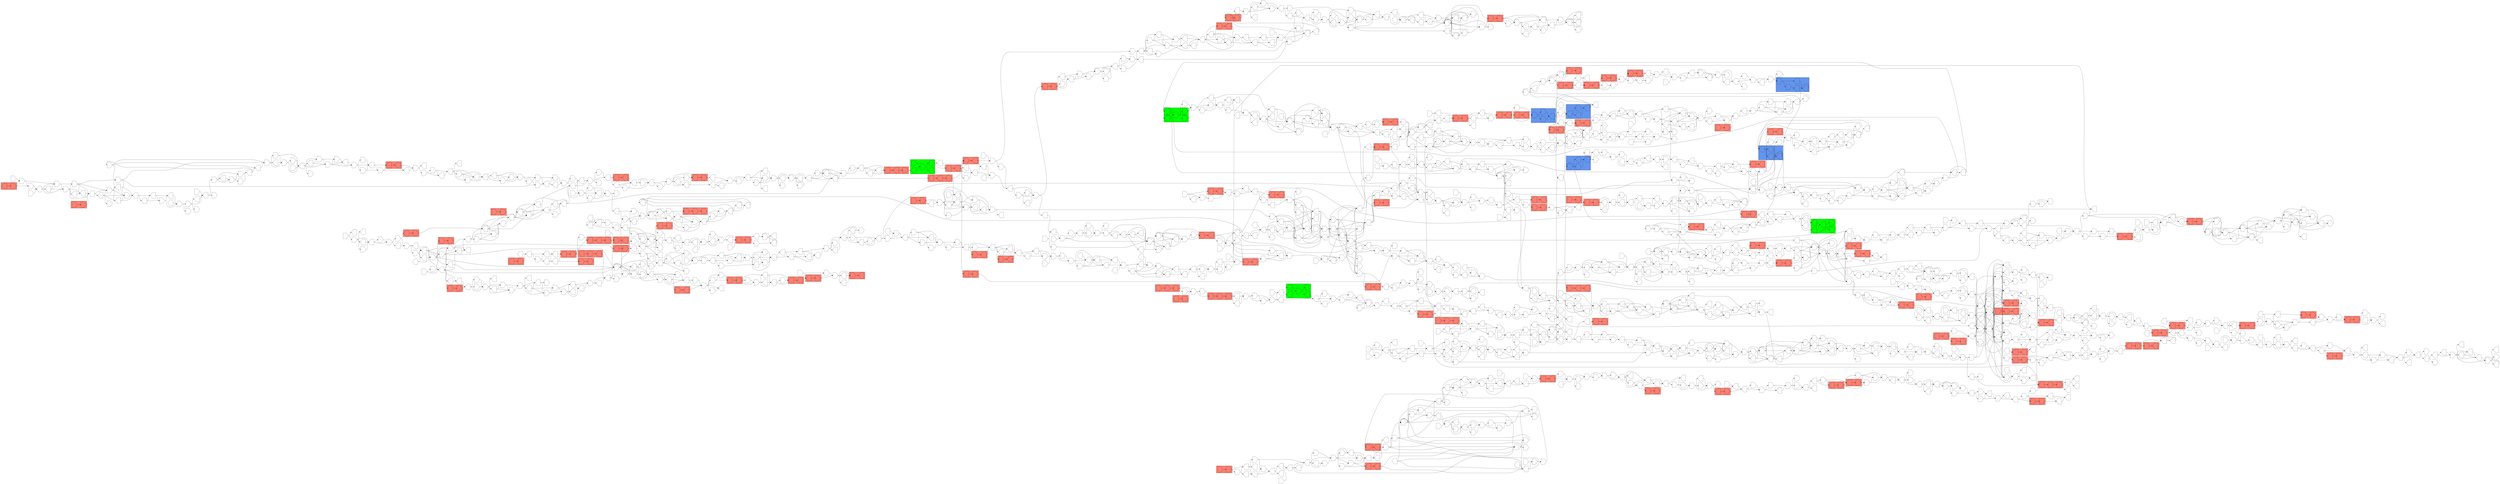 digraph asm {
	rotate=90;
	edge [headport=n,tailport=s];
subgraph cluster_C393_19940 {
	393 [label="",height=1,width=1,shape=invhouse];
	19940 [label="",height=1,width=1,shape=invhouse];
	style=filled;
	fillcolor=salmon;
}
subgraph cluster_C4952_21320_12166 {
	4952 [label="",height=1,width=1,shape=house];
	21320 [label="",height=1,width=1,shape=invhouse];
	12166 [label="",height=1,width=1,shape=invhouse];
	style=filled;
	fillcolor=salmon;
}
subgraph cluster_C3033_481 {
	3033 [label="",height=1,width=1,shape=house];
	481 [label="",height=1,width=1,shape=invhouse];
	style=filled;
	fillcolor=salmon;
}
subgraph cluster_C4246_9110_884 {
	4246 [label="",height=1,width=1,shape=invhouse];
	9110 [label="",height=1,width=1,shape=invhouse];
	884 [label="",height=1,width=1,shape=house];
	style=filled;
	fillcolor=salmon;
}
subgraph cluster_C4634_12813 {
	4634 [label="",height=1,width=1,shape=house];
	12813 [label="",height=1,width=1,shape=house];
	style=filled;
	fillcolor=salmon;
}
subgraph cluster_C3357_3779 {
	3357 [label="",height=1,width=1,shape=house];
	3779 [label="",height=1,width=1,shape=invhouse];
	style=filled;
	fillcolor=salmon;
}
subgraph cluster_C9972_4600 {
	9972 [label="",height=1,width=1,shape=house];
	4600 [label="",height=1,width=1,shape=invhouse];
	style=filled;
	fillcolor=salmon;
}
subgraph cluster_C8169_3965 {
	8169 [label="",height=1,width=1,shape=invhouse];
	3965 [label="",height=1,width=1,shape=invhouse];
	style=filled;
	fillcolor=salmon;
}
subgraph cluster_C13889_12099 {
	13889 [label="",height=1,width=1,shape=house];
	12099 [label="",height=1,width=1,shape=house];
	style=filled;
	fillcolor=salmon;
}
subgraph cluster_C14275_11230 {
	14275 [label="",height=1,width=1,shape=house];
	11230 [label="",height=1,width=1,shape=invhouse];
	style=filled;
	fillcolor=salmon;
}
subgraph cluster_C2184_1453_16960 {
	2184 [label="",height=1,width=1,shape=invhouse];
	1453 [label="",height=1,width=1,shape=house];
	16960 [label="",height=1,width=1,shape=house];
	style=filled;
	fillcolor=salmon;
}
subgraph cluster_B3206_5340_5343_1549 {
	3206 [label="",height=1,width=1,shape=house];
	5340 [label="",height=1,width=1,shape=house];
	5343 [label="",height=1,width=1,shape=invhouse];
	1549 [label="",height=1,width=1,shape=house];
	style=filled;
	fillcolor=cornflowerblue;
}
subgraph cluster_C8918_9465 {
	8918 [label="",height=1,width=1,shape=invhouse];
	9465 [label="",height=1,width=1,shape=invhouse];
	style=filled;
	fillcolor=salmon;
}
subgraph cluster_C9474_6475 {
	9474 [label="",height=1,width=1,shape=house];
	6475 [label="",height=1,width=1,shape=house];
	style=filled;
	fillcolor=salmon;
}
subgraph cluster_C12049_623 {
	12049 [label="",height=1,width=1,shape=invhouse];
	623 [label="",height=1,width=1,shape=house];
	style=filled;
	fillcolor=salmon;
}
subgraph cluster_C75_7725 {
	75 [label="",height=1,width=1,shape=invhouse];
	7725 [label="",height=1,width=1,shape=invhouse];
	style=filled;
	fillcolor=salmon;
}
subgraph cluster_B193_336_2344_2346_8653 {
	193 [label="",height=1,width=1,shape=invhouse];
	336 [label="",height=1,width=1,shape=invhouse];
	2344 [label="",height=1,width=1,shape=house];
	2346 [label="",height=1,width=1,shape=house];
	8653 [label="",height=1,width=1,shape=house];
	style=filled;
	fillcolor=cornflowerblue;
}
subgraph cluster_R7679_7681_3412_3953_3956 {
	7679 [label="",height=1,width=1,shape=house];
	7681 [label="",height=1,width=1,shape=house];
	3412 [label="",height=1,width=1,shape=house];
	3953 [label="",height=1,width=1,shape=invhouse];
	3956 [label="",height=1,width=1,shape=invhouse];
	style=filled;
	fillcolor=green;
}
subgraph cluster_C11956_330 {
	11956 [label="",height=1,width=1,shape=invhouse];
	330 [label="",height=1,width=1,shape=house];
	style=filled;
	fillcolor=salmon;
}
subgraph cluster_C4920_4742 {
	4920 [label="",height=1,width=1,shape=house];
	4742 [label="",height=1,width=1,shape=invhouse];
	style=filled;
	fillcolor=salmon;
}
subgraph cluster_C1442_1485 {
	1442 [label="",height=1,width=1,shape=house];
	1485 [label="",height=1,width=1,shape=house];
	style=filled;
	fillcolor=salmon;
}
subgraph cluster_C6732_7531 {
	6732 [label="",height=1,width=1,shape=invhouse];
	7531 [label="",height=1,width=1,shape=invhouse];
	style=filled;
	fillcolor=salmon;
}
subgraph cluster_C9046_9842 {
	9046 [label="",height=1,width=1,shape=invhouse];
	9842 [label="",height=1,width=1,shape=invhouse];
	style=filled;
	fillcolor=salmon;
}
subgraph cluster_C3159_2214 {
	3159 [label="",height=1,width=1,shape=house];
	2214 [label="",height=1,width=1,shape=house];
	style=filled;
	fillcolor=salmon;
}
subgraph cluster_C4496_21385 {
	4496 [label="",height=1,width=1,shape=house];
	21385 [label="",height=1,width=1,shape=invhouse];
	style=filled;
	fillcolor=salmon;
}
subgraph cluster_C3506_7850 {
	3506 [label="",height=1,width=1,shape=house];
	7850 [label="",height=1,width=1,shape=invhouse];
	style=filled;
	fillcolor=salmon;
}
subgraph cluster_B2984_3680_3683_19671 {
	2984 [label="",height=1,width=1,shape=invhouse];
	3680 [label="",height=1,width=1,shape=invhouse];
	3683 [label="",height=1,width=1,shape=house];
	19671 [label="",height=1,width=1,shape=house];
	style=filled;
	fillcolor=cornflowerblue;
}
subgraph cluster_B5374_5825_5826_1027 {
	5374 [label="",height=1,width=1,shape=house];
	5825 [label="",height=1,width=1,shape=house];
	5826 [label="",height=1,width=1,shape=house];
	1027 [label="",height=1,width=1,shape=house];
	style=filled;
	fillcolor=cornflowerblue;
}
subgraph cluster_R2113_4049_19536_706_18851 {
	2113 [label="",height=1,width=1,shape=house];
	4049 [label="",height=1,width=1,shape=house];
	19536 [label="",height=1,width=1,shape=invhouse];
	706 [label="",height=1,width=1,shape=invhouse];
	18851 [label="",height=1,width=1,shape=invhouse];
	style=filled;
	fillcolor=green;
}
subgraph cluster_C5859_10025 {
	5859 [label="",height=1,width=1,shape=house];
	10025 [label="",height=1,width=1,shape=house];
	style=filled;
	fillcolor=salmon;
}
subgraph cluster_C11286_14228 {
	11286 [label="",height=1,width=1,shape=invhouse];
	14228 [label="",height=1,width=1,shape=house];
	style=filled;
	fillcolor=salmon;
}
subgraph cluster_C3455_2611 {
	3455 [label="",height=1,width=1,shape=invhouse];
	2611 [label="",height=1,width=1,shape=house];
	style=filled;
	fillcolor=salmon;
}
subgraph cluster_C11011_5474 {
	11011 [label="",height=1,width=1,shape=house];
	5474 [label="",height=1,width=1,shape=invhouse];
	style=filled;
	fillcolor=salmon;
}
subgraph cluster_C3812_11022 {
	3812 [label="",height=1,width=1,shape=invhouse];
	11022 [label="",height=1,width=1,shape=house];
	style=filled;
	fillcolor=salmon;
}
subgraph cluster_C7624_2871_3818 {
	7624 [label="",height=1,width=1,shape=house];
	2871 [label="",height=1,width=1,shape=house];
	3818 [label="",height=1,width=1,shape=invhouse];
	style=filled;
	fillcolor=salmon;
}
subgraph cluster_C16376_3385 {
	16376 [label="",height=1,width=1,shape=house];
	3385 [label="",height=1,width=1,shape=invhouse];
	style=filled;
	fillcolor=salmon;
}
subgraph cluster_C3381_15383 {
	3381 [label="",height=1,width=1,shape=invhouse];
	15383 [label="",height=1,width=1,shape=invhouse];
	style=filled;
	fillcolor=salmon;
}
subgraph cluster_C14903_19787 {
	14903 [label="",height=1,width=1,shape=house];
	19787 [label="",height=1,width=1,shape=invhouse];
	style=filled;
	fillcolor=salmon;
}
subgraph cluster_C2835_20091 {
	2835 [label="",height=1,width=1,shape=invhouse];
	20091 [label="",height=1,width=1,shape=house];
	style=filled;
	fillcolor=salmon;
}
subgraph cluster_C8629_8008 {
	8629 [label="",height=1,width=1,shape=invhouse];
	8008 [label="",height=1,width=1,shape=invhouse];
	style=filled;
	fillcolor=salmon;
}
subgraph cluster_C10620_17767 {
	10620 [label="",height=1,width=1,shape=invhouse];
	17767 [label="",height=1,width=1,shape=invhouse];
	style=filled;
	fillcolor=salmon;
}
subgraph cluster_C3961_21433 {
	3961 [label="",height=1,width=1,shape=invhouse];
	21433 [label="",height=1,width=1,shape=house];
	style=filled;
	fillcolor=salmon;
}
subgraph cluster_C12414_10716 {
	12414 [label="",height=1,width=1,shape=house];
	10716 [label="",height=1,width=1,shape=house];
	style=filled;
	fillcolor=salmon;
}
subgraph cluster_C3342_12275 {
	3342 [label="",height=1,width=1,shape=house];
	12275 [label="",height=1,width=1,shape=house];
	style=filled;
	fillcolor=salmon;
}
subgraph cluster_C8474_4454 {
	8474 [label="",height=1,width=1,shape=invhouse];
	4454 [label="",height=1,width=1,shape=invhouse];
	style=filled;
	fillcolor=salmon;
}
subgraph cluster_C3161_20835 {
	3161 [label="",height=1,width=1,shape=invhouse];
	20835 [label="",height=1,width=1,shape=invhouse];
	style=filled;
	fillcolor=salmon;
}
subgraph cluster_C6961_6057 {
	6961 [label="",height=1,width=1,shape=invhouse];
	6057 [label="",height=1,width=1,shape=invhouse];
	style=filled;
	fillcolor=salmon;
}
subgraph cluster_C1265_5006 {
	1265 [label="",height=1,width=1,shape=invhouse];
	5006 [label="",height=1,width=1,shape=invhouse];
	style=filled;
	fillcolor=salmon;
}
subgraph cluster_C6934_18993 {
	6934 [label="",height=1,width=1,shape=house];
	18993 [label="",height=1,width=1,shape=house];
	style=filled;
	fillcolor=salmon;
}
subgraph cluster_B1670_5696_5699_1067 {
	1670 [label="",height=1,width=1,shape=invhouse];
	5696 [label="",height=1,width=1,shape=invhouse];
	5699 [label="",height=1,width=1,shape=invhouse];
	1067 [label="",height=1,width=1,shape=house];
	style=filled;
	fillcolor=cornflowerblue;
}
subgraph cluster_C12928_8816 {
	12928 [label="",height=1,width=1,shape=house];
	8816 [label="",height=1,width=1,shape=house];
	style=filled;
	fillcolor=salmon;
}
subgraph cluster_C1568_11888 {
	1568 [label="",height=1,width=1,shape=house];
	11888 [label="",height=1,width=1,shape=house];
	style=filled;
	fillcolor=salmon;
}
subgraph cluster_C4909_4754 {
	4909 [label="",height=1,width=1,shape=house];
	4754 [label="",height=1,width=1,shape=house];
	style=filled;
	fillcolor=salmon;
}
subgraph cluster_C13804_19973 {
	13804 [label="",height=1,width=1,shape=house];
	19973 [label="",height=1,width=1,shape=invhouse];
	style=filled;
	fillcolor=salmon;
}
subgraph cluster_C11170_8366 {
	11170 [label="",height=1,width=1,shape=invhouse];
	8366 [label="",height=1,width=1,shape=invhouse];
	style=filled;
	fillcolor=salmon;
}
subgraph cluster_C16282_338 {
	16282 [label="",height=1,width=1,shape=invhouse];
	338 [label="",height=1,width=1,shape=house];
	style=filled;
	fillcolor=salmon;
}
subgraph cluster_C1579_19214 {
	1579 [label="",height=1,width=1,shape=house];
	19214 [label="",height=1,width=1,shape=invhouse];
	style=filled;
	fillcolor=salmon;
}
subgraph cluster_C12778_13385 {
	12778 [label="",height=1,width=1,shape=invhouse];
	13385 [label="",height=1,width=1,shape=house];
	style=filled;
	fillcolor=salmon;
}
subgraph cluster_C19417_899 {
	19417 [label="",height=1,width=1,shape=invhouse];
	899 [label="",height=1,width=1,shape=invhouse];
	style=filled;
	fillcolor=salmon;
}
subgraph cluster_C978_431 {
	978 [label="",height=1,width=1,shape=house];
	431 [label="",height=1,width=1,shape=invhouse];
	style=filled;
	fillcolor=salmon;
}
subgraph cluster_C6449_9918 {
	6449 [label="",height=1,width=1,shape=invhouse];
	9918 [label="",height=1,width=1,shape=house];
	style=filled;
	fillcolor=salmon;
}
subgraph cluster_C7798_20695 {
	7798 [label="",height=1,width=1,shape=house];
	20695 [label="",height=1,width=1,shape=house];
	style=filled;
	fillcolor=salmon;
}
subgraph cluster_R2804_10810_19834_4570_4578 {
	2804 [label="",height=1,width=1,shape=invhouse];
	10810 [label="",height=1,width=1,shape=house];
	19834 [label="",height=1,width=1,shape=invhouse];
	4570 [label="",height=1,width=1,shape=house];
	4578 [label="",height=1,width=1,shape=house];
	style=filled;
	fillcolor=green;
}
subgraph cluster_C20007_5272_807 {
	20007 [label="",height=1,width=1,shape=house];
	5272 [label="",height=1,width=1,shape=house];
	807 [label="",height=1,width=1,shape=invhouse];
	style=filled;
	fillcolor=salmon;
}
subgraph cluster_C5268_809_11496 {
	5268 [label="",height=1,width=1,shape=house];
	809 [label="",height=1,width=1,shape=house];
	11496 [label="",height=1,width=1,shape=invhouse];
	style=filled;
	fillcolor=salmon;
}
subgraph cluster_C5375_4106 {
	5375 [label="",height=1,width=1,shape=house];
	4106 [label="",height=1,width=1,shape=invhouse];
	style=filled;
	fillcolor=salmon;
}
subgraph cluster_C1279_9785 {
	1279 [label="",height=1,width=1,shape=house];
	9785 [label="",height=1,width=1,shape=house];
	style=filled;
	fillcolor=salmon;
}
subgraph cluster_C6935_14625 {
	6935 [label="",height=1,width=1,shape=invhouse];
	14625 [label="",height=1,width=1,shape=house];
	style=filled;
	fillcolor=salmon;
}
subgraph cluster_C20315_6255 {
	20315 [label="",height=1,width=1,shape=invhouse];
	6255 [label="",height=1,width=1,shape=invhouse];
	style=filled;
	fillcolor=salmon;
}
subgraph cluster_C6301_20717 {
	6301 [label="",height=1,width=1,shape=house];
	20717 [label="",height=1,width=1,shape=house];
	style=filled;
	fillcolor=salmon;
}
subgraph cluster_C19126_2981 {
	19126 [label="",height=1,width=1,shape=house];
	2981 [label="",height=1,width=1,shape=invhouse];
	style=filled;
	fillcolor=salmon;
}
subgraph cluster_C18602_6366 {
	18602 [label="",height=1,width=1,shape=invhouse];
	6366 [label="",height=1,width=1,shape=house];
	style=filled;
	fillcolor=salmon;
}
subgraph cluster_C4206_19113 {
	4206 [label="",height=1,width=1,shape=house];
	19113 [label="",height=1,width=1,shape=invhouse];
	style=filled;
	fillcolor=salmon;
}
subgraph cluster_C19548_13972 {
	19548 [label="",height=1,width=1,shape=house];
	13972 [label="",height=1,width=1,shape=invhouse];
	style=filled;
	fillcolor=salmon;
}
subgraph cluster_C20786_4152 {
	20786 [label="",height=1,width=1,shape=invhouse];
	4152 [label="",height=1,width=1,shape=invhouse];
	style=filled;
	fillcolor=salmon;
}
subgraph cluster_C12859_14489_11395 {
	12859 [label="",height=1,width=1,shape=invhouse];
	14489 [label="",height=1,width=1,shape=invhouse];
	11395 [label="",height=1,width=1,shape=invhouse];
	style=filled;
	fillcolor=salmon;
}
subgraph cluster_C13088_8244 {
	13088 [label="",height=1,width=1,shape=invhouse];
	8244 [label="",height=1,width=1,shape=invhouse];
	style=filled;
	fillcolor=salmon;
}
subgraph cluster_C569_12871_14427 {
	569 [label="",height=1,width=1,shape=invhouse];
	12871 [label="",height=1,width=1,shape=invhouse];
	14427 [label="",height=1,width=1,shape=invhouse];
	style=filled;
	fillcolor=salmon;
}
subgraph cluster_C3227_1700 {
	3227 [label="",height=1,width=1,shape=house];
	1700 [label="",height=1,width=1,shape=house];
	style=filled;
	fillcolor=salmon;
}
subgraph cluster_C12965_947 {
	12965 [label="",height=1,width=1,shape=house];
	947 [label="",height=1,width=1,shape=invhouse];
	style=filled;
	fillcolor=salmon;
}
subgraph cluster_C2191_10985 {
	2191 [label="",height=1,width=1,shape=invhouse];
	10985 [label="",height=1,width=1,shape=invhouse];
	style=filled;
	fillcolor=salmon;
}
subgraph cluster_C6782_7107 {
	6782 [label="",height=1,width=1,shape=house];
	7107 [label="",height=1,width=1,shape=invhouse];
	style=filled;
	fillcolor=salmon;
}
subgraph cluster_C12529_3807 {
	12529 [label="",height=1,width=1,shape=invhouse];
	3807 [label="",height=1,width=1,shape=invhouse];
	style=filled;
	fillcolor=salmon;
}
subgraph cluster_C17691_6988_9460 {
	17691 [label="",height=1,width=1,shape=house];
	6988 [label="",height=1,width=1,shape=invhouse];
	9460 [label="",height=1,width=1,shape=house];
	style=filled;
	fillcolor=salmon;
}
subgraph cluster_C5277_4048 {
	5277 [label="",height=1,width=1,shape=invhouse];
	4048 [label="",height=1,width=1,shape=invhouse];
	style=filled;
	fillcolor=salmon;
}
subgraph cluster_C16755_7616 {
	16755 [label="",height=1,width=1,shape=invhouse];
	7616 [label="",height=1,width=1,shape=invhouse];
	style=filled;
	fillcolor=salmon;
}
subgraph cluster_C13857_4447 {
	13857 [label="",height=1,width=1,shape=invhouse];
	4447 [label="",height=1,width=1,shape=invhouse];
	style=filled;
	fillcolor=salmon;
}
subgraph cluster_C1486_6989 {
	1486 [label="",height=1,width=1,shape=house];
	6989 [label="",height=1,width=1,shape=house];
	style=filled;
	fillcolor=salmon;
}
subgraph cluster_C2276_5387 {
	2276 [label="",height=1,width=1,shape=house];
	5387 [label="",height=1,width=1,shape=house];
	style=filled;
	fillcolor=salmon;
}
subgraph cluster_C8083_13234 {
	8083 [label="",height=1,width=1,shape=house];
	13234 [label="",height=1,width=1,shape=house];
	style=filled;
	fillcolor=salmon;
}
subgraph cluster_C11627_6435 {
	11627 [label="",height=1,width=1,shape=invhouse];
	6435 [label="",height=1,width=1,shape=invhouse];
	style=filled;
	fillcolor=salmon;
}
subgraph cluster_C16887_1656 {
	16887 [label="",height=1,width=1,shape=invhouse];
	1656 [label="",height=1,width=1,shape=invhouse];
	style=filled;
	fillcolor=salmon;
}
subgraph cluster_R6275_6278_2833_1427_14432 {
	6275 [label="",height=1,width=1,shape=house];
	6278 [label="",height=1,width=1,shape=house];
	2833 [label="",height=1,width=1,shape=invhouse];
	1427 [label="",height=1,width=1,shape=house];
	14432 [label="",height=1,width=1,shape=invhouse];
	style=filled;
	fillcolor=green;
}
subgraph cluster_C19625_6690_2674 {
	19625 [label="",height=1,width=1,shape=invhouse];
	6690 [label="",height=1,width=1,shape=invhouse];
	2674 [label="",height=1,width=1,shape=invhouse];
	style=filled;
	fillcolor=salmon;
}
subgraph cluster_C16572_5936_10593 {
	16572 [label="",height=1,width=1,shape=invhouse];
	5936 [label="",height=1,width=1,shape=invhouse];
	10593 [label="",height=1,width=1,shape=invhouse];
	style=filled;
	fillcolor=salmon;
}
subgraph cluster_C10602_11350 {
	10602 [label="",height=1,width=1,shape=house];
	11350 [label="",height=1,width=1,shape=invhouse];
	style=filled;
	fillcolor=salmon;
}
subgraph cluster_C6714_8788 {
	6714 [label="",height=1,width=1,shape=house];
	8788 [label="",height=1,width=1,shape=house];
	style=filled;
	fillcolor=salmon;
}
subgraph cluster_C8803_3174 {
	8803 [label="",height=1,width=1,shape=house];
	3174 [label="",height=1,width=1,shape=invhouse];
	style=filled;
	fillcolor=salmon;
}
subgraph cluster_C8554_3664 {
	8554 [label="",height=1,width=1,shape=house];
	3664 [label="",height=1,width=1,shape=invhouse];
	style=filled;
	fillcolor=salmon;
}
subgraph cluster_C3666_7325 {
	3666 [label="",height=1,width=1,shape=invhouse];
	7325 [label="",height=1,width=1,shape=house];
	style=filled;
	fillcolor=salmon;
}
subgraph cluster_C1111_14541 {
	1111 [label="",height=1,width=1,shape=house];
	14541 [label="",height=1,width=1,shape=invhouse];
	style=filled;
	fillcolor=salmon;
}
subgraph cluster_C9492_9232 {
	9492 [label="",height=1,width=1,shape=invhouse];
	9232 [label="",height=1,width=1,shape=house];
	style=filled;
	fillcolor=salmon;
}
subgraph cluster_C3866_11781 {
	3866 [label="",height=1,width=1,shape=invhouse];
	11781 [label="",height=1,width=1,shape=invhouse];
	style=filled;
	fillcolor=salmon;
}
subgraph cluster_C1074_10625 {
	1074 [label="",height=1,width=1,shape=house];
	10625 [label="",height=1,width=1,shape=invhouse];
	style=filled;
	fillcolor=salmon;
}
subgraph cluster_C1048_359 {
	1048 [label="",height=1,width=1,shape=house];
	359 [label="",height=1,width=1,shape=invhouse];
	style=filled;
	fillcolor=salmon;
}
subgraph cluster_C358_9902 {
	358 [label="",height=1,width=1,shape=house];
	9902 [label="",height=1,width=1,shape=invhouse];
	style=filled;
	fillcolor=salmon;
}
subgraph cluster_C7686_5112 {
	7686 [label="",height=1,width=1,shape=house];
	5112 [label="",height=1,width=1,shape=invhouse];
	style=filled;
	fillcolor=salmon;
}
subgraph cluster_C10385_13468 {
	10385 [label="",height=1,width=1,shape=invhouse];
	13468 [label="",height=1,width=1,shape=invhouse];
	style=filled;
	fillcolor=salmon;
}
subgraph cluster_C21173_3572 {
	21173 [label="",height=1,width=1,shape=house];
	3572 [label="",height=1,width=1,shape=house];
	style=filled;
	fillcolor=salmon;
}
subgraph cluster_C20371_21071 {
	20371 [label="",height=1,width=1,shape=invhouse];
	21071 [label="",height=1,width=1,shape=house];
	style=filled;
	fillcolor=salmon;
}
subgraph cluster_C8108_18125 {
	8108 [label="",height=1,width=1,shape=house];
	18125 [label="",height=1,width=1,shape=house];
	style=filled;
	fillcolor=salmon;
}
subgraph cluster_C17949_3198 {
	17949 [label="",height=1,width=1,shape=invhouse];
	3198 [label="",height=1,width=1,shape=invhouse];
	style=filled;
	fillcolor=salmon;
}
	13960 [label="",height=1,width=1,shape=house];
	16536 [label="",height=1,width=1,shape=house];
	19945 [label="",height=1,width=1,shape=house];
	400 [label="",height=1,width=1,shape=invhouse];
	15725 [label="",height=1,width=1,shape=invhouse];
	16934 [label="",height=1,width=1,shape=house];
	19365 [label="",height=1,width=1,shape=invhouse];
	209 [label="",height=1,width=1,shape=house];
	21424 [label="",height=1,width=1,shape=house];
	2959 [label="",height=1,width=1,shape=house];
	5226 [label="",height=1,width=1,shape=invhouse];
	15707 [label="",height=1,width=1,shape=invhouse];
	15712 [label="",height=1,width=1,shape=invhouse];
	2019 [label="",height=1,width=1,shape=invhouse];
	13643 [label="",height=1,width=1,shape=invhouse];
	13646 [label="",height=1,width=1,shape=invhouse];
	267 [label="",height=1,width=1,shape=house];
	1072 [label="",height=1,width=1,shape=house];
	1053 [label="",height=1,width=1,shape=house];
	3029 [label="",height=1,width=1,shape=house];
	3927 [label="",height=1,width=1,shape=invhouse];
	9080 [label="",height=1,width=1,shape=house];
	5232 [label="",height=1,width=1,shape=invhouse];
	5230 [label="",height=1,width=1,shape=invhouse];
	19720 [label="",height=1,width=1,shape=invhouse];
	1685 [label="",height=1,width=1,shape=invhouse];
	5183 [label="",height=1,width=1,shape=invhouse];
	5191 [label="",height=1,width=1,shape=invhouse];
	14980 [label="",height=1,width=1,shape=invhouse];
	14985 [label="",height=1,width=1,shape=invhouse];
	9217 [label="",height=1,width=1,shape=house];
	15224 [label="",height=1,width=1,shape=house];
	15207 [label="",height=1,width=1,shape=invhouse];
	9549 [label="",height=1,width=1,shape=invhouse];
	9558 [label="",height=1,width=1,shape=invhouse];
	4988 [label="",height=1,width=1,shape=invhouse];
	3036 [label="",height=1,width=1,shape=invhouse];
	2638 [label="",height=1,width=1,shape=house];
	15754 [label="",height=1,width=1,shape=house];
	11534 [label="",height=1,width=1,shape=invhouse];
	9533 [label="",height=1,width=1,shape=invhouse];
	3115 [label="",height=1,width=1,shape=house];
	2450 [label="",height=1,width=1,shape=house];
	2452 [label="",height=1,width=1,shape=house];
	14914 [label="",height=1,width=1,shape=invhouse];
	17352 [label="",height=1,width=1,shape=invhouse];
	5075 [label="",height=1,width=1,shape=invhouse];
	15067 [label="",height=1,width=1,shape=invhouse];
	4149 [label="",height=1,width=1,shape=house];
	9571 [label="",height=1,width=1,shape=house];
	4633 [label="",height=1,width=1,shape=invhouse];
	9572 [label="",height=1,width=1,shape=invhouse];
	12214 [label="",height=1,width=1,shape=house];
	13839 [label="",height=1,width=1,shape=invhouse];
	21426 [label="",height=1,width=1,shape=house];
	13194 [label="",height=1,width=1,shape=house];
	20517 [label="",height=1,width=1,shape=house];
	3049 [label="",height=1,width=1,shape=invhouse];
	6078 [label="",height=1,width=1,shape=house];
	11595 [label="",height=1,width=1,shape=invhouse];
	14934 [label="",height=1,width=1,shape=house];
	2776 [label="",height=1,width=1,shape=house];
	1802 [label="",height=1,width=1,shape=house];
	11519 [label="",height=1,width=1,shape=house];
	11629 [label="",height=1,width=1,shape=invhouse];
	3358 [label="",height=1,width=1,shape=invhouse];
	10148 [label="",height=1,width=1,shape=house];
	1338 [label="",height=1,width=1,shape=invhouse];
	3341 [label="",height=1,width=1,shape=invhouse];
	5503 [label="",height=1,width=1,shape=house];
	13652 [label="",height=1,width=1,shape=house];
	19611 [label="",height=1,width=1,shape=invhouse];
	4531 [label="",height=1,width=1,shape=invhouse];
	8978 [label="",height=1,width=1,shape=house];
	4435 [label="",height=1,width=1,shape=invhouse];
	15144 [label="",height=1,width=1,shape=house];
	20289 [label="",height=1,width=1,shape=invhouse];
	4976 [label="",height=1,width=1,shape=house];
	8022 [label="",height=1,width=1,shape=house];
	6867 [label="",height=1,width=1,shape=house];
	4599 [label="",height=1,width=1,shape=house];
	9734 [label="",height=1,width=1,shape=invhouse];
	10079 [label="",height=1,width=1,shape=invhouse];
	2758 [label="",height=1,width=1,shape=invhouse];
	2760 [label="",height=1,width=1,shape=house];
	3064 [label="",height=1,width=1,shape=house];
	18579 [label="",height=1,width=1,shape=house];
	18604 [label="",height=1,width=1,shape=invhouse];
	19448 [label="",height=1,width=1,shape=house];
	1403 [label="",height=1,width=1,shape=house];
	9761 [label="",height=1,width=1,shape=invhouse];
	19581 [label="",height=1,width=1,shape=house];
	4652 [label="",height=1,width=1,shape=house];
	8877 [label="",height=1,width=1,shape=invhouse];
	4701 [label="",height=1,width=1,shape=invhouse];
	7983 [label="",height=1,width=1,shape=house];
	17196 [label="",height=1,width=1,shape=invhouse];
	17198 [label="",height=1,width=1,shape=house];
	16159 [label="",height=1,width=1,shape=house];
	13009 [label="",height=1,width=1,shape=house];
	16229 [label="",height=1,width=1,shape=house];
	10936 [label="",height=1,width=1,shape=house];
	13983 [label="",height=1,width=1,shape=invhouse];
	16209 [label="",height=1,width=1,shape=house];
	16182 [label="",height=1,width=1,shape=house];
	9969 [label="",height=1,width=1,shape=invhouse];
	18856 [label="",height=1,width=1,shape=invhouse];
	4982 [label="",height=1,width=1,shape=house];
	15162 [label="",height=1,width=1,shape=house];
	8971 [label="",height=1,width=1,shape=house];
	18746 [label="",height=1,width=1,shape=invhouse];
	4533 [label="",height=1,width=1,shape=invhouse];
	13642 [label="",height=1,width=1,shape=invhouse];
	15538 [label="",height=1,width=1,shape=invhouse];
	15345 [label="",height=1,width=1,shape=invhouse];
	17181 [label="",height=1,width=1,shape=house];
	14460 [label="",height=1,width=1,shape=house];
	14463 [label="",height=1,width=1,shape=house];
	10712 [label="",height=1,width=1,shape=invhouse];
	10724 [label="",height=1,width=1,shape=invhouse];
	10511 [label="",height=1,width=1,shape=house];
	10521 [label="",height=1,width=1,shape=house];
	13201 [label="",height=1,width=1,shape=house];
	17841 [label="",height=1,width=1,shape=invhouse];
	18365 [label="",height=1,width=1,shape=house];
	3939 [label="",height=1,width=1,shape=house];
	17846 [label="",height=1,width=1,shape=invhouse];
	8170 [label="",height=1,width=1,shape=invhouse];
	11127 [label="",height=1,width=1,shape=invhouse];
	20972 [label="",height=1,width=1,shape=house];
	6445 [label="",height=1,width=1,shape=house];
	15962 [label="",height=1,width=1,shape=invhouse];
	15938 [label="",height=1,width=1,shape=house];
	10300 [label="",height=1,width=1,shape=house];
	15546 [label="",height=1,width=1,shape=invhouse];
	708 [label="",height=1,width=1,shape=invhouse];
	19469 [label="",height=1,width=1,shape=invhouse];
	10975 [label="",height=1,width=1,shape=house];
	18545 [label="",height=1,width=1,shape=invhouse];
	79 [label="",height=1,width=1,shape=invhouse];
	17653 [label="",height=1,width=1,shape=invhouse];
	11876 [label="",height=1,width=1,shape=invhouse];
	21221 [label="",height=1,width=1,shape=invhouse];
	11886 [label="",height=1,width=1,shape=house];
	12090 [label="",height=1,width=1,shape=invhouse];
	14205 [label="",height=1,width=1,shape=house];
	7685 [label="",height=1,width=1,shape=house];
	12084 [label="",height=1,width=1,shape=house];
	17769 [label="",height=1,width=1,shape=house];
	20361 [label="",height=1,width=1,shape=invhouse];
	17782 [label="",height=1,width=1,shape=invhouse];
	9399 [label="",height=1,width=1,shape=house];
	12086 [label="",height=1,width=1,shape=invhouse];
	9402 [label="",height=1,width=1,shape=house];
	17331 [label="",height=1,width=1,shape=house];
	17702 [label="",height=1,width=1,shape=invhouse];
	17317 [label="",height=1,width=1,shape=invhouse];
	6548 [label="",height=1,width=1,shape=invhouse];
	8822 [label="",height=1,width=1,shape=house];
	12046 [label="",height=1,width=1,shape=invhouse];
	9480 [label="",height=1,width=1,shape=house];
	16081 [label="",height=1,width=1,shape=invhouse];
	18340 [label="",height=1,width=1,shape=house];
	12428 [label="",height=1,width=1,shape=invhouse];
	18001 [label="",height=1,width=1,shape=invhouse];
	16060 [label="",height=1,width=1,shape=invhouse];
	356 [label="",height=1,width=1,shape=invhouse];
	2962 [label="",height=1,width=1,shape=house];
	11389 [label="",height=1,width=1,shape=house];
	18371 [label="",height=1,width=1,shape=house];
	12380 [label="",height=1,width=1,shape=invhouse];
	17148 [label="",height=1,width=1,shape=house];
	20278 [label="",height=1,width=1,shape=invhouse];
	9615 [label="",height=1,width=1,shape=invhouse];
	18333 [label="",height=1,width=1,shape=invhouse];
	5523 [label="",height=1,width=1,shape=invhouse];
	8426 [label="",height=1,width=1,shape=invhouse];
	13690 [label="",height=1,width=1,shape=invhouse];
	11403 [label="",height=1,width=1,shape=house];
	11703 [label="",height=1,width=1,shape=invhouse];
	17189 [label="",height=1,width=1,shape=invhouse];
	13356 [label="",height=1,width=1,shape=house];
	16760 [label="",height=1,width=1,shape=invhouse];
	16382 [label="",height=1,width=1,shape=house];
	9259 [label="",height=1,width=1,shape=house];
	14979 [label="",height=1,width=1,shape=invhouse];
	17172 [label="",height=1,width=1,shape=house];
	757 [label="",height=1,width=1,shape=invhouse];
	1803 [label="",height=1,width=1,shape=invhouse];
	7144 [label="",height=1,width=1,shape=house];
	7193 [label="",height=1,width=1,shape=invhouse];
	4896 [label="",height=1,width=1,shape=invhouse];
	3803 [label="",height=1,width=1,shape=house];
	14239 [label="",height=1,width=1,shape=house];
	11210 [label="",height=1,width=1,shape=invhouse];
	8911 [label="",height=1,width=1,shape=house];
	7792 [label="",height=1,width=1,shape=invhouse];
	7786 [label="",height=1,width=1,shape=invhouse];
	12590 [label="",height=1,width=1,shape=invhouse];
	17301 [label="",height=1,width=1,shape=invhouse];
	17513 [label="",height=1,width=1,shape=invhouse];
	20290 [label="",height=1,width=1,shape=house];
	10019 [label="",height=1,width=1,shape=house];
	10020 [label="",height=1,width=1,shape=house];
	8192 [label="",height=1,width=1,shape=house];
	5255 [label="",height=1,width=1,shape=house];
	10163 [label="",height=1,width=1,shape=invhouse];
	12592 [label="",height=1,width=1,shape=house];
	5262 [label="",height=1,width=1,shape=house];
	16495 [label="",height=1,width=1,shape=invhouse];
	823 [label="",height=1,width=1,shape=house];
	15631 [label="",height=1,width=1,shape=invhouse];
	17612 [label="",height=1,width=1,shape=house];
	19039 [label="",height=1,width=1,shape=house];
	8790 [label="",height=1,width=1,shape=invhouse];
	12696 [label="",height=1,width=1,shape=invhouse];
	10213 [label="",height=1,width=1,shape=invhouse];
	10223 [label="",height=1,width=1,shape=invhouse];
	13640 [label="",height=1,width=1,shape=invhouse];
	12991 [label="",height=1,width=1,shape=invhouse];
	18939 [label="",height=1,width=1,shape=invhouse];
	8829 [label="",height=1,width=1,shape=house];
	9901 [label="",height=1,width=1,shape=house];
	17525 [label="",height=1,width=1,shape=house];
	17561 [label="",height=1,width=1,shape=house];
	6715 [label="",height=1,width=1,shape=house];
	17632 [label="",height=1,width=1,shape=house];
	17636 [label="",height=1,width=1,shape=invhouse];
	11099 [label="",height=1,width=1,shape=invhouse];
	14145 [label="",height=1,width=1,shape=invhouse];
	11111 [label="",height=1,width=1,shape=invhouse];
	13739 [label="",height=1,width=1,shape=invhouse];
	9912 [label="",height=1,width=1,shape=invhouse];
	18578 [label="",height=1,width=1,shape=invhouse];
	17971 [label="",height=1,width=1,shape=invhouse];
	17640 [label="",height=1,width=1,shape=invhouse];
	19489 [label="",height=1,width=1,shape=house];
	4223 [label="",height=1,width=1,shape=invhouse];
	4227 [label="",height=1,width=1,shape=house];
	15044 [label="",height=1,width=1,shape=invhouse];
	4305 [label="",height=1,width=1,shape=house];
	5793 [label="",height=1,width=1,shape=invhouse];
	21375 [label="",height=1,width=1,shape=house];
	8107 [label="",height=1,width=1,shape=invhouse];
	627 [label="",height=1,width=1,shape=invhouse];
	8065 [label="",height=1,width=1,shape=invhouse];
	3533 [label="",height=1,width=1,shape=invhouse];
	7327 [label="",height=1,width=1,shape=invhouse];
	10269 [label="",height=1,width=1,shape=house];
	19620 [label="",height=1,width=1,shape=invhouse];
	10215 [label="",height=1,width=1,shape=house];
	20271 [label="",height=1,width=1,shape=house];
	5653 [label="",height=1,width=1,shape=house];
	6680 [label="",height=1,width=1,shape=house];
	6192 [label="",height=1,width=1,shape=house];
	12511 [label="",height=1,width=1,shape=invhouse];
	14452 [label="",height=1,width=1,shape=house];
	7841 [label="",height=1,width=1,shape=house];
	20666 [label="",height=1,width=1,shape=house];
	11536 [label="",height=1,width=1,shape=invhouse];
	7919 [label="",height=1,width=1,shape=invhouse];
	6681 [label="",height=1,width=1,shape=invhouse];
	18550 [label="",height=1,width=1,shape=invhouse];
	17476 [label="",height=1,width=1,shape=house];
	15613 [label="",height=1,width=1,shape=house];
	15525 [label="",height=1,width=1,shape=house];
	19815 [label="",height=1,width=1,shape=house];
	13409 [label="",height=1,width=1,shape=house];
	8070 [label="",height=1,width=1,shape=house];
	18432 [label="",height=1,width=1,shape=house];
	11967 [label="",height=1,width=1,shape=invhouse];
	13782 [label="",height=1,width=1,shape=house];
	17888 [label="",height=1,width=1,shape=house];
	18023 [label="",height=1,width=1,shape=invhouse];
	14072 [label="",height=1,width=1,shape=invhouse];
	11954 [label="",height=1,width=1,shape=invhouse];
	14812 [label="",height=1,width=1,shape=house];
	15015 [label="",height=1,width=1,shape=invhouse];
	5260 [label="",height=1,width=1,shape=house];
	16980 [label="",height=1,width=1,shape=house];
	761 [label="",height=1,width=1,shape=invhouse];
	2115 [label="",height=1,width=1,shape=invhouse];
	2207 [label="",height=1,width=1,shape=invhouse];
	6261 [label="",height=1,width=1,shape=invhouse];
	18888 [label="",height=1,width=1,shape=invhouse];
	4846 [label="",height=1,width=1,shape=house];
	17578 [label="",height=1,width=1,shape=invhouse];
	3433 [label="",height=1,width=1,shape=house];
	2110 [label="",height=1,width=1,shape=invhouse];
	6027 [label="",height=1,width=1,shape=invhouse];
	7477 [label="",height=1,width=1,shape=house];
	15531 [label="",height=1,width=1,shape=invhouse];
	17180 [label="",height=1,width=1,shape=house];
	19457 [label="",height=1,width=1,shape=house];
	17174 [label="",height=1,width=1,shape=invhouse];
	6402 [label="",height=1,width=1,shape=invhouse];
	6436 [label="",height=1,width=1,shape=house];
	12140 [label="",height=1,width=1,shape=house];
	13833 [label="",height=1,width=1,shape=invhouse];
	19354 [label="",height=1,width=1,shape=invhouse];
	10785 [label="",height=1,width=1,shape=house];
	10806 [label="",height=1,width=1,shape=invhouse];
	8817 [label="",height=1,width=1,shape=invhouse];
	20261 [label="",height=1,width=1,shape=house];
	10002 [label="",height=1,width=1,shape=house];
	17203 [label="",height=1,width=1,shape=invhouse];
	585 [label="",height=1,width=1,shape=house];
	13314 [label="",height=1,width=1,shape=invhouse];
	371 [label="",height=1,width=1,shape=invhouse];
	996 [label="",height=1,width=1,shape=invhouse];
	3280 [label="",height=1,width=1,shape=house];
	3567 [label="",height=1,width=1,shape=invhouse];
	19487 [label="",height=1,width=1,shape=invhouse];
	3650 [label="",height=1,width=1,shape=house];
	3320 [label="",height=1,width=1,shape=invhouse];
	1461 [label="",height=1,width=1,shape=invhouse];
	13605 [label="",height=1,width=1,shape=invhouse];
	13611 [label="",height=1,width=1,shape=house];
	19128 [label="",height=1,width=1,shape=invhouse];
	19167 [label="",height=1,width=1,shape=house];
	19817 [label="",height=1,width=1,shape=invhouse];
	6164 [label="",height=1,width=1,shape=house];
	4898 [label="",height=1,width=1,shape=invhouse];
	4325 [label="",height=1,width=1,shape=invhouse];
	7116 [label="",height=1,width=1,shape=house];
	5190 [label="",height=1,width=1,shape=house];
	17410 [label="",height=1,width=1,shape=house];
	16288 [label="",height=1,width=1,shape=invhouse];
	4118 [label="",height=1,width=1,shape=house];
	6889 [label="",height=1,width=1,shape=invhouse];
	392 [label="",height=1,width=1,shape=invhouse];
	726 [label="",height=1,width=1,shape=invhouse];
	3892 [label="",height=1,width=1,shape=invhouse];
	891 [label="",height=1,width=1,shape=invhouse];
	8195 [label="",height=1,width=1,shape=house];
	1176 [label="",height=1,width=1,shape=invhouse];
	1263 [label="",height=1,width=1,shape=house];
	6986 [label="",height=1,width=1,shape=invhouse];
	20055 [label="",height=1,width=1,shape=invhouse];
	20823 [label="",height=1,width=1,shape=house];
	6089 [label="",height=1,width=1,shape=house];
	5026 [label="",height=1,width=1,shape=house];
	10516 [label="",height=1,width=1,shape=invhouse];
	12059 [label="",height=1,width=1,shape=invhouse];
	3614 [label="",height=1,width=1,shape=invhouse];
	3617 [label="",height=1,width=1,shape=invhouse];
	13952 [label="",height=1,width=1,shape=house];
	5638 [label="",height=1,width=1,shape=invhouse];
	13796 [label="",height=1,width=1,shape=house];
	5972 [label="",height=1,width=1,shape=invhouse];
	523 [label="",height=1,width=1,shape=house];
	6721 [label="",height=1,width=1,shape=house];
	20051 [label="",height=1,width=1,shape=house];
	6837 [label="",height=1,width=1,shape=invhouse];
	9090 [label="",height=1,width=1,shape=invhouse];
	9756 [label="",height=1,width=1,shape=invhouse];
	11179 [label="",height=1,width=1,shape=invhouse];
	12685 [label="",height=1,width=1,shape=house];
	9085 [label="",height=1,width=1,shape=invhouse];
	9754 [label="",height=1,width=1,shape=invhouse];
	663 [label="",height=1,width=1,shape=house];
	17662 [label="",height=1,width=1,shape=invhouse];
	19433 [label="",height=1,width=1,shape=house];
	265 [label="",height=1,width=1,shape=invhouse];
	767 [label="",height=1,width=1,shape=invhouse];
	1839 [label="",height=1,width=1,shape=house];
	11315 [label="",height=1,width=1,shape=invhouse];
	11384 [label="",height=1,width=1,shape=invhouse];
	4111 [label="",height=1,width=1,shape=house];
	2908 [label="",height=1,width=1,shape=invhouse];
	20629 [label="",height=1,width=1,shape=house];
	11394 [label="",height=1,width=1,shape=invhouse];
	17526 [label="",height=1,width=1,shape=invhouse];
	18612 [label="",height=1,width=1,shape=house];
	11319 [label="",height=1,width=1,shape=invhouse];
	11676 [label="",height=1,width=1,shape=invhouse];
	12477 [label="",height=1,width=1,shape=invhouse];
	4055 [label="",height=1,width=1,shape=house];
	11679 [label="",height=1,width=1,shape=house];
	6931 [label="",height=1,width=1,shape=invhouse];
	12933 [label="",height=1,width=1,shape=house];
	10494 [label="",height=1,width=1,shape=invhouse];
	10498 [label="",height=1,width=1,shape=house];
	19219 [label="",height=1,width=1,shape=house];
	19337 [label="",height=1,width=1,shape=house];
	19871 [label="",height=1,width=1,shape=invhouse];
	6333 [label="",height=1,width=1,shape=house];
	6526 [label="",height=1,width=1,shape=invhouse];
	600 [label="",height=1,width=1,shape=invhouse];
	6364 [label="",height=1,width=1,shape=house];
	15522 [label="",height=1,width=1,shape=house];
	19843 [label="",height=1,width=1,shape=house];
	16280 [label="",height=1,width=1,shape=invhouse];
	16316 [label="",height=1,width=1,shape=house];
	12949 [label="",height=1,width=1,shape=invhouse];
	13051 [label="",height=1,width=1,shape=house];
	14374 [label="",height=1,width=1,shape=house];
	15528 [label="",height=1,width=1,shape=invhouse];
	886 [label="",height=1,width=1,shape=invhouse];
	5567 [label="",height=1,width=1,shape=invhouse];
	492 [label="",height=1,width=1,shape=house];
	411 [label="",height=1,width=1,shape=invhouse];
	127 [label="",height=1,width=1,shape=invhouse];
	11819 [label="",height=1,width=1,shape=invhouse];
	3619 [label="",height=1,width=1,shape=invhouse];
	7718 [label="",height=1,width=1,shape=house];
	6253 [label="",height=1,width=1,shape=invhouse];
	6258 [label="",height=1,width=1,shape=invhouse];
	18978 [label="",height=1,width=1,shape=house];
	18427 [label="",height=1,width=1,shape=house];
	10652 [label="",height=1,width=1,shape=invhouse];
	10672 [label="",height=1,width=1,shape=invhouse];
	11829 [label="",height=1,width=1,shape=invhouse];
	12821 [label="",height=1,width=1,shape=invhouse];
	12820 [label="",height=1,width=1,shape=invhouse];
	18982 [label="",height=1,width=1,shape=invhouse];
	412 [label="",height=1,width=1,shape=invhouse];
	10844 [label="",height=1,width=1,shape=house];
	2283 [label="",height=1,width=1,shape=invhouse];
	14898 [label="",height=1,width=1,shape=invhouse];
	21059 [label="",height=1,width=1,shape=invhouse];
	4644 [label="",height=1,width=1,shape=invhouse];
	1174 [label="",height=1,width=1,shape=house];
	3838 [label="",height=1,width=1,shape=house];
	3711 [label="",height=1,width=1,shape=invhouse];
	12478 [label="",height=1,width=1,shape=invhouse];
	5146 [label="",height=1,width=1,shape=invhouse];
	17130 [label="",height=1,width=1,shape=invhouse];
	17215 [label="",height=1,width=1,shape=house];
	7827 [label="",height=1,width=1,shape=house];
	9051 [label="",height=1,width=1,shape=house];
	8634 [label="",height=1,width=1,shape=invhouse];
	4360 [label="",height=1,width=1,shape=house];
	20944 [label="",height=1,width=1,shape=invhouse];
	8347 [label="",height=1,width=1,shape=invhouse];
	5274 [label="",height=1,width=1,shape=invhouse];
	5056 [label="",height=1,width=1,shape=invhouse];
	11449 [label="",height=1,width=1,shape=house];
	19831 [label="",height=1,width=1,shape=invhouse];
	895 [label="",height=1,width=1,shape=house];
	583 [label="",height=1,width=1,shape=invhouse];
	2265 [label="",height=1,width=1,shape=invhouse];
	11196 [label="",height=1,width=1,shape=house];
	8473 [label="",height=1,width=1,shape=house];
	11120 [label="",height=1,width=1,shape=house];
	20630 [label="",height=1,width=1,shape=house];
	615 [label="",height=1,width=1,shape=house];
	13033 [label="",height=1,width=1,shape=house];
	3698 [label="",height=1,width=1,shape=house];
	9034 [label="",height=1,width=1,shape=invhouse];
	12739 [label="",height=1,width=1,shape=invhouse];
	8005 [label="",height=1,width=1,shape=invhouse];
	2140 [label="",height=1,width=1,shape=house];
	19270 [label="",height=1,width=1,shape=house];
	11401 [label="",height=1,width=1,shape=house];
	4186 [label="",height=1,width=1,shape=house];
	9187 [label="",height=1,width=1,shape=invhouse];
	276 [label="",height=1,width=1,shape=house];
	12818 [label="",height=1,width=1,shape=invhouse];
	12791 [label="",height=1,width=1,shape=house];
	9210 [label="",height=1,width=1,shape=invhouse];
	13139 [label="",height=1,width=1,shape=house];
	21021 [label="",height=1,width=1,shape=house];
	15402 [label="",height=1,width=1,shape=invhouse];
	20161 [label="",height=1,width=1,shape=house];
	3347 [label="",height=1,width=1,shape=invhouse];
	1465 [label="",height=1,width=1,shape=invhouse];
	10722 [label="",height=1,width=1,shape=invhouse];
	1667 [label="",height=1,width=1,shape=house];
	9019 [label="",height=1,width=1,shape=invhouse];
	10420 [label="",height=1,width=1,shape=invhouse];
	9022 [label="",height=1,width=1,shape=house];
	6340 [label="",height=1,width=1,shape=house];
	6348 [label="",height=1,width=1,shape=house];
	5315 [label="",height=1,width=1,shape=house];
	711 [label="",height=1,width=1,shape=invhouse];
	4334 [label="",height=1,width=1,shape=house];
	10559 [label="",height=1,width=1,shape=invhouse];
	10655 [label="",height=1,width=1,shape=house];
	14350 [label="",height=1,width=1,shape=invhouse];
	1422 [label="",height=1,width=1,shape=invhouse];
	2446 [label="",height=1,width=1,shape=house];
	14079 [label="",height=1,width=1,shape=invhouse];
	9388 [label="",height=1,width=1,shape=house];
	3039 [label="",height=1,width=1,shape=invhouse];
	764 [label="",height=1,width=1,shape=invhouse];
	5200 [label="",height=1,width=1,shape=invhouse];
	669 [label="",height=1,width=1,shape=house];
	2412 [label="",height=1,width=1,shape=invhouse];
	5287 [label="",height=1,width=1,shape=house];
	6294 [label="",height=1,width=1,shape=house];
	10367 [label="",height=1,width=1,shape=house];
	21589 [label="",height=1,width=1,shape=invhouse];
	6015 [label="",height=1,width=1,shape=house];
	2745 [label="",height=1,width=1,shape=invhouse];
	5591 [label="",height=1,width=1,shape=invhouse];
	1634 [label="",height=1,width=1,shape=house];
	3960 [label="",height=1,width=1,shape=house];
	21436 [label="",height=1,width=1,shape=house];
	4266 [label="",height=1,width=1,shape=house];
	7196 [label="",height=1,width=1,shape=house];
	5534 [label="",height=1,width=1,shape=invhouse];
	5543 [label="",height=1,width=1,shape=house];
	8468 [label="",height=1,width=1,shape=invhouse];
	20904 [label="",height=1,width=1,shape=house];
	6998 [label="",height=1,width=1,shape=house];
	3747 [label="",height=1,width=1,shape=house];
	6587 [label="",height=1,width=1,shape=invhouse];
	7497 [label="",height=1,width=1,shape=invhouse];
	3327 [label="",height=1,width=1,shape=house];
	9476 [label="",height=1,width=1,shape=invhouse];
	8928 [label="",height=1,width=1,shape=house];
	2242 [label="",height=1,width=1,shape=house];
	4251 [label="",height=1,width=1,shape=invhouse];
	10368 [label="",height=1,width=1,shape=invhouse];
	9021 [label="",height=1,width=1,shape=invhouse];
	4932 [label="",height=1,width=1,shape=invhouse];
	5457 [label="",height=1,width=1,shape=invhouse];
	18713 [label="",height=1,width=1,shape=invhouse];
	7322 [label="",height=1,width=1,shape=house];
	8889 [label="",height=1,width=1,shape=invhouse];
	10238 [label="",height=1,width=1,shape=house];
	20118 [label="",height=1,width=1,shape=invhouse];
	16571 [label="",height=1,width=1,shape=invhouse];
	2291 [label="",height=1,width=1,shape=invhouse];
	4336 [label="",height=1,width=1,shape=invhouse];
	877 [label="",height=1,width=1,shape=house];
	14396 [label="",height=1,width=1,shape=house];
	10097 [label="",height=1,width=1,shape=house];
	19425 [label="",height=1,width=1,shape=invhouse];
	16038 [label="",height=1,width=1,shape=invhouse];
	17598 [label="",height=1,width=1,shape=house];
	17728 [label="",height=1,width=1,shape=invhouse];
	8528 [label="",height=1,width=1,shape=house];
	19271 [label="",height=1,width=1,shape=house];
	18304 [label="",height=1,width=1,shape=invhouse];
	18233 [label="",height=1,width=1,shape=house];
	2720 [label="",height=1,width=1,shape=invhouse];
	11001 [label="",height=1,width=1,shape=house];
	2304 [label="",height=1,width=1,shape=invhouse];
	7290 [label="",height=1,width=1,shape=house];
	7292 [label="",height=1,width=1,shape=house];
	21078 [label="",height=1,width=1,shape=house];
	1437 [label="",height=1,width=1,shape=invhouse];
	11168 [label="",height=1,width=1,shape=house];
	11180 [label="",height=1,width=1,shape=house];
	9656 [label="",height=1,width=1,shape=house];
	9681 [label="",height=1,width=1,shape=invhouse];
	10870 [label="",height=1,width=1,shape=invhouse];
	21609 [label="",height=1,width=1,shape=invhouse];
	21610 [label="",height=1,width=1,shape=invhouse];
	10861 [label="",height=1,width=1,shape=house];
	8339 [label="",height=1,width=1,shape=invhouse];
	14710 [label="",height=1,width=1,shape=invhouse];
	5364 [label="",height=1,width=1,shape=invhouse];
	6085 [label="",height=1,width=1,shape=invhouse];
	17964 [label="",height=1,width=1,shape=house];
	17534 [label="",height=1,width=1,shape=house];
	1569 [label="",height=1,width=1,shape=house];
	19746 [label="",height=1,width=1,shape=invhouse];
	19745 [label="",height=1,width=1,shape=invhouse];
	20421 [label="",height=1,width=1,shape=house];
	11483 [label="",height=1,width=1,shape=invhouse];
	949 [label="",height=1,width=1,shape=invhouse];
	4346 [label="",height=1,width=1,shape=invhouse];
	1997 [label="",height=1,width=1,shape=house];
	2169 [label="",height=1,width=1,shape=house];
	5333 [label="",height=1,width=1,shape=house];
	15079 [label="",height=1,width=1,shape=house];
	16523 [label="",height=1,width=1,shape=invhouse];
	20413 [label="",height=1,width=1,shape=invhouse];
	2741 [label="",height=1,width=1,shape=invhouse];
	10590 [label="",height=1,width=1,shape=invhouse];
	14844 [label="",height=1,width=1,shape=house];
	3661 [label="",height=1,width=1,shape=invhouse];
	9353 [label="",height=1,width=1,shape=house];
	12063 [label="",height=1,width=1,shape=invhouse];
	13509 [label="",height=1,width=1,shape=house];
	12903 [label="",height=1,width=1,shape=house];
	17638 [label="",height=1,width=1,shape=house];
	11697 [label="",height=1,width=1,shape=invhouse];
	8578 [label="",height=1,width=1,shape=house];
	9997 [label="",height=1,width=1,shape=invhouse];
	11832 [label="",height=1,width=1,shape=invhouse];
	13123 [label="",height=1,width=1,shape=house];
	13136 [label="",height=1,width=1,shape=invhouse];
	13553 [label="",height=1,width=1,shape=house];
	17157 [label="",height=1,width=1,shape=invhouse];
	14415 [label="",height=1,width=1,shape=invhouse];
	9355 [label="",height=1,width=1,shape=house];
	18865 [label="",height=1,width=1,shape=house];
	12482 [label="",height=1,width=1,shape=house];
	16725 [label="",height=1,width=1,shape=house];
	16919 [label="",height=1,width=1,shape=house];
	10583 [label="",height=1,width=1,shape=house];
	12491 [label="",height=1,width=1,shape=house];
	17150 [label="",height=1,width=1,shape=invhouse];
	16218 [label="",height=1,width=1,shape=invhouse];
	16178 [label="",height=1,width=1,shape=house];
	11281 [label="",height=1,width=1,shape=house];
	14231 [label="",height=1,width=1,shape=house];
	13687 [label="",height=1,width=1,shape=invhouse];
	4349 [label="",height=1,width=1,shape=invhouse];
	13159 [label="",height=1,width=1,shape=house];
	15816 [label="",height=1,width=1,shape=invhouse];
	13189 [label="",height=1,width=1,shape=invhouse];
	1564 [label="",height=1,width=1,shape=house];
	12840 [label="",height=1,width=1,shape=house];
	17541 [label="",height=1,width=1,shape=invhouse];
	3495 [label="",height=1,width=1,shape=house];
	3501 [label="",height=1,width=1,shape=house];
	14080 [label="",height=1,width=1,shape=invhouse];
	14081 [label="",height=1,width=1,shape=invhouse];
	18531 [label="",height=1,width=1,shape=house];
	20254 [label="",height=1,width=1,shape=invhouse];
	20251 [label="",height=1,width=1,shape=invhouse];
	8179 [label="",height=1,width=1,shape=house];
	8178 [label="",height=1,width=1,shape=house];
	13245 [label="",height=1,width=1,shape=house];
	10990 [label="",height=1,width=1,shape=house];
	9237 [label="",height=1,width=1,shape=house];
	16616 [label="",height=1,width=1,shape=house];
	4011 [label="",height=1,width=1,shape=invhouse];
	4013 [label="",height=1,width=1,shape=house];
	13460 [label="",height=1,width=1,shape=invhouse];
	17458 [label="",height=1,width=1,shape=invhouse];
	13486 [label="",height=1,width=1,shape=invhouse];
	17314 [label="",height=1,width=1,shape=invhouse];
	21234 [label="",height=1,width=1,shape=house];
	13426 [label="",height=1,width=1,shape=invhouse];
	17328 [label="",height=1,width=1,shape=house];
	21239 [label="",height=1,width=1,shape=house];
	941 [label="",height=1,width=1,shape=invhouse];
	944 [label="",height=1,width=1,shape=invhouse];
	14689 [label="",height=1,width=1,shape=invhouse];
	6125 [label="",height=1,width=1,shape=house];
	12204 [label="",height=1,width=1,shape=invhouse];
	17146 [label="",height=1,width=1,shape=house];
	18735 [label="",height=1,width=1,shape=invhouse];
	11474 [label="",height=1,width=1,shape=invhouse];
	21227 [label="",height=1,width=1,shape=invhouse];
	11490 [label="",height=1,width=1,shape=house];
	5476 [label="",height=1,width=1,shape=house];
	2874 [label="",height=1,width=1,shape=invhouse];
	16364 [label="",height=1,width=1,shape=house];
	2566 [label="",height=1,width=1,shape=house];
	2568 [label="",height=1,width=1,shape=house];
	2664 [label="",height=1,width=1,shape=invhouse];
	2667 [label="",height=1,width=1,shape=house];
	19534 [label="",height=1,width=1,shape=house];
	14915 [label="",height=1,width=1,shape=house];
	15372 [label="",height=1,width=1,shape=invhouse];
	17924 [label="",height=1,width=1,shape=invhouse];
	9843 [label="",height=1,width=1,shape=house];
	9717 [label="",height=1,width=1,shape=invhouse];
	2622 [label="",height=1,width=1,shape=invhouse];
	8992 [label="",height=1,width=1,shape=invhouse];
	11426 [label="",height=1,width=1,shape=invhouse];
	14767 [label="",height=1,width=1,shape=house];
	9087 [label="",height=1,width=1,shape=invhouse];
	11445 [label="",height=1,width=1,shape=house];
	10405 [label="",height=1,width=1,shape=invhouse];
	8744 [label="",height=1,width=1,shape=house];
	14702 [label="",height=1,width=1,shape=house];
	3947 [label="",height=1,width=1,shape=house];
	14262 [label="",height=1,width=1,shape=invhouse];
	8746 [label="",height=1,width=1,shape=invhouse];
	14653 [label="",height=1,width=1,shape=invhouse];
	2183 [label="",height=1,width=1,shape=invhouse];
	2539 [label="",height=1,width=1,shape=house];
	7999 [label="",height=1,width=1,shape=house];
	17080 [label="",height=1,width=1,shape=invhouse];
	20932 [label="",height=1,width=1,shape=house];
	10645 [label="",height=1,width=1,shape=house];
	12750 [label="",height=1,width=1,shape=house];
	7467 [label="",height=1,width=1,shape=invhouse];
	5715 [label="",height=1,width=1,shape=invhouse];
	7462 [label="",height=1,width=1,shape=invhouse];
	12756 [label="",height=1,width=1,shape=invhouse];
	4557 [label="",height=1,width=1,shape=invhouse];
	7727 [label="",height=1,width=1,shape=house];
	10626 [label="",height=1,width=1,shape=invhouse];
	17784 [label="",height=1,width=1,shape=invhouse];
	10107 [label="",height=1,width=1,shape=house];
	19187 [label="",height=1,width=1,shape=invhouse];
	10098 [label="",height=1,width=1,shape=invhouse];
	11887 [label="",height=1,width=1,shape=house];
	15627 [label="",height=1,width=1,shape=invhouse];
	14342 [label="",height=1,width=1,shape=house];
	11893 [label="",height=1,width=1,shape=house];
	15650 [label="",height=1,width=1,shape=house];
	14390 [label="",height=1,width=1,shape=house];
	14376 [label="",height=1,width=1,shape=house];
	18848 [label="",height=1,width=1,shape=invhouse];
	12420 [label="",height=1,width=1,shape=invhouse];
	12451 [label="",height=1,width=1,shape=house];
	16333 [label="",height=1,width=1,shape=invhouse];
	17357 [label="",height=1,width=1,shape=invhouse];
	11050 [label="",height=1,width=1,shape=house];
	12617 [label="",height=1,width=1,shape=invhouse];
	12624 [label="",height=1,width=1,shape=invhouse];
	6591 [label="",height=1,width=1,shape=invhouse];
	17718 [label="",height=1,width=1,shape=house];
	17713 [label="",height=1,width=1,shape=invhouse];
	13483 [label="",height=1,width=1,shape=invhouse];
	13485 [label="",height=1,width=1,shape=invhouse];
	20905 [label="",height=1,width=1,shape=house];
	16542 [label="",height=1,width=1,shape=house];
	18350 [label="",height=1,width=1,shape=invhouse];
	17514 [label="",height=1,width=1,shape=house];
	18008 [label="",height=1,width=1,shape=invhouse];
	18033 [label="",height=1,width=1,shape=house];
	14267 [label="",height=1,width=1,shape=house];
	4261 [label="",height=1,width=1,shape=invhouse];
	1633 [label="",height=1,width=1,shape=invhouse];
	8794 [label="",height=1,width=1,shape=invhouse];
	9162 [label="",height=1,width=1,shape=house];
	4187 [label="",height=1,width=1,shape=invhouse];
	15667 [label="",height=1,width=1,shape=invhouse];
	19762 [label="",height=1,width=1,shape=house];
	8804 [label="",height=1,width=1,shape=house];
	10184 [label="",height=1,width=1,shape=invhouse];
	14746 [label="",height=1,width=1,shape=house];
	13362 [label="",height=1,width=1,shape=house];
	16670 [label="",height=1,width=1,shape=invhouse];
	17361 [label="",height=1,width=1,shape=house];
	6235 [label="",height=1,width=1,shape=invhouse];
	16003 [label="",height=1,width=1,shape=invhouse];
	7744 [label="",height=1,width=1,shape=house];
	18530 [label="",height=1,width=1,shape=house];
	16000 [label="",height=1,width=1,shape=house];
	15388 [label="",height=1,width=1,shape=house];
	11169 [label="",height=1,width=1,shape=house];
	11184 [label="",height=1,width=1,shape=house];
	14662 [label="",height=1,width=1,shape=invhouse];
	19639 [label="",height=1,width=1,shape=house];
	14675 [label="",height=1,width=1,shape=house];
	13085 [label="",height=1,width=1,shape=invhouse];
	14588 [label="",height=1,width=1,shape=invhouse];
	18927 [label="",height=1,width=1,shape=invhouse];
	4500 [label="",height=1,width=1,shape=house];
	14410 [label="",height=1,width=1,shape=invhouse];
	15582 [label="",height=1,width=1,shape=invhouse];
	12409 [label="",height=1,width=1,shape=invhouse];
	12938 [label="",height=1,width=1,shape=house];
	11555 [label="",height=1,width=1,shape=house];
	11565 [label="",height=1,width=1,shape=invhouse];
	17742 [label="",height=1,width=1,shape=invhouse];
	17760 [label="",height=1,width=1,shape=house];
	10421 [label="",height=1,width=1,shape=house];
	14312 [label="",height=1,width=1,shape=house];
	17099 [label="",height=1,width=1,shape=house];
	14790 [label="",height=1,width=1,shape=invhouse];
	17085 [label="",height=1,width=1,shape=house];
	14818 [label="",height=1,width=1,shape=invhouse];
	12401 [label="",height=1,width=1,shape=invhouse];
	11270 [label="",height=1,width=1,shape=house];
	12286 [label="",height=1,width=1,shape=invhouse];
	13436 [label="",height=1,width=1,shape=invhouse];
	17002 [label="",height=1,width=1,shape=invhouse];
	20163 [label="",height=1,width=1,shape=house];
	17024 [label="",height=1,width=1,shape=invhouse];
	21022 [label="",height=1,width=1,shape=invhouse];
	9212 [label="",height=1,width=1,shape=house];
	12850 [label="",height=1,width=1,shape=house];
	12853 [label="",height=1,width=1,shape=house];
	12874 [label="",height=1,width=1,shape=invhouse];
	18451 [label="",height=1,width=1,shape=invhouse];
	15929 [label="",height=1,width=1,shape=house];
	15937 [label="",height=1,width=1,shape=invhouse];
	7998 [label="",height=1,width=1,shape=invhouse];
	15403 [label="",height=1,width=1,shape=invhouse];
	16851 [label="",height=1,width=1,shape=invhouse];
	15415 [label="",height=1,width=1,shape=invhouse];
	16822 [label="",height=1,width=1,shape=invhouse];
	3705 [label="",height=1,width=1,shape=invhouse];
	16861 [label="",height=1,width=1,shape=house];
	16837 [label="",height=1,width=1,shape=invhouse];
	16700 [label="",height=1,width=1,shape=house];
	16702 [label="",height=1,width=1,shape=invhouse];
	11124 [label="",height=1,width=1,shape=house];
	14368 [label="",height=1,width=1,shape=invhouse];
	14930 [label="",height=1,width=1,shape=house];
	11466 [label="",height=1,width=1,shape=invhouse];
	10080 [label="",height=1,width=1,shape=invhouse];
	10078 [label="",height=1,width=1,shape=invhouse];
	14217 [label="",height=1,width=1,shape=invhouse];
	14821 [label="",height=1,width=1,shape=invhouse];
	14796 [label="",height=1,width=1,shape=invhouse];
	14443 [label="",height=1,width=1,shape=house];
	10482 [label="",height=1,width=1,shape=invhouse];
	10484 [label="",height=1,width=1,shape=invhouse];
	17433 [label="",height=1,width=1,shape=invhouse];
	17943 [label="",height=1,width=1,shape=house];
	20815 [label="",height=1,width=1,shape=house];
	6136 [label="",height=1,width=1,shape=invhouse];
	1580 [label="",height=1,width=1,shape=invhouse];
	2397 [label="",height=1,width=1,shape=invhouse];
	4478 [label="",height=1,width=1,shape=house];
	21096 [label="",height=1,width=1,shape=invhouse];
	3337 [label="",height=1,width=1,shape=house];
	5001 [label="",height=1,width=1,shape=house];
	16043 [label="",height=1,width=1,shape=house];
	10797 [label="",height=1,width=1,shape=invhouse];
	9448 [label="",height=1,width=1,shape=invhouse];
	8815 [label="",height=1,width=1,shape=invhouse];
	16196 [label="",height=1,width=1,shape=house];
	10112 [label="",height=1,width=1,shape=house];
	3332 [label="",height=1,width=1,shape=invhouse];
	10113 [label="",height=1,width=1,shape=house];
	16337 [label="",height=1,width=1,shape=house];
	12858 [label="",height=1,width=1,shape=house];
	12892 [label="",height=1,width=1,shape=house];
	6146 [label="",height=1,width=1,shape=house];
	17439 [label="",height=1,width=1,shape=invhouse];
	17659 [label="",height=1,width=1,shape=house];
	17424 [label="",height=1,width=1,shape=invhouse];
	19653 [label="",height=1,width=1,shape=invhouse];
	15846 [label="",height=1,width=1,shape=invhouse];
	18673 [label="",height=1,width=1,shape=house];
	18847 [label="",height=1,width=1,shape=invhouse];
	2824 [label="",height=1,width=1,shape=invhouse];
	3120 [label="",height=1,width=1,shape=house];
	18468 [label="",height=1,width=1,shape=house];
	15414 [label="",height=1,width=1,shape=house];
	18480 [label="",height=1,width=1,shape=invhouse];
	4750 [label="",height=1,width=1,shape=invhouse];
	20565 [label="",height=1,width=1,shape=invhouse];
	20048 [label="",height=1,width=1,shape=invhouse];
	4110 [label="",height=1,width=1,shape=house];
	11801 [label="",height=1,width=1,shape=house];
	17853 [label="",height=1,width=1,shape=invhouse];
	10216 [label="",height=1,width=1,shape=invhouse];
	16786 [label="",height=1,width=1,shape=house];
	9443 [label="",height=1,width=1,shape=invhouse];
	10257 [label="",height=1,width=1,shape=house];
	13785 [label="",height=1,width=1,shape=invhouse];
	17918 [label="",height=1,width=1,shape=house];
	18004 [label="",height=1,width=1,shape=invhouse];
	284 [label="",height=1,width=1,shape=invhouse];
	3454 [label="",height=1,width=1,shape=house];
	10354 [label="",height=1,width=1,shape=invhouse];
	679 [label="",height=1,width=1,shape=house];
	561 [label="",height=1,width=1,shape=invhouse];
	9908 [label="",height=1,width=1,shape=house];
	16112 [label="",height=1,width=1,shape=invhouse];
	7312 [label="",height=1,width=1,shape=house];
	20690 [label="",height=1,width=1,shape=invhouse];
	8357 [label="",height=1,width=1,shape=invhouse];
	737 [label="",height=1,width=1,shape=house];
	4080 [label="",height=1,width=1,shape=invhouse];
	9966 [label="",height=1,width=1,shape=invhouse];
	21307 [label="",height=1,width=1,shape=house];
	9981 [label="",height=1,width=1,shape=invhouse];
	15705 [label="",height=1,width=1,shape=house];
	11178 [label="",height=1,width=1,shape=house];
	7307 [label="",height=1,width=1,shape=invhouse];
	16199 [label="",height=1,width=1,shape=invhouse];
	18316 [label="",height=1,width=1,shape=house];
	18871 [label="",height=1,width=1,shape=invhouse];
	12337 [label="",height=1,width=1,shape=invhouse];
	10442 [label="",height=1,width=1,shape=invhouse];
	10447 [label="",height=1,width=1,shape=house];
	8294 [label="",height=1,width=1,shape=invhouse];
	12105 [label="",height=1,width=1,shape=house];
	15693 [label="",height=1,width=1,shape=house];
	13996 [label="",height=1,width=1,shape=invhouse];
	19055 [label="",height=1,width=1,shape=invhouse];
	7066 [label="",height=1,width=1,shape=invhouse];
	15359 [label="",height=1,width=1,shape=house];
	17658 [label="",height=1,width=1,shape=house];
	3005 [label="",height=1,width=1,shape=invhouse];
	6620 [label="",height=1,width=1,shape=invhouse];
	16361 [label="",height=1,width=1,shape=house];
	7577 [label="",height=1,width=1,shape=invhouse];
	7982 [label="",height=1,width=1,shape=house];
	10017 [label="",height=1,width=1,shape=invhouse];
	15696 [label="",height=1,width=1,shape=invhouse];
	1099 [label="",height=1,width=1,shape=house];
	5726 [label="",height=1,width=1,shape=invhouse];
	1037 [label="",height=1,width=1,shape=house];
	7342 [label="",height=1,width=1,shape=invhouse];
	12675 [label="",height=1,width=1,shape=house];
	1994 [label="",height=1,width=1,shape=house];
	14623 [label="",height=1,width=1,shape=invhouse];
	5862 [label="",height=1,width=1,shape=house];
	5900 [label="",height=1,width=1,shape=house];
	4836 [label="",height=1,width=1,shape=invhouse];
	1144 [label="",height=1,width=1,shape=invhouse];
	3305 [label="",height=1,width=1,shape=house];
	1831 [label="",height=1,width=1,shape=invhouse];
	12741 [label="",height=1,width=1,shape=invhouse];
	1252 [label="",height=1,width=1,shape=invhouse];
	1817 [label="",height=1,width=1,shape=house];
	1727 [label="",height=1,width=1,shape=house];
	7735 [label="",height=1,width=1,shape=house];
	18436 [label="",height=1,width=1,shape=house];
	6686 [label="",height=1,width=1,shape=house];
	9811 [label="",height=1,width=1,shape=house];
	2148 [label="",height=1,width=1,shape=invhouse];
	2132 [label="",height=1,width=1,shape=invhouse];
	7930 [label="",height=1,width=1,shape=invhouse];
	4190 [label="",height=1,width=1,shape=invhouse];
	1214 [label="",height=1,width=1,shape=house];
	753 [label="",height=1,width=1,shape=house];
	2724 [label="",height=1,width=1,shape=house];
	1913 [label="",height=1,width=1,shape=house];
	2737 [label="",height=1,width=1,shape=house];
	10551 [label="",height=1,width=1,shape=invhouse];
	19786 [label="",height=1,width=1,shape=house];
	2680 [label="",height=1,width=1,shape=invhouse];
	6853 [label="",height=1,width=1,shape=house];
	14372 [label="",height=1,width=1,shape=invhouse];
	1217 [label="",height=1,width=1,shape=house];
	18633 [label="",height=1,width=1,shape=invhouse];
	8021 [label="",height=1,width=1,shape=invhouse];
	3217 [label="",height=1,width=1,shape=house];
	2217 [label="",height=1,width=1,shape=house];
	2221 [label="",height=1,width=1,shape=house];
	3218 [label="",height=1,width=1,shape=house];
	19827 [label="",height=1,width=1,shape=invhouse];
	19264 [label="",height=1,width=1,shape=invhouse];
	6688 [label="",height=1,width=1,shape=house];
	19248 [label="",height=1,width=1,shape=house];
	7717 [label="",height=1,width=1,shape=house];
	1820 [label="",height=1,width=1,shape=invhouse];
	7090 [label="",height=1,width=1,shape=invhouse];
	17131 [label="",height=1,width=1,shape=invhouse];
	19455 [label="",height=1,width=1,shape=invhouse];
	19087 [label="",height=1,width=1,shape=invhouse];
	2410 [label="",height=1,width=1,shape=house];
	19088 [label="",height=1,width=1,shape=house];
	18685 [label="",height=1,width=1,shape=invhouse];
	14639 [label="",height=1,width=1,shape=invhouse];
	14777 [label="",height=1,width=1,shape=invhouse];
	5713 [label="",height=1,width=1,shape=invhouse];
	14669 [label="",height=1,width=1,shape=house];
	14707 [label="",height=1,width=1,shape=house];
	433 [label="",height=1,width=1,shape=house];
	967 [label="",height=1,width=1,shape=house];
	20402 [label="",height=1,width=1,shape=house];
	12356 [label="",height=1,width=1,shape=invhouse];
	16039 [label="",height=1,width=1,shape=invhouse];
	14102 [label="",height=1,width=1,shape=invhouse];
	18438 [label="",height=1,width=1,shape=house];
	13230 [label="",height=1,width=1,shape=invhouse];
	18378 [label="",height=1,width=1,shape=house];
	20202 [label="",height=1,width=1,shape=house];
	10259 [label="",height=1,width=1,shape=invhouse];
	18367 [label="",height=1,width=1,shape=house];
	18382 [label="",height=1,width=1,shape=invhouse];
	13850 [label="",height=1,width=1,shape=invhouse];
	13870 [label="",height=1,width=1,shape=invhouse];
	11840 [label="",height=1,width=1,shape=house];
	16285 [label="",height=1,width=1,shape=house];
	16275 [label="",height=1,width=1,shape=invhouse];
	13384 [label="",height=1,width=1,shape=house];
	12795 [label="",height=1,width=1,shape=invhouse];
	14785 [label="",height=1,width=1,shape=house];
	18440 [label="",height=1,width=1,shape=house];
	13221 [label="",height=1,width=1,shape=house];
	20471 [label="",height=1,width=1,shape=invhouse];
	10264 [label="",height=1,width=1,shape=invhouse];
	2070 [label="",height=1,width=1,shape=invhouse];
	20057 [label="",height=1,width=1,shape=invhouse];
	15733 [label="",height=1,width=1,shape=invhouse];
	17660 [label="",height=1,width=1,shape=house];
	17666 [label="",height=1,width=1,shape=invhouse];
	13957 [label="",height=1,width=1,shape=house];
	2702 [label="",height=1,width=1,shape=house];
	20111 [label="",height=1,width=1,shape=invhouse];
	3348 [label="",height=1,width=1,shape=house];
	4067 [label="",height=1,width=1,shape=invhouse];
	3013 [label="",height=1,width=1,shape=invhouse];
	2706 [label="",height=1,width=1,shape=house];
	4987 [label="",height=1,width=1,shape=house];
	6580 [label="",height=1,width=1,shape=invhouse];
	1396 [label="",height=1,width=1,shape=invhouse];
	5759 [label="",height=1,width=1,shape=invhouse];
	1965 [label="",height=1,width=1,shape=invhouse];
	17000 [label="",height=1,width=1,shape=invhouse];
	18656 [label="",height=1,width=1,shape=house];
	6356 [label="",height=1,width=1,shape=house];
	17207 [label="",height=1,width=1,shape=house];
	7784 [label="",height=1,width=1,shape=invhouse];
	4989 [label="",height=1,width=1,shape=house];
	4561 [label="",height=1,width=1,shape=invhouse];
	5173 [label="",height=1,width=1,shape=invhouse];
	7793 [label="",height=1,width=1,shape=house];
	10071 [label="",height=1,width=1,shape=house];
	14615 [label="",height=1,width=1,shape=invhouse];
	16898 [label="",height=1,width=1,shape=invhouse];
	16903 [label="",height=1,width=1,shape=invhouse];
	18543 [label="",height=1,width=1,shape=invhouse];
	6518 [label="",height=1,width=1,shape=invhouse];
	12176 [label="",height=1,width=1,shape=invhouse];
	15181 [label="",height=1,width=1,shape=invhouse];
	15841 [label="",height=1,width=1,shape=house];
	2534 [label="",height=1,width=1,shape=invhouse];
	7711 [label="",height=1,width=1,shape=house];
	19259 [label="",height=1,width=1,shape=house];
	12341 [label="",height=1,width=1,shape=house];
	12828 [label="",height=1,width=1,shape=invhouse];
	16287 [label="",height=1,width=1,shape=house];
	4474 [label="",height=1,width=1,shape=house];
	15097 [label="",height=1,width=1,shape=house];
	16340 [label="",height=1,width=1,shape=house];
	4476 [label="",height=1,width=1,shape=invhouse];
	19098 [label="",height=1,width=1,shape=invhouse];
	8114 [label="",height=1,width=1,shape=invhouse];
	8117 [label="",height=1,width=1,shape=house];
	8515 [label="",height=1,width=1,shape=house];
	6716 [label="",height=1,width=1,shape=house];
	12228 [label="",height=1,width=1,shape=house];
	17772 [label="",height=1,width=1,shape=house];
	18098 [label="",height=1,width=1,shape=house];
	19995 [label="",height=1,width=1,shape=invhouse];
	7042 [label="",height=1,width=1,shape=house];
	1274 [label="",height=1,width=1,shape=house];
	9789 [label="",height=1,width=1,shape=invhouse];
	9548 [label="",height=1,width=1,shape=house];
	8936 [label="",height=1,width=1,shape=invhouse];
	5370 [label="",height=1,width=1,shape=house];
	4109 [label="",height=1,width=1,shape=house];
	9911 [label="",height=1,width=1,shape=house];
	18487 [label="",height=1,width=1,shape=invhouse];
	20774 [label="",height=1,width=1,shape=house];
	11444 [label="",height=1,width=1,shape=invhouse];
	15958 [label="",height=1,width=1,shape=house];
	15969 [label="",height=1,width=1,shape=house];
	20053 [label="",height=1,width=1,shape=invhouse];
	2434 [label="",height=1,width=1,shape=invhouse];
	6110 [label="",height=1,width=1,shape=invhouse];
	8109 [label="",height=1,width=1,shape=house];
	13010 [label="",height=1,width=1,shape=house];
	8327 [label="",height=1,width=1,shape=invhouse];
	17856 [label="",height=1,width=1,shape=house];
	18718 [label="",height=1,width=1,shape=invhouse];
	20780 [label="",height=1,width=1,shape=invhouse];
	9900 [label="",height=1,width=1,shape=house];
	7551 [label="",height=1,width=1,shape=invhouse];
	7569 [label="",height=1,width=1,shape=house];
	18683 [label="",height=1,width=1,shape=invhouse];
	8961 [label="",height=1,width=1,shape=invhouse];
	14184 [label="",height=1,width=1,shape=house];
	14558 [label="",height=1,width=1,shape=invhouse];
	14583 [label="",height=1,width=1,shape=invhouse];
	17999 [label="",height=1,width=1,shape=house];
	13066 [label="",height=1,width=1,shape=house];
	13074 [label="",height=1,width=1,shape=invhouse];
	1220 [label="",height=1,width=1,shape=house];
	8956 [label="",height=1,width=1,shape=house];
	15805 [label="",height=1,width=1,shape=invhouse];
	20326 [label="",height=1,width=1,shape=house];
	7606 [label="",height=1,width=1,shape=house];
	13884 [label="",height=1,width=1,shape=invhouse];
	16738 [label="",height=1,width=1,shape=invhouse];
	7109 [label="",height=1,width=1,shape=house];
	7716 [label="",height=1,width=1,shape=invhouse];
	17996 [label="",height=1,width=1,shape=house];
	18945 [label="",height=1,width=1,shape=house];
	15303 [label="",height=1,width=1,shape=house];
	4044 [label="",height=1,width=1,shape=house];
	20272 [label="",height=1,width=1,shape=house];
	12980 [label="",height=1,width=1,shape=invhouse];
	21194 [label="",height=1,width=1,shape=invhouse];
	11712 [label="",height=1,width=1,shape=invhouse];
	5452 [label="",height=1,width=1,shape=invhouse];
	10330 [label="",height=1,width=1,shape=invhouse];
	9181 [label="",height=1,width=1,shape=invhouse];
	10989 [label="",height=1,width=1,shape=invhouse];
	14269 [label="",height=1,width=1,shape=house];
	14273 [label="",height=1,width=1,shape=house];
	6996 [label="",height=1,width=1,shape=invhouse];
	6647 [label="",height=1,width=1,shape=house];
	5913 [label="",height=1,width=1,shape=invhouse];
	6555 [label="",height=1,width=1,shape=invhouse];
	11971 [label="",height=1,width=1,shape=invhouse];
	13727 [label="",height=1,width=1,shape=house];
	8655 [label="",height=1,width=1,shape=house];
	5143 [label="",height=1,width=1,shape=invhouse];
	13125 [label="",height=1,width=1,shape=house];
	15151 [label="",height=1,width=1,shape=invhouse];
	13142 [label="",height=1,width=1,shape=invhouse];
	6257 [label="",height=1,width=1,shape=invhouse];
	9583 [label="",height=1,width=1,shape=invhouse];
	8880 [label="",height=1,width=1,shape=house];
	9251 [label="",height=1,width=1,shape=house];
	6300 [label="",height=1,width=1,shape=invhouse];
	2977 [label="",height=1,width=1,shape=invhouse];
	7975 [label="",height=1,width=1,shape=invhouse];
	13892 [label="",height=1,width=1,shape=house];
	13901 [label="",height=1,width=1,shape=house];
	19127 [label="",height=1,width=1,shape=invhouse];
	8881 [label="",height=1,width=1,shape=house];
	15142 [label="",height=1,width=1,shape=invhouse];
	6936 [label="",height=1,width=1,shape=house];
	14633 [label="",height=1,width=1,shape=invhouse];
	9951 [label="",height=1,width=1,shape=invhouse];
	15487 [label="",height=1,width=1,shape=invhouse];
	11964 [label="",height=1,width=1,shape=house];
	16528 [label="",height=1,width=1,shape=invhouse];
	21376 [label="",height=1,width=1,shape=invhouse];
	12034 [label="",height=1,width=1,shape=invhouse];
	15230 [label="",height=1,width=1,shape=invhouse];
	21067 [label="",height=1,width=1,shape=invhouse];
	1387 [label="",height=1,width=1,shape=invhouse];
	2955 [label="",height=1,width=1,shape=invhouse];
	8174 [label="",height=1,width=1,shape=house];
	10502 [label="",height=1,width=1,shape=house];
	4529 [label="",height=1,width=1,shape=invhouse];
	5828 [label="",height=1,width=1,shape=invhouse];
	2592 [label="",height=1,width=1,shape=house];
	5014 [label="",height=1,width=1,shape=invhouse];
	10064 [label="",height=1,width=1,shape=house];
	2593 [label="",height=1,width=1,shape=invhouse];
	20871 [label="",height=1,width=1,shape=house];
	7171 [label="",height=1,width=1,shape=invhouse];
	18297 [label="",height=1,width=1,shape=house];
	11364 [label="",height=1,width=1,shape=house];
	11371 [label="",height=1,width=1,shape=invhouse];
	15673 [label="",height=1,width=1,shape=house];
	15675 [label="",height=1,width=1,shape=house];
	12260 [label="",height=1,width=1,shape=house];
	12266 [label="",height=1,width=1,shape=invhouse];
	4064 [label="",height=1,width=1,shape=house];
	1117 [label="",height=1,width=1,shape=invhouse];
	847 [label="",height=1,width=1,shape=invhouse];
	11266 [label="",height=1,width=1,shape=house];
	15955 [label="",height=1,width=1,shape=invhouse];
	21060 [label="",height=1,width=1,shape=house];
	15973 [label="",height=1,width=1,shape=house];
	7598 [label="",height=1,width=1,shape=house];
	10154 [label="",height=1,width=1,shape=house];
	942 [label="",height=1,width=1,shape=house];
	7165 [label="",height=1,width=1,shape=house];
	10164 [label="",height=1,width=1,shape=invhouse];
	10596 [label="",height=1,width=1,shape=invhouse];
	10603 [label="",height=1,width=1,shape=invhouse];
	8720 [label="",height=1,width=1,shape=invhouse];
	10205 [label="",height=1,width=1,shape=house];
	10210 [label="",height=1,width=1,shape=house];
	7253 [label="",height=1,width=1,shape=invhouse];
	7254 [label="",height=1,width=1,shape=invhouse];
	4005 [label="",height=1,width=1,shape=invhouse];
	8496 [label="",height=1,width=1,shape=house];
	8502 [label="",height=1,width=1,shape=invhouse];
	5359 [label="",height=1,width=1,shape=house];
	5365 [label="",height=1,width=1,shape=invhouse];
	1596 [label="",height=1,width=1,shape=house];
	17082 [label="",height=1,width=1,shape=house];
	18252 [label="",height=1,width=1,shape=invhouse];
	17101 [label="",height=1,width=1,shape=invhouse];
	7988 [label="",height=1,width=1,shape=invhouse];
	8548 [label="",height=1,width=1,shape=house];
	8000 [label="",height=1,width=1,shape=invhouse];
	14894 [label="",height=1,width=1,shape=house];
	15127 [label="",height=1,width=1,shape=house];
	1451 [label="",height=1,width=1,shape=house];
	15126 [label="",height=1,width=1,shape=invhouse];
	16443 [label="",height=1,width=1,shape=house];
	16460 [label="",height=1,width=1,shape=house];
	13823 [label="",height=1,width=1,shape=house];
	17944 [label="",height=1,width=1,shape=invhouse];
	11194 [label="",height=1,width=1,shape=house];
	16625 [label="",height=1,width=1,shape=invhouse];
	6982 [label="",height=1,width=1,shape=invhouse];
	13876 [label="",height=1,width=1,shape=invhouse];
	13885 [label="",height=1,width=1,shape=invhouse];
	8797 [label="",height=1,width=1,shape=invhouse];
	14340 [label="",height=1,width=1,shape=invhouse];
	20414 [label="",height=1,width=1,shape=invhouse];
	20410 [label="",height=1,width=1,shape=invhouse];
	8786 [label="",height=1,width=1,shape=house];
	20572 [label="",height=1,width=1,shape=invhouse];
	10183 [label="",height=1,width=1,shape=invhouse];
	15513 [label="",height=1,width=1,shape=house];
	15014 [label="",height=1,width=1,shape=house];
	1432 [label="",height=1,width=1,shape=house];
	10189 [label="",height=1,width=1,shape=invhouse];
	15145 [label="",height=1,width=1,shape=invhouse];
	15454 [label="",height=1,width=1,shape=invhouse];
	13719 [label="",height=1,width=1,shape=invhouse];
	15448 [label="",height=1,width=1,shape=house];
	12678 [label="",height=1,width=1,shape=invhouse];
	11424 [label="",height=1,width=1,shape=house];
	12879 [label="",height=1,width=1,shape=invhouse];
	14493 [label="",height=1,width=1,shape=house];
	15643 [label="",height=1,width=1,shape=invhouse];
	15503 [label="",height=1,width=1,shape=invhouse];
	17950 [label="",height=1,width=1,shape=invhouse];
	19027 [label="",height=1,width=1,shape=house];
	4160 [label="",height=1,width=1,shape=invhouse];
	2949 [label="",height=1,width=1,shape=house];
	5600 [label="",height=1,width=1,shape=invhouse];
	15381 [label="",height=1,width=1,shape=invhouse];
	15384 [label="",height=1,width=1,shape=house];
	8238 [label="",height=1,width=1,shape=invhouse];
	11332 [label="",height=1,width=1,shape=invhouse];
	13080 [label="",height=1,width=1,shape=house];
	5920 [label="",height=1,width=1,shape=house];
	3130 [label="",height=1,width=1,shape=house];
	5921 [label="",height=1,width=1,shape=house];
	10859 [label="",height=1,width=1,shape=invhouse];
	20217 [label="",height=1,width=1,shape=house];
	10864 [label="",height=1,width=1,shape=house];
	12897 [label="",height=1,width=1,shape=house];
	17816 [label="",height=1,width=1,shape=house];
	14634 [label="",height=1,width=1,shape=invhouse];
	15329 [label="",height=1,width=1,shape=invhouse];
	13991 [label="",height=1,width=1,shape=invhouse];
	7883 [label="",height=1,width=1,shape=invhouse];
	16319 [label="",height=1,width=1,shape=invhouse];
	16833 [label="",height=1,width=1,shape=house];
	7894 [label="",height=1,width=1,shape=invhouse];
	10474 [label="",height=1,width=1,shape=invhouse];
	2797 [label="",height=1,width=1,shape=house];
	20746 [label="",height=1,width=1,shape=house];
	3449 [label="",height=1,width=1,shape=house];
	1304 [label="",height=1,width=1,shape=house];
	20888 [label="",height=1,width=1,shape=invhouse];
	2068 [label="",height=1,width=1,shape=house];
	18762 [label="",height=1,width=1,shape=house];
	13342 [label="",height=1,width=1,shape=house];
	19301 [label="",height=1,width=1,shape=invhouse];
	19119 [label="",height=1,width=1,shape=invhouse];
	12258 [label="",height=1,width=1,shape=invhouse];
	12758 [label="",height=1,width=1,shape=house];
	7881 [label="",height=1,width=1,shape=invhouse];
	12263 [label="",height=1,width=1,shape=invhouse];
	2436 [label="",height=1,width=1,shape=invhouse];
	14242 [label="",height=1,width=1,shape=invhouse];
	16539 [label="",height=1,width=1,shape=invhouse];
	4580 [label="",height=1,width=1,shape=invhouse];
	8041 [label="",height=1,width=1,shape=house];
	16557 [label="",height=1,width=1,shape=house];
	4564 [label="",height=1,width=1,shape=invhouse];
	16762 [label="",height=1,width=1,shape=invhouse];
	6568 [label="",height=1,width=1,shape=invhouse];
	9718 [label="",height=1,width=1,shape=house];
	13817 [label="",height=1,width=1,shape=invhouse];
	18234 [label="",height=1,width=1,shape=invhouse];
	1792 [label="",height=1,width=1,shape=house];
	13614 [label="",height=1,width=1,shape=house];
	3022 [label="",height=1,width=1,shape=house];
	14440 [label="",height=1,width=1,shape=invhouse];
	17066 [label="",height=1,width=1,shape=invhouse];
	14458 [label="",height=1,width=1,shape=house];
	21224 [label="",height=1,width=1,shape=invhouse];
	21226 [label="",height=1,width=1,shape=house];
	2442 [label="",height=1,width=1,shape=invhouse];
	5331 [label="",height=1,width=1,shape=invhouse];
	18918 [label="",height=1,width=1,shape=house];
	1697 [label="",height=1,width=1,shape=house];
	3224 [label="",height=1,width=1,shape=invhouse];
	8431 [label="",height=1,width=1,shape=invhouse];
	9523 [label="",height=1,width=1,shape=house];
	3938 [label="",height=1,width=1,shape=invhouse];
	8425 [label="",height=1,width=1,shape=invhouse];
	191 [label="",height=1,width=1,shape=invhouse];
	3304 [label="",height=1,width=1,shape=house];
	5385 [label="",height=1,width=1,shape=invhouse];
	14839 [label="",height=1,width=1,shape=invhouse];
	10297 [label="",height=1,width=1,shape=house];
	14947 [label="",height=1,width=1,shape=invhouse];
	14958 [label="",height=1,width=1,shape=house];
	9485 [label="",height=1,width=1,shape=invhouse];
	12188 [label="",height=1,width=1,shape=invhouse];
	6997 [label="",height=1,width=1,shape=invhouse];
	15004 [label="",height=1,width=1,shape=house];
	15093 [label="",height=1,width=1,shape=invhouse];
	3318 [label="",height=1,width=1,shape=invhouse];
	3346 [label="",height=1,width=1,shape=house];
	4372 [label="",height=1,width=1,shape=house];
	4875 [label="",height=1,width=1,shape=invhouse];
	3802 [label="",height=1,width=1,shape=invhouse];
	10322 [label="",height=1,width=1,shape=house];
	11443 [label="",height=1,width=1,shape=invhouse];
	4880 [label="",height=1,width=1,shape=invhouse];
	3061 [label="",height=1,width=1,shape=house];
	14243 [label="",height=1,width=1,shape=invhouse];
	5419 [label="",height=1,width=1,shape=invhouse];
	8380 [label="",height=1,width=1,shape=house];
	21110 [label="",height=1,width=1,shape=invhouse];
	983 [label="",height=1,width=1,shape=invhouse];
	4530 [label="",height=1,width=1,shape=invhouse];
	11550 [label="",height=1,width=1,shape=invhouse];
	12609 [label="",height=1,width=1,shape=invhouse];
	12976 [label="",height=1,width=1,shape=house];
	13324 [label="",height=1,width=1,shape=house];
	5509 [label="",height=1,width=1,shape=house];
	9499 [label="",height=1,width=1,shape=house];
	8953 [label="",height=1,width=1,shape=house];
	6383 [label="",height=1,width=1,shape=invhouse];
	8954 [label="",height=1,width=1,shape=invhouse];
	8493 [label="",height=1,width=1,shape=house];
	18637 [label="",height=1,width=1,shape=house];
	19024 [label="",height=1,width=1,shape=invhouse];
	5263 [label="",height=1,width=1,shape=house];
	2501 [label="",height=1,width=1,shape=invhouse];
	10972 [label="",height=1,width=1,shape=house];
	18588 [label="",height=1,width=1,shape=house];
	19967 [label="",height=1,width=1,shape=invhouse];
	19036 [label="",height=1,width=1,shape=invhouse];
	8279 [label="",height=1,width=1,shape=invhouse];
	730 [label="",height=1,width=1,shape=invhouse];
	917 [label="",height=1,width=1,shape=invhouse];
	15911 [label="",height=1,width=1,shape=house];
	13989 [label="",height=1,width=1,shape=house];
	18081 [label="",height=1,width=1,shape=invhouse];
	12946 [label="",height=1,width=1,shape=invhouse];
	12969 [label="",height=1,width=1,shape=house];
	12196 [label="",height=1,width=1,shape=invhouse];
	14237 [label="",height=1,width=1,shape=invhouse];
	15234 [label="",height=1,width=1,shape=invhouse];
	4143 [label="",height=1,width=1,shape=invhouse];
	3191 [label="",height=1,width=1,shape=house];
	16565 [label="",height=1,width=1,shape=invhouse];
	14185 [label="",height=1,width=1,shape=house];
	1349 [label="",height=1,width=1,shape=house];
	6558 [label="",height=1,width=1,shape=invhouse];
	16780 [label="",height=1,width=1,shape=house];
	5737 [label="",height=1,width=1,shape=invhouse];
	6559 [label="",height=1,width=1,shape=house];
	4839 [label="",height=1,width=1,shape=house];
	5687 [label="",height=1,width=1,shape=invhouse];
	4847 [label="",height=1,width=1,shape=invhouse];
	10628 [label="",height=1,width=1,shape=house];
	16602 [label="",height=1,width=1,shape=invhouse];
	12770 [label="",height=1,width=1,shape=invhouse];
	16918 [label="",height=1,width=1,shape=invhouse];
	16930 [label="",height=1,width=1,shape=house];
	18473 [label="",height=1,width=1,shape=house];
	3171 [label="",height=1,width=1,shape=invhouse];
	18139 [label="",height=1,width=1,shape=house];
	18406 [label="",height=1,width=1,shape=invhouse];
	9459 [label="",height=1,width=1,shape=house];
	17617 [label="",height=1,width=1,shape=house];
	16815 [label="",height=1,width=1,shape=house];
	15130 [label="",height=1,width=1,shape=house];
	10334 [label="",height=1,width=1,shape=invhouse];
	16797 [label="",height=1,width=1,shape=house];
	16758 [label="",height=1,width=1,shape=invhouse];
	18361 [label="",height=1,width=1,shape=house];
	18369 [label="",height=1,width=1,shape=house];
	12998 [label="",height=1,width=1,shape=invhouse];
	15266 [label="",height=1,width=1,shape=house];
	2806 [label="",height=1,width=1,shape=invhouse];
	2807 [label="",height=1,width=1,shape=invhouse];
	18745 [label="",height=1,width=1,shape=house];
	18744 [label="",height=1,width=1,shape=invhouse];
	16015 [label="",height=1,width=1,shape=house];
	17400 [label="",height=1,width=1,shape=house];
	18042 [label="",height=1,width=1,shape=house];
	17013 [label="",height=1,width=1,shape=invhouse];
	17858 [label="",height=1,width=1,shape=invhouse];
	4443 [label="",height=1,width=1,shape=house];
	16690 [label="",height=1,width=1,shape=house];
	19010 [label="",height=1,width=1,shape=invhouse];
	15515 [label="",height=1,width=1,shape=house];
	10010 [label="",height=1,width=1,shape=invhouse];
	18621 [label="",height=1,width=1,shape=invhouse];
	17003 [label="",height=1,width=1,shape=invhouse];
	6313 [label="",height=1,width=1,shape=house];
	12235 [label="",height=1,width=1,shape=invhouse];
	9007 [label="",height=1,width=1,shape=invhouse];
	18616 [label="",height=1,width=1,shape=invhouse];
	1083 [label="",height=1,width=1,shape=house];
	18413 [label="",height=1,width=1,shape=invhouse];
	11190 [label="",height=1,width=1,shape=invhouse];
	3910 [label="",height=1,width=1,shape=invhouse];
	3911 [label="",height=1,width=1,shape=invhouse];
	9693 [label="",height=1,width=1,shape=house];
	11373 [label="",height=1,width=1,shape=invhouse];
	11637 [label="",height=1,width=1,shape=invhouse];
	14378 [label="",height=1,width=1,shape=house];
	15316 [label="",height=1,width=1,shape=house];
	6865 [label="",height=1,width=1,shape=invhouse];
	15306 [label="",height=1,width=1,shape=house];
	5789 [label="",height=1,width=1,shape=house];
	9140 [label="",height=1,width=1,shape=house];
	19347 [label="",height=1,width=1,shape=invhouse];
	2417 [label="",height=1,width=1,shape=house];
	12066 [label="",height=1,width=1,shape=invhouse];
	14461 [label="",height=1,width=1,shape=house];
	5028 [label="",height=1,width=1,shape=house];
	12036 [label="",height=1,width=1,shape=invhouse];
	20831 [label="",height=1,width=1,shape=invhouse];
	11153 [label="",height=1,width=1,shape=invhouse];
	1936 [label="",height=1,width=1,shape=invhouse];
	10376 [label="",height=1,width=1,shape=house];
	17962 [label="",height=1,width=1,shape=house];
	5388 [label="",height=1,width=1,shape=house];
	18668 [label="",height=1,width=1,shape=invhouse];
	12730 [label="",height=1,width=1,shape=invhouse];
	6488 [label="",height=1,width=1,shape=invhouse];
	9084 [label="",height=1,width=1,shape=invhouse];
	10452 [label="",height=1,width=1,shape=invhouse];
	13715 [label="",height=1,width=1,shape=house];
	9564 [label="",height=1,width=1,shape=house];
	14926 [label="",height=1,width=1,shape=house];
	16250 [label="",height=1,width=1,shape=house];
	14919 [label="",height=1,width=1,shape=invhouse];
	16666 [label="",height=1,width=1,shape=house];
	10439 [label="",height=1,width=1,shape=invhouse];
	17874 [label="",height=1,width=1,shape=house];
	16772 [label="",height=1,width=1,shape=invhouse];
	17934 [label="",height=1,width=1,shape=invhouse];
	13986 [label="",height=1,width=1,shape=invhouse];
	18422 [label="",height=1,width=1,shape=invhouse];
	18424 [label="",height=1,width=1,shape=invhouse];
	13627 [label="",height=1,width=1,shape=house];
	20882 [label="",height=1,width=1,shape=house];
	8059 [label="",height=1,width=1,shape=house];
	16655 [label="",height=1,width=1,shape=house];
	18601 [label="",height=1,width=1,shape=house];
	18553 [label="",height=1,width=1,shape=invhouse];
	13520 [label="",height=1,width=1,shape=invhouse];
	12866 [label="",height=1,width=1,shape=house];
	12252 [label="",height=1,width=1,shape=invhouse];
	12250 [label="",height=1,width=1,shape=invhouse];
	16745 [label="",height=1,width=1,shape=house];
	16778 [label="",height=1,width=1,shape=invhouse];
	12968 [label="",height=1,width=1,shape=house];
	12974 [label="",height=1,width=1,shape=invhouse];
	3655 [label="",height=1,width=1,shape=invhouse];
	16801 [label="",height=1,width=1,shape=house];
	16195 [label="",height=1,width=1,shape=invhouse];
	11634 [label="",height=1,width=1,shape=invhouse];
	15924 [label="",height=1,width=1,shape=invhouse];
	12054 [label="",height=1,width=1,shape=house];
	18070 [label="",height=1,width=1,shape=house];
	19932 [label="",height=1,width=1,shape=house];
	9455 [label="",height=1,width=1,shape=house];
	15094 [label="",height=1,width=1,shape=house];
	3502 [label="",height=1,width=1,shape=invhouse];
	3503 [label="",height=1,width=1,shape=invhouse];
	1269 [label="",height=1,width=1,shape=invhouse];
	9651 [label="",height=1,width=1,shape=invhouse];
	9653 [label="",height=1,width=1,shape=invhouse];
	108 [label="",height=1,width=1,shape=house];
	20785 [label="",height=1,width=1,shape=invhouse];
	5033 [label="",height=1,width=1,shape=house];
	15521 [label="",height=1,width=1,shape=house];
	2585 [label="",height=1,width=1,shape=invhouse];
	2589 [label="",height=1,width=1,shape=house];
	14485 [label="",height=1,width=1,shape=house];
	1658 [label="",height=1,width=1,shape=house];
	14481 [label="",height=1,width=1,shape=house];
	11591 [label="",height=1,width=1,shape=house];
	16895 [label="",height=1,width=1,shape=house];
	17362 [label="",height=1,width=1,shape=invhouse];
	19756 [label="",height=1,width=1,shape=house];
	5892 [label="",height=1,width=1,shape=invhouse];
	19755 [label="",height=1,width=1,shape=house];
	2156 [label="",height=1,width=1,shape=invhouse];
	15575 [label="",height=1,width=1,shape=invhouse];
	5175 [label="",height=1,width=1,shape=invhouse];
	5346 [label="",height=1,width=1,shape=invhouse];
	16852 [label="",height=1,width=1,shape=house];
	17811 [label="",height=1,width=1,shape=invhouse];
	10091 [label="",height=1,width=1,shape=house];
	20255 [label="",height=1,width=1,shape=house];
	20298 [label="",height=1,width=1,shape=invhouse];
	3166 [label="",height=1,width=1,shape=house];
	3214 [label="",height=1,width=1,shape=invhouse];
	3566 [label="",height=1,width=1,shape=house];
	21155 [label="",height=1,width=1,shape=invhouse];
	19927 [label="",height=1,width=1,shape=invhouse];
	21162 [label="",height=1,width=1,shape=invhouse];
	8486 [label="",height=1,width=1,shape=house];
	8490 [label="",height=1,width=1,shape=house];
	3757 [label="",height=1,width=1,shape=invhouse];
	13867 [label="",height=1,width=1,shape=invhouse];
	11324 [label="",height=1,width=1,shape=invhouse];
	4883 [label="",height=1,width=1,shape=invhouse];
	9574 [label="",height=1,width=1,shape=house];
	18899 [label="",height=1,width=1,shape=invhouse];
	4522 [label="",height=1,width=1,shape=house];
	2315 [label="",height=1,width=1,shape=house];
	12243 [label="",height=1,width=1,shape=invhouse];
	12264 [label="",height=1,width=1,shape=invhouse];
	12450 [label="",height=1,width=1,shape=house];
	15446 [label="",height=1,width=1,shape=invhouse];
	7673 [label="",height=1,width=1,shape=house];
	1231 [label="",height=1,width=1,shape=invhouse];
	11174 [label="",height=1,width=1,shape=house];
	5002 [label="",height=1,width=1,shape=invhouse];
	6741 [label="",height=1,width=1,shape=house];
	8121 [label="",height=1,width=1,shape=house];
	20364 [label="",height=1,width=1,shape=house];
	693 [label="",height=1,width=1,shape=house];
	6738 [label="",height=1,width=1,shape=invhouse];
	4394 [label="",height=1,width=1,shape=invhouse];
	4396 [label="",height=1,width=1,shape=house];
	7714 [label="",height=1,width=1,shape=house];
	13101 [label="",height=1,width=1,shape=invhouse];
	13161 [label="",height=1,width=1,shape=house];
	5138 [label="",height=1,width=1,shape=invhouse];
	15865 [label="",height=1,width=1,shape=invhouse];
	6707 [label="",height=1,width=1,shape=invhouse];
	3172 [label="",height=1,width=1,shape=house];
	16568 [label="",height=1,width=1,shape=invhouse];
	21225 [label="",height=1,width=1,shape=house];
	3700 [label="",height=1,width=1,shape=house];
	12613 [label="",height=1,width=1,shape=house];
	13358 [label="",height=1,width=1,shape=invhouse];
	2211 [label="",height=1,width=1,shape=invhouse];
	21312 [label="",height=1,width=1,shape=house];
	9479 [label="",height=1,width=1,shape=invhouse];
	9938 [label="",height=1,width=1,shape=invhouse];
	6589 [label="",height=1,width=1,shape=house];
	1885 [label="",height=1,width=1,shape=invhouse];
	3873 [label="",height=1,width=1,shape=invhouse];
	17016 [label="",height=1,width=1,shape=invhouse];
	2213 [label="",height=1,width=1,shape=invhouse];
	1298 [label="",height=1,width=1,shape=invhouse];
	11150 [label="",height=1,width=1,shape=house];
	11159 [label="",height=1,width=1,shape=invhouse];
	16796 [label="",height=1,width=1,shape=house];
	16803 [label="",height=1,width=1,shape=invhouse];
	7172 [label="",height=1,width=1,shape=invhouse];
	11804 [label="",height=1,width=1,shape=house];
	4823 [label="",height=1,width=1,shape=house];
	10707 [label="",height=1,width=1,shape=house];
	15339 [label="",height=1,width=1,shape=invhouse];
	17451 [label="",height=1,width=1,shape=invhouse];
	17343 [label="",height=1,width=1,shape=invhouse];
	11952 [label="",height=1,width=1,shape=invhouse];
	11979 [label="",height=1,width=1,shape=house];
	15699 [label="",height=1,width=1,shape=invhouse];
	15716 [label="",height=1,width=1,shape=invhouse];
	12987 [label="",height=1,width=1,shape=invhouse];
	12985 [label="",height=1,width=1,shape=invhouse];
	14555 [label="",height=1,width=1,shape=house];
	1115 [label="",height=1,width=1,shape=house];
	1534 [label="",height=1,width=1,shape=house];
	15918 [label="",height=1,width=1,shape=house];
	10991 [label="",height=1,width=1,shape=invhouse];
	10998 [label="",height=1,width=1,shape=invhouse];
	12615 [label="",height=1,width=1,shape=house];
	13450 [label="",height=1,width=1,shape=house];
	18324 [label="",height=1,width=1,shape=invhouse];
	21409 [label="",height=1,width=1,shape=invhouse];
	2469 [label="",height=1,width=1,shape=house];
	5220 [label="",height=1,width=1,shape=house];
	20192 [label="",height=1,width=1,shape=invhouse];
	20194 [label="",height=1,width=1,shape=house];
	4978 [label="",height=1,width=1,shape=invhouse];
	9598 [label="",height=1,width=1,shape=house];
	4981 [label="",height=1,width=1,shape=invhouse];
	7498 [label="",height=1,width=1,shape=house];
	5115 [label="",height=1,width=1,shape=invhouse];
	5118 [label="",height=1,width=1,shape=invhouse];
	21348 [label="",height=1,width=1,shape=invhouse];
	21350 [label="",height=1,width=1,shape=invhouse];
	5154 [label="",height=1,width=1,shape=house];
	4363 [label="",height=1,width=1,shape=house];
	11994 [label="",height=1,width=1,shape=house];
	11995 [label="",height=1,width=1,shape=house];
	2384 [label="",height=1,width=1,shape=house];
	11576 [label="",height=1,width=1,shape=invhouse];
	11586 [label="",height=1,width=1,shape=invhouse];
	4442 [label="",height=1,width=1,shape=house];
	4446 [label="",height=1,width=1,shape=invhouse];
	9904 [label="",height=1,width=1,shape=invhouse];
	9924 [label="",height=1,width=1,shape=invhouse];
	18264 [label="",height=1,width=1,shape=invhouse];
	1042 [label="",height=1,width=1,shape=invhouse];
	6363 [label="",height=1,width=1,shape=house];
	3517 [label="",height=1,width=1,shape=house];
	13610 [label="",height=1,width=1,shape=house];
	7729 [label="",height=1,width=1,shape=invhouse];
	20197 [label="",height=1,width=1,shape=invhouse];
	7726 [label="",height=1,width=1,shape=invhouse];
	4689 [label="",height=1,width=1,shape=invhouse];
	4691 [label="",height=1,width=1,shape=house];
	745 [label="",height=1,width=1,shape=invhouse];
	144 [label="",height=1,width=1,shape=house];
	18719 [label="",height=1,width=1,shape=invhouse];
	5107 [label="",height=1,width=1,shape=house];
	6291 [label="",height=1,width=1,shape=invhouse];
	9167 [label="",height=1,width=1,shape=invhouse];
	8508 [label="",height=1,width=1,shape=house];
	19803 [label="",height=1,width=1,shape=invhouse];
	8511 [label="",height=1,width=1,shape=invhouse];
	19704 [label="",height=1,width=1,shape=invhouse];
	5025 [label="",height=1,width=1,shape=house];
	2788 [label="",height=1,width=1,shape=house];
	10382 [label="",height=1,width=1,shape=house];
	13496 [label="",height=1,width=1,shape=house];
	13760 [label="",height=1,width=1,shape=house];
	16712 [label="",height=1,width=1,shape=invhouse];
	20878 [label="",height=1,width=1,shape=house];
	16697 [label="",height=1,width=1,shape=house];
	14941 [label="",height=1,width=1,shape=invhouse];
	20635 [label="",height=1,width=1,shape=invhouse];
	4695 [label="",height=1,width=1,shape=invhouse];
	14236 [label="",height=1,width=1,shape=invhouse];
	207 [label="",height=1,width=1,shape=invhouse];
	8689 [label="",height=1,width=1,shape=invhouse];
	8691 [label="",height=1,width=1,shape=invhouse];
	13190 [label="",height=1,width=1,shape=invhouse];
	7859 [label="",height=1,width=1,shape=house];
	15617 [label="",height=1,width=1,shape=invhouse];
	9745 [label="",height=1,width=1,shape=invhouse];
	4968 [label="",height=1,width=1,shape=house];
	14700 [label="",height=1,width=1,shape=house];
	7648 [label="",height=1,width=1,shape=invhouse];
	15278 [label="",height=1,width=1,shape=invhouse];
	16332 [label="",height=1,width=1,shape=house];
	16979 [label="",height=1,width=1,shape=invhouse];
	10552 [label="",height=1,width=1,shape=house];
	16420 [label="",height=1,width=1,shape=invhouse];
	16972 [label="",height=1,width=1,shape=invhouse];
	17747 [label="",height=1,width=1,shape=house];
	20080 [label="",height=1,width=1,shape=house];
	17744 [label="",height=1,width=1,shape=invhouse];
	6787 [label="",height=1,width=1,shape=invhouse];
	10411 [label="",height=1,width=1,shape=invhouse];
	6917 [label="",height=1,width=1,shape=house];
	20355 [label="",height=1,width=1,shape=invhouse];
	15928 [label="",height=1,width=1,shape=invhouse];
	21116 [label="",height=1,width=1,shape=house];
	4323 [label="",height=1,width=1,shape=invhouse];
	13072 [label="",height=1,width=1,shape=invhouse];
	14516 [label="",height=1,width=1,shape=invhouse];
	5305 [label="",height=1,width=1,shape=invhouse];
	5830 [label="",height=1,width=1,shape=house];
	18126 [label="",height=1,width=1,shape=invhouse];
	20319 [label="",height=1,width=1,shape=invhouse];
	17064 [label="",height=1,width=1,shape=invhouse];
	6351 [label="",height=1,width=1,shape=house];
	9406 [label="",height=1,width=1,shape=invhouse];
	17558 [label="",height=1,width=1,shape=invhouse];
	14178 [label="",height=1,width=1,shape=invhouse];
	16805 [label="",height=1,width=1,shape=invhouse];
	18219 [label="",height=1,width=1,shape=house];
	5398 [label="",height=1,width=1,shape=house];
	1504 [label="",height=1,width=1,shape=house];
	17703 [label="",height=1,width=1,shape=invhouse];
	14344 [label="",height=1,width=1,shape=invhouse];
	18190 [label="",height=1,width=1,shape=invhouse];
	18277 [label="",height=1,width=1,shape=invhouse];
	18315 [label="",height=1,width=1,shape=invhouse];
	2237 [label="",height=1,width=1,shape=house];
	5459 [label="",height=1,width=1,shape=invhouse];
	17123 [label="",height=1,width=1,shape=invhouse];
	18482 [label="",height=1,width=1,shape=house];
	969 [label="",height=1,width=1,shape=invhouse];
	6466 [label="",height=1,width=1,shape=invhouse];
	9764 [label="",height=1,width=1,shape=house];
	16579 [label="",height=1,width=1,shape=house];
	16481 [label="",height=1,width=1,shape=house];
	15280 [label="",height=1,width=1,shape=house];
	1537 [label="",height=1,width=1,shape=invhouse];
	18511 [label="",height=1,width=1,shape=house];
	14287 [label="",height=1,width=1,shape=house];
	6307 [label="",height=1,width=1,shape=house];
	8840 [label="",height=1,width=1,shape=invhouse];
	6613 [label="",height=1,width=1,shape=house];
	17205 [label="",height=1,width=1,shape=house];
	19057 [label="",height=1,width=1,shape=house];
	6157 [label="",height=1,width=1,shape=invhouse];
	18387 [label="",height=1,width=1,shape=house];
	18448 [label="",height=1,width=1,shape=house];
	18897 [label="",height=1,width=1,shape=invhouse];
	17621 [label="",height=1,width=1,shape=invhouse];
	13357 [label="",height=1,width=1,shape=invhouse];
	13651 [label="",height=1,width=1,shape=invhouse];
	15956 [label="",height=1,width=1,shape=house];
	18854 [label="",height=1,width=1,shape=invhouse];
	15021 [label="",height=1,width=1,shape=invhouse];
	17992 [label="",height=1,width=1,shape=invhouse];
	15283 [label="",height=1,width=1,shape=house];
	16380 [label="",height=1,width=1,shape=invhouse];
	13179 [label="",height=1,width=1,shape=house];
	21038 [label="",height=1,width=1,shape=invhouse];
	16330 [label="",height=1,width=1,shape=invhouse];
	393 -> 19940
	19940 -> 13960
	19940 -> 19945
	13960 -> 16536
	19945 -> 13960
	19945 -> 16536
	400 -> 393
	400 -> 15725
	400 -> 19945
	15725 -> 4952
	4952 -> 21320
	21320 -> 12166
	12166 -> 16934
	12166 -> 19365
	19365 -> 209
	19365 -> 21424
	2959 -> 4952
	2959 -> 5226
	2959 -> 15707
	15707 -> 5226
	15712 -> 5226
	2019 -> 2959
	2019 -> 13643
	2019 -> 13646
	13646 -> 2959
	267 -> 2019
	1072 -> 267
	1072 -> 1053
	1072 -> 3115
	1072 -> 4149
	1072 -> 4988
	1072 -> 6707
	1072 -> 11127
	1053 -> 3029
	3029 -> 3927
	3029 -> 9549
	3029 -> 9558
	3927 -> 9080
	3927 -> 9217
	3927 -> 15207
	9080 -> 5232
	9080 -> 15207
	5232 -> 5230
	5232 -> 19720
	5230 -> 19720
	19720 -> 1685
	19720 -> 14980
	19720 -> 14985
	1685 -> 5183
	1685 -> 5191
	5183 -> 5191
	14980 -> 1685
	14985 -> 1685
	9217 -> 5230
	9217 -> 15224
	15224 -> 5230
	15207 -> 5232
	9549 -> 3927
	9558 -> 3927
	4988 -> 3029
	3036 -> 267
	3036 -> 2638
	3036 -> 3033
	3036 -> 4149
	3036 -> 4988
	3036 -> 5138
	3036 -> 15865
	2638 -> 2019
	15754 -> 267
	15754 -> 1053
	15754 -> 1072
	15754 -> 2638
	15754 -> 3033
	15754 -> 3115
	15754 -> 4149
	15754 -> 4988
	15754 -> 11127
	15754 -> 20972
	3033 -> 481
	481 -> 11534
	884 -> 11534
	9110 -> 884
	4246 -> 9110
	9533 -> 267
	9533 -> 1053
	9533 -> 1072
	9533 -> 3033
	9533 -> 3036
	9533 -> 3115
	9533 -> 4149
	9533 -> 11127
	9533 -> 15067
	9533 -> 15754
	9533 -> 18899
	3115 -> 2450
	3115 -> 14914
	3115 -> 17352
	2452 -> 2450
	14914 -> 2450
	17352 -> 2450
	17352 -> 14914
	5075 -> 3115
	5075 -> 9533
	5075 -> 15067
	5075 -> 15546
	5075 -> 15754
	15067 -> 267
	15067 -> 1053
	15067 -> 1072
	15067 -> 3033
	15067 -> 3036
	15067 -> 3115
	15067 -> 4149
	15067 -> 11127
	4149 -> 9571
	4149 -> 12214
	9571 -> 4633
	4633 -> 4634
	4633 -> 13839
	4633 -> 18365
	4634 -> 12813
	9572 -> 4634
	12214 -> 4633
	12214 -> 9571
	12214 -> 9572
	13839 -> 21426
	21426 -> 13194
	21426 -> 20517
	13194 -> 20517
	20517 -> 3049
	20517 -> 6078
	3049 -> 6078
	3049 -> 14934
	6078 -> 3049
	6078 -> 11595
	14934 -> 2776
	14934 -> 10511
	14934 -> 10521
	2776 -> 1802
	2776 -> 10712
	2776 -> 10724
	1802 -> 11519
	1802 -> 11629
	1802 -> 14463
	11629 -> 3358
	11629 -> 14463
	3358 -> 3357
	3358 -> 10148
	3357 -> 3779
	3779 -> 10148
	10148 -> 1338
	10148 -> 17181
	1338 -> 3341
	1338 -> 15345
	3341 -> 5503
	5503 -> 13652
	5503 -> 19611
	13652 -> 19611
	19611 -> 4531
	19611 -> 4533
	4531 -> 8978
	4531 -> 18746
	8978 -> 4435
	4435 -> 15144
	4435 -> 15162
	4435 -> 20289
	15144 -> 20289
	20289 -> 4976
	20289 -> 4982
	4976 -> 8022
	4976 -> 18856
	8022 -> 6867
	8022 -> 9969
	6867 -> 4599
	6867 -> 9969
	6867 -> 9972
	4599 -> 9734
	9734 -> 10079
	9734 -> 16182
	9734 -> 16209
	10079 -> 2758
	10079 -> 2760
	2758 -> 2760
	2758 -> 3064
	2760 -> 3064
	3064 -> 18579
	3064 -> 18604
	3064 -> 19448
	18604 -> 19448
	19448 -> 1403
	19448 -> 13983
	1403 -> 9761
	1403 -> 19581
	19581 -> 4652
	19581 -> 8877
	4652 -> 8877
	8877 -> 4701
	8877 -> 10936
	8877 -> 13009
	8877 -> 16159
	8877 -> 16229
	4701 -> 7983
	4701 -> 17196
	4701 -> 17198
	7983 -> 4701
	16159 -> 4701
	13009 -> 16159
	16229 -> 13009
	16229 -> 16159
	16209 -> 2758
	16209 -> 10079
	4600 -> 4599
	4600 -> 9734
	9972 -> 4600
	9969 -> 4599
	18856 -> 8022
	15162 -> 20289
	8971 -> 4435
	18746 -> 8978
	13642 -> 19611
	15538 -> 5503
	15345 -> 3341
	17181 -> 1338
	14460 -> 3357
	14463 -> 3358
	10712 -> 1802
	10724 -> 1802
	10511 -> 2776
	10521 -> 2776
	13201 -> 20517
	17841 -> 21426
	18365 -> 21426
	3939 -> 1072
	3939 -> 4149
	3939 -> 9533
	3939 -> 15067
	3939 -> 15754
	3939 -> 17846
	3965 -> 3939
	8169 -> 3965
	12099 -> 3939
	12099 -> 8169
	12099 -> 8170
	8170 -> 3939
	13889 -> 12099
	11127 -> 20972
	20972 -> 6445
	20972 -> 15938
	20972 -> 15962
	15962 -> 6445
	10300 -> 20972
	15546 -> 267
	15546 -> 1053
	15546 -> 1072
	15546 -> 3033
	15546 -> 11127
	15546 -> 15067
	15546 -> 15754
	708 -> 15067
	708 -> 15546
	19469 -> 708
	19469 -> 10975
	10975 -> 4952
	10975 -> 18545
	79 -> 17653
	79 -> 19469
	17653 -> 19469
	11876 -> 79
	21221 -> 79
	21221 -> 11876
	21221 -> 11886
	11886 -> 79
	12090 -> 14205
	12090 -> 21221
	14205 -> 21221
	7685 -> 12084
	7685 -> 12090
	7685 -> 14205
	12084 -> 14205
	17769 -> 7685
	20361 -> 7685
	20361 -> 17769
	20361 -> 17782
	17782 -> 7685
	9399 -> 20361
	12086 -> 9399
	12086 -> 9402
	12086 -> 20361
	9402 -> 20361
	17331 -> 9402
	17331 -> 12086
	17702 -> 9402
	17702 -> 12086
	17702 -> 17317
	17702 -> 17331
	6548 -> 8822
	6548 -> 17702
	8822 -> 17702
	12046 -> 6548
	12046 -> 8822
	9480 -> 6548
	9480 -> 12046
	9480 -> 16081
	9480 -> 18340
	16081 -> 6548
	16081 -> 8822
	16081 -> 18340
	18340 -> 8822
	12428 -> 9480
	12428 -> 16081
	12428 -> 18001
	18001 -> 12046
	16060 -> 9480
	16060 -> 12428
	16060 -> 16081
	16060 -> 18001
	356 -> 2962
	356 -> 11389
	356 -> 12428
	356 -> 16060
	2962 -> 356
	2962 -> 11389
	2962 -> 18371
	11389 -> 356
	11389 -> 9480
	11389 -> 12428
	11389 -> 16060
	18371 -> 11389
	18371 -> 16060
	12380 -> 356
	12380 -> 2962
	12380 -> 17148
	12380 -> 20278
	17148 -> 356
	17148 -> 2962
	20278 -> 356
	20278 -> 2962
	9615 -> 12380
	9615 -> 18333
	18333 -> 12380
	5523 -> 18333
	8426 -> 5523
	8426 -> 9615
	8426 -> 13690
	13690 -> 9615
	13690 -> 11403
	13690 -> 18333
	11703 -> 8426
	11703 -> 9615
	11703 -> 13690
	11703 -> 17189
	17189 -> 9615
	17189 -> 13690
	13356 -> 11703
	13356 -> 16760
	13356 -> 17971
	16760 -> 11703
	16382 -> 13356
	16382 -> 16760
	9259 -> 14979
	9259 -> 16382
	9259 -> 17172
	14979 -> 13356
	14979 -> 16382
	14979 -> 17172
	17172 -> 13356
	17172 -> 16760
	757 -> 9259
	757 -> 14979
	1803 -> 757
	1803 -> 7144
	7144 -> 7193
	7144 -> 8192
	7144 -> 10020
	7193 -> 4896
	7193 -> 10019
	7193 -> 10020
	4896 -> 3803
	4896 -> 20290
	3803 -> 14239
	3803 -> 17513
	14239 -> 11210
	14239 -> 17301
	11210 -> 8911
	11210 -> 17301
	8911 -> 7792
	8911 -> 12590
	7792 -> 757
	7792 -> 7786
	7792 -> 9259
	7786 -> 9259
	12590 -> 7786
	12590 -> 7792
	17301 -> 8911
	17513 -> 11210
	17513 -> 14239
	17513 -> 14275
	14275 -> 11230
	20290 -> 14275
	10019 -> 4896
	10020 -> 4896
	8192 -> 7193
	5255 -> 1803
	10163 -> 5255
	10163 -> 12592
	10163 -> 16495
	12592 -> 5255
	12592 -> 5262
	5262 -> 1803
	16495 -> 5255
	16495 -> 12592
	823 -> 10163
	823 -> 15631
	823 -> 17612
	823 -> 19039
	15631 -> 10163
	17612 -> 10163
	19039 -> 10163
	8790 -> 757
	8790 -> 823
	12696 -> 8790
	12696 -> 10213
	12696 -> 10223
	12696 -> 18578
	10213 -> 823
	10223 -> 823
	13640 -> 10223
	12991 -> 8790
	12991 -> 12696
	12991 -> 13640
	12991 -> 18939
	8829 -> 12696
	8829 -> 12991
	8829 -> 18939
	9901 -> 8829
	9901 -> 12991
	17525 -> 9901
	17525 -> 17561
	17561 -> 8829
	17561 -> 9901
	6715 -> 17525
	6715 -> 17561
	6715 -> 17632
	6715 -> 17636
	17636 -> 9901
	17636 -> 17525
	17636 -> 17561
	11099 -> 6715
	14145 -> 6715
	14145 -> 11099
	14145 -> 11111
	11111 -> 6715
	13739 -> 11111
	9912 -> 8829
	18578 -> 823
	18578 -> 10223
	17971 -> 13690
	17640 -> 19469
	19489 -> 9533
	19489 -> 15067
	19489 -> 15546
	19489 -> 15754
	4223 -> 4227
	4223 -> 19489
	15044 -> 4227
	4305 -> 4223
	4305 -> 5793
	4305 -> 15094
	5793 -> 4223
	5793 -> 21375
	21375 -> 2184
	21375 -> 3206
	2184 -> 1453
	1453 -> 16960
	16960 -> 8107
	8107 -> 627
	8107 -> 3533
	8107 -> 8065
	8107 -> 18432
	627 -> 8065
	627 -> 8070
	8065 -> 3533
	8065 -> 8070
	8065 -> 10269
	8065 -> 13409
	3533 -> 7327
	3533 -> 10269
	7327 -> 10269
	7327 -> 19815
	10269 -> 19620
	10269 -> 19815
	19620 -> 10215
	19620 -> 15525
	19620 -> 15613
	19620 -> 19815
	19620 -> 20271
	10215 -> 20271
	20271 -> 5653
	20271 -> 6680
	20271 -> 17476
	20271 -> 18550
	6680 -> 6192
	6680 -> 7919
	6192 -> 12511
	12511 -> 1072
	12511 -> 14452
	7841 -> 6192
	7841 -> 12511
	7841 -> 20666
	20666 -> 11536
	20666 -> 12511
	7919 -> 6192
	7919 -> 7841
	6681 -> 6680
	6681 -> 7919
	18550 -> 6680
	18550 -> 7919
	17476 -> 6680
	17476 -> 18550
	15613 -> 7841
	15525 -> 10215
	15525 -> 15613
	15525 -> 20271
	19815 -> 10215
	19815 -> 15525
	19815 -> 19620
	19815 -> 20271
	13409 -> 3533
	13409 -> 7327
	13409 -> 10269
	8070 -> 7327
	8070 -> 13409
	18432 -> 8065
	11967 -> 8107
	11967 -> 13782
	11967 -> 17888
	11967 -> 18023
	13782 -> 8107
	13782 -> 17888
	17888 -> 8107
	18023 -> 8107
	18023 -> 13782
	18023 -> 14072
	18023 -> 17888
	11954 -> 14072
	11954 -> 18023
	14812 -> 11967
	14812 -> 15015
	15015 -> 11967
	5260 -> 14812
	5260 -> 15015
	5260 -> 16980
	16980 -> 14812
	16980 -> 15015
	761 -> 2115
	761 -> 2207
	761 -> 5260
	761 -> 6261
	761 -> 8817
	761 -> 10002
	761 -> 20261
	2115 -> 761
	2207 -> 6261
	6261 -> 761
	6261 -> 18888
	4846 -> 2207
	4846 -> 17578
	17578 -> 761
	17578 -> 2207
	3433 -> 761
	3433 -> 4846
	3433 -> 17578
	2110 -> 3433
	2110 -> 6027
	6027 -> 3433
	6027 -> 4846
	7477 -> 2110
	7477 -> 6027
	15531 -> 2110
	15531 -> 7477
	17180 -> 2110
	17180 -> 15531
	19457 -> 2110
	19457 -> 15531
	19457 -> 17174
	19457 -> 17180
	6402 -> 19457
	6436 -> 6402
	6436 -> 12140
	6436 -> 19457
	12140 -> 19457
	13833 -> 6436
	19354 -> 6436
	19354 -> 13833
	10785 -> 19354
	10806 -> 19354
	8817 -> 5260
	20261 -> 8817
	17203 -> 14812
	3206 -> 5340
	3206 -> 5343
	5340 -> 1549
	1549 -> 585
	1549 -> 13314
	13314 -> 371
	13314 -> 585
	13314 -> 19932
	371 -> 996
	371 -> 3280
	996 -> 3280
	996 -> 8918
	996 -> 9474
	996 -> 21375
	3280 -> 996
	3280 -> 8918
	8918 -> 9465
	9474 -> 6475
	6475 -> 12049
	6475 -> 15924
	6475 -> 18070
	12049 -> 623
	623 -> 3567
	623 -> 11627
	623 -> 11634
	3567 -> 19487
	19487 -> 75
	19487 -> 16195
	75 -> 7725
	7725 -> 3650
	7725 -> 16801
	3650 -> 3320
	3320 -> 1461
	3320 -> 12968
	1461 -> 13605
	1461 -> 13611
	13605 -> 13611
	13605 -> 19167
	13611 -> 19128
	19128 -> 19167
	19128 -> 19817
	19167 -> 19128
	19167 -> 19817
	19817 -> 6164
	19817 -> 16745
	19817 -> 16778
	6164 -> 4898
	6164 -> 12250
	6164 -> 12252
	4898 -> 4325
	4898 -> 12866
	4325 -> 193
	4325 -> 13520
	193 -> 336
	193 -> 2346
	336 -> 2344
	2344 -> 8653
	8653 -> 7116
	7116 -> 5190
	7116 -> 18553
	5190 -> 17410
	5190 -> 18553
	17410 -> 7679
	17410 -> 7681
	17410 -> 16655
	17410 -> 18601
	7679 -> 3412
	3412 -> 3953
	3412 -> 3956
	3956 -> 16288
	16288 -> 4118
	16288 -> 6889
	16288 -> 20882
	4118 -> 6889
	6889 -> 392
	6889 -> 726
	392 -> 726
	392 -> 3892
	392 -> 20217
	726 -> 392
	726 -> 3892
	726 -> 20217
	3892 -> 891
	3892 -> 13627
	3892 -> 20217
	891 -> 8195
	891 -> 19347
	8195 -> 1176
	8195 -> 1263
	8195 -> 1936
	8195 -> 11153
	8195 -> 12730
	8195 -> 18424
	8195 -> 18668
	1176 -> 1263
	1176 -> 8195
	1176 -> 11153
	1176 -> 12730
	1176 -> 18424
	1176 -> 18668
	1263 -> 6986
	6986 -> 20055
	20055 -> 20823
	20055 -> 20831
	20823 -> 6089
	20823 -> 12036
	6089 -> 5026
	6089 -> 5028
	5026 -> 10516
	5026 -> 14461
	10516 -> 12059
	10516 -> 14461
	12059 -> 3614
	3614 -> 3617
	3614 -> 5638
	3614 -> 13952
	3617 -> 13952
	13952 -> 5638
	13952 -> 13796
	5638 -> 13796
	5638 -> 19347
	13796 -> 5972
	13796 -> 19347
	5972 -> 523
	5972 -> 6721
	523 -> 6721
	523 -> 20051
	6721 -> 523
	20051 -> 6837
	20051 -> 9090
	20051 -> 12685
	9090 -> 9756
	9090 -> 11179
	11179 -> 9756
	12685 -> 9085
	12685 -> 11190
	12685 -> 19871
	9085 -> 9754
	9085 -> 11190
	9754 -> 11956
	9754 -> 18413
	11956 -> 330
	330 -> 663
	330 -> 1083
	330 -> 18616
	663 -> 17662
	663 -> 19433
	17662 -> 19433
	19433 -> 4920
	19433 -> 19219
	19433 -> 19337
	4920 -> 4742
	4742 -> 265
	4742 -> 6931
	4742 -> 10494
	265 -> 767
	265 -> 4055
	265 -> 6931
	265 -> 10494
	265 -> 12933
	767 -> 1839
	767 -> 4055
	767 -> 11676
	767 -> 12477
	767 -> 20629
	1839 -> 11315
	1839 -> 11319
	1839 -> 17526
	1839 -> 20629
	11315 -> 11384
	11315 -> 17526
	11315 -> 20629
	11384 -> 4111
	4111 -> 2908
	2908 -> 4111
	20629 -> 1839
	20629 -> 2908
	20629 -> 4111
	20629 -> 11315
	20629 -> 11384
	20629 -> 11394
	20629 -> 17526
	20629 -> 18612
	11394 -> 4111
	17526 -> 4111
	17526 -> 11384
	11319 -> 20629
	11676 -> 767
	11676 -> 1839
	11676 -> 12477
	12477 -> 1839
	4055 -> 767
	4055 -> 11676
	4055 -> 11679
	4055 -> 12477
	6931 -> 265
	6931 -> 767
	6931 -> 4055
	6931 -> 12933
	12933 -> 767
	12933 -> 4055
	10494 -> 265
	10494 -> 6931
	10498 -> 6931
	19219 -> 4920
	19337 -> 4920
	19337 -> 19219
	19337 -> 19433
	19871 -> 6333
	19871 -> 19337
	19871 -> 19433
	6526 -> 600
	6526 -> 5146
	6526 -> 6333
	6526 -> 12478
	6526 -> 17130
	6526 -> 17215
	6526 -> 18621
	6526 -> 18656
	600 -> 6364
	600 -> 6732
	6364 -> 15522
	6364 -> 19843
	15522 -> 19843
	19843 -> 16280
	19843 -> 16316
	19843 -> 16690
	19843 -> 16786
	16316 -> 12949
	16316 -> 16690
	12949 -> 13051
	12949 -> 14374
	12949 -> 15528
	12949 -> 17659
	12949 -> 18673
	13051 -> 14374
	13051 -> 15528
	13051 -> 17659
	13051 -> 18673
	14374 -> 15528
	14374 -> 17439
	14374 -> 17659
	15528 -> 886
	15528 -> 10844
	15528 -> 17439
	15528 -> 17943
	15528 -> 20815
	886 -> 5567
	886 -> 7066
	886 -> 7827
	886 -> 15359
	886 -> 17433
	886 -> 17658
	886 -> 20815
	5567 -> 492
	5567 -> 1442
	492 -> 411
	492 -> 412
	411 -> 127
	411 -> 412
	127 -> 11819
	127 -> 12820
	127 -> 12821
	127 -> 18982
	11819 -> 3619
	3619 -> 7718
	3619 -> 10652
	3619 -> 10672
	7718 -> 6253
	7718 -> 6258
	6253 -> 6258
	6253 -> 9533
	6253 -> 18427
	6253 -> 18978
	6258 -> 18978
	10652 -> 7718
	10672 -> 7718
	11829 -> 3619
	12821 -> 3619
	12821 -> 11819
	412 -> 127
	1485 -> 492
	1442 -> 1485
	10844 -> 886
	10844 -> 2283
	10844 -> 5567
	10844 -> 7827
	10844 -> 17433
	10844 -> 20815
	2283 -> 14898
	2283 -> 21059
	4644 -> 2283
	1174 -> 3838
	1174 -> 4644
	1174 -> 10844
	3838 -> 1174
	3838 -> 4644
	3711 -> 1174
	12478 -> 1174
	5146 -> 12478
	5146 -> 17130
	5146 -> 17215
	17130 -> 12478
	17130 -> 17215
	17215 -> 12478
	7531 -> 5146
	6732 -> 7531
	7827 -> 9046
	7827 -> 9051
	7827 -> 9843
	9046 -> 9842
	9051 -> 8634
	9051 -> 9843
	8634 -> 4360
	8634 -> 6085
	4360 -> 20944
	20944 -> 8347
	20944 -> 10482
	20944 -> 10484
	8347 -> 5274
	8347 -> 14217
	8347 -> 14443
	8347 -> 14821
	5274 -> 5056
	5274 -> 10078
	5274 -> 10080
	5056 -> 11449
	5056 -> 19831
	11449 -> 19831
	19831 -> 895
	19831 -> 14930
	19831 -> 18304
	895 -> 3159
	895 -> 14368
	3159 -> 2214
	2214 -> 583
	583 -> 2265
	583 -> 8473
	583 -> 11196
	2265 -> 11196
	11196 -> 8473
	8473 -> 4496
	4496 -> 21385
	21385 -> 11120
	21385 -> 11124
	21385 -> 20630
	11120 -> 20630
	20630 -> 615
	20630 -> 16700
	20630 -> 16702
	615 -> 13033
	615 -> 16861
	13033 -> 3698
	13033 -> 3705
	3698 -> 9034
	9034 -> 12739
	9034 -> 15403
	9034 -> 16822
	9034 -> 16851
	12739 -> 8005
	12739 -> 15403
	12739 -> 15415
	8005 -> 2140
	2140 -> 19270
	2140 -> 19271
	19270 -> 11401
	11401 -> 3506
	11401 -> 8528
	3506 -> 7850
	7850 -> 2984
	2984 -> 3680
	2984 -> 3683
	3680 -> 19671
	19671 -> 4186
	19671 -> 15929
	19671 -> 15937
	4186 -> 9187
	4186 -> 18451
	9187 -> 276
	9187 -> 12874
	276 -> 12818
	276 -> 12850
	12818 -> 12791
	12818 -> 12850
	12791 -> 9210
	12791 -> 9212
	12791 -> 13139
	9210 -> 13139
	13139 -> 21021
	13139 -> 21022
	21021 -> 15402
	15402 -> 20161
	15402 -> 20163
	20161 -> 3347
	20161 -> 13436
	20161 -> 17002
	3347 -> 1465
	3347 -> 3342
	3347 -> 7322
	3347 -> 12286
	1465 -> 10722
	1465 -> 12401
	1465 -> 12414
	10722 -> 1667
	1667 -> 9019
	1667 -> 14790
	1667 -> 14818
	9019 -> 10420
	9019 -> 14312
	9019 -> 17085
	9019 -> 17099
	10420 -> 9022
	10420 -> 17742
	9022 -> 6340
	9022 -> 6348
	9022 -> 17742
	6340 -> 6348
	6340 -> 11565
	6348 -> 5374
	6348 -> 11555
	5374 -> 5825
	5374 -> 5826
	5825 -> 1027
	1027 -> 5315
	1027 -> 7322
	1027 -> 8889
	5315 -> 711
	5315 -> 20118
	711 -> 4334
	711 -> 12409
	711 -> 12938
	4334 -> 10559
	4334 -> 10655
	10559 -> 10655
	10559 -> 14350
	14350 -> 1422
	14350 -> 15582
	1422 -> 2446
	1422 -> 16571
	1422 -> 20118
	2446 -> 14079
	2446 -> 14396
	2446 -> 16038
	14079 -> 9388
	14079 -> 14396
	9388 -> 3039
	9388 -> 10097
	9388 -> 19425
	3039 -> 764
	764 -> 5200
	5200 -> 669
	5200 -> 4500
	669 -> 2113
	669 -> 4500
	2113 -> 19536
	19536 -> 706
	19536 -> 18851
	706 -> 2412
	706 -> 18927
	2412 -> 5287
	2412 -> 13085
	2412 -> 14588
	5287 -> 6294
	5287 -> 7744
	6294 -> 10367
	6294 -> 14662
	6294 -> 14675
	10367 -> 21589
	21589 -> 6015
	21589 -> 11169
	21589 -> 11184
	6015 -> 2745
	6015 -> 6235
	6015 -> 7744
	6015 -> 15388
	6015 -> 16003
	2745 -> 5591
	2745 -> 6235
	2745 -> 13362
	2745 -> 16670
	2745 -> 17361
	5591 -> 1634
	5591 -> 4187
	5591 -> 9162
	5591 -> 15667
	5591 -> 19762
	1634 -> 3960
	1634 -> 8804
	3960 -> 21436
	21436 -> 4266
	4266 -> 7196
	4266 -> 14267
	4266 -> 19762
	7196 -> 5534
	7196 -> 16542
	7196 -> 17514
	7196 -> 18008
	7196 -> 18033
	7196 -> 18350
	5534 -> 5543
	5534 -> 8468
	5534 -> 20904
	5543 -> 8468
	8468 -> 20904
	8468 -> 20905
	20904 -> 6998
	20904 -> 13483
	6998 -> 3747
	6998 -> 13483
	6998 -> 13485
	3747 -> 6587
	3747 -> 6591
	6587 -> 7497
	7497 -> 3327
	7497 -> 11050
	7497 -> 12617
	7497 -> 12624
	3327 -> 9476
	3327 -> 17357
	9476 -> 8928
	9476 -> 17357
	8928 -> 2242
	8928 -> 12451
	8928 -> 16333
	2242 -> 4251
	2242 -> 10368
	2242 -> 14376
	4251 -> 10368
	10368 -> 9021
	10368 -> 11887
	10368 -> 14342
	10368 -> 14376
	10368 -> 14390
	9021 -> 4932
	9021 -> 9717
	9021 -> 11887
	9021 -> 14342
	9021 -> 18848
	4932 -> 5457
	4932 -> 8339
	4932 -> 14710
	5457 -> 18713
	18713 -> 7322
	18713 -> 8005
	18713 -> 8528
	7322 -> 1465
	7322 -> 8889
	8889 -> 10238
	8889 -> 17598
	10238 -> 711
	10238 -> 5315
	10238 -> 20118
	20118 -> 711
	20118 -> 16571
	16571 -> 2291
	16571 -> 2446
	2291 -> 4336
	2291 -> 16038
	4336 -> 877
	4336 -> 9388
	4336 -> 14396
	877 -> 669
	877 -> 4049
	4049 -> 19536
	14396 -> 9388
	14396 -> 10097
	10097 -> 3039
	10097 -> 19425
	19425 -> 764
	19425 -> 5200
	16038 -> 4336
	16038 -> 9388
	16038 -> 14079
	16038 -> 14396
	17598 -> 711
	17598 -> 5315
	17598 -> 10238
	17728 -> 10238
	8528 -> 3506
	8528 -> 7322
	8528 -> 11401
	19271 -> 8528
	19271 -> 19270
	18304 -> 895
	18304 -> 18713
	18233 -> 392
	18233 -> 2720
	18233 -> 3892
	18233 -> 5457
	2720 -> 5859
	2720 -> 9681
	2720 -> 11001
	5859 -> 10025
	10025 -> 11001
	11001 -> 2304
	11001 -> 9656
	11001 -> 9681
	2304 -> 7290
	2304 -> 7292
	2304 -> 21078
	7290 -> 7292
	7290 -> 21078
	7292 -> 21078
	21078 -> 1437
	21078 -> 11168
	21078 -> 11180
	1437 -> 5190
	11168 -> 1437
	11180 -> 1437
	9656 -> 2304
	9681 -> 2304
	10870 -> 5859
	21609 -> 10870
	21609 -> 21610
	21610 -> 2720
	21610 -> 10861
	21610 -> 21609
	10861 -> 2720
	10861 -> 18233
	14710 -> 8339
	5364 -> 4932
	5364 -> 20944
	6085 -> 5364
	6085 -> 17964
	6085 -> 20944
	17964 -> 20944
	17534 -> 6085
	1569 -> 17534
	1569 -> 19746
	19746 -> 19745
	19746 -> 20421
	19745 -> 20421
	20421 -> 11483
	20421 -> 13159
	20421 -> 15816
	11483 -> 949
	11483 -> 13159
	11483 -> 13189
	949 -> 4346
	949 -> 4349
	4346 -> 1997
	4346 -> 4349
	1997 -> 2169
	1997 -> 3455
	1997 -> 13687
	2169 -> 5333
	2169 -> 11281
	2169 -> 11286
	2169 -> 14231
	5333 -> 15079
	5333 -> 16178
	15079 -> 16523
	15079 -> 20413
	16523 -> 20413
	20413 -> 2741
	20413 -> 17150
	2741 -> 10590
	2741 -> 16725
	2741 -> 16919
	10590 -> 14844
	10590 -> 16725
	10590 -> 16919
	14844 -> 3661
	14844 -> 12482
	3661 -> 9353
	3661 -> 18865
	9353 -> 12063
	9353 -> 13509
	9353 -> 14415
	9353 -> 17157
	9353 -> 18865
	12063 -> 13509
	12063 -> 13553
	13509 -> 12903
	13509 -> 13553
	12903 -> 17638
	17638 -> 11697
	17638 -> 13123
	17638 -> 13136
	11697 -> 8578
	11697 -> 9997
	11697 -> 11832
	8578 -> 600
	8578 -> 9997
	9997 -> 600
	13123 -> 11697
	13136 -> 11697
	13553 -> 12903
	13553 -> 17638
	17157 -> 13509
	17157 -> 13553
	14415 -> 12063
	9355 -> 14415
	18865 -> 14415
	12482 -> 3661
	16725 -> 12482
	16725 -> 14844
	16725 -> 16919
	16919 -> 12482
	16919 -> 14844
	10583 -> 16725
	12491 -> 3661
	17150 -> 2741
	16218 -> 20413
	16178 -> 15079
	16178 -> 16523
	11281 -> 5333
	11281 -> 14231
	14231 -> 5333
	14228 -> 5333
	11286 -> 14228
	2611 -> 2169
	3455 -> 2611
	13687 -> 2169
	4349 -> 1997
	13159 -> 949
	15816 -> 949
	15816 -> 11483
	15816 -> 13159
	13189 -> 949
	1564 -> 19745
	12840 -> 1569
	12840 -> 17541
	17541 -> 1569
	3495 -> 3501
	3495 -> 12840
	3495 -> 14081
	3501 -> 3495
	3501 -> 14080
	14081 -> 1569
	14081 -> 12840
	18531 -> 3495
	20254 -> 3495
	20254 -> 18531
	20254 -> 20251
	8179 -> 8178
	8179 -> 13245
	8179 -> 20254
	8178 -> 13245
	13245 -> 20254
	10990 -> 8178
	10990 -> 8179
	10990 -> 13245
	9237 -> 10990
	9237 -> 16616
	16616 -> 8179
	16616 -> 10990
	4011 -> 4013
	4011 -> 9237
	4011 -> 13486
	4011 -> 17458
	4013 -> 13460
	13460 -> 9237
	17458 -> 9237
	17458 -> 13460
	17458 -> 13486
	13486 -> 9237
	17314 -> 4013
	21234 -> 13426
	21234 -> 17314
	21234 -> 21239
	13426 -> 4011
	13426 -> 17328
	17328 -> 4011
	21239 -> 4011
	21239 -> 13426
	21239 -> 17328
	941 -> 944
	941 -> 21239
	944 -> 941
	944 -> 21234
	14689 -> 941
	6125 -> 12204
	6125 -> 14689
	6125 -> 17146
	6125 -> 18735
	12204 -> 14689
	12204 -> 17146
	17146 -> 941
	17146 -> 14689
	17146 -> 18735
	11474 -> 6125
	21227 -> 6125
	21227 -> 11474
	21227 -> 11490
	5474 -> 5476
	5474 -> 21227
	5476 -> 21227
	11022 -> 5476
	3812 -> 11022
	2874 -> 3812
	3818 -> 3812
	3818 -> 11011
	11011 -> 5474
	2871 -> 3818
	7624 -> 2871
	3385 -> 3381
	3385 -> 7624
	3385 -> 15372
	3381 -> 15383
	16364 -> 3381
	16364 -> 16376
	16376 -> 3385
	2566 -> 16376
	2568 -> 2566
	2568 -> 16364
	2664 -> 2568
	2664 -> 2667
	2667 -> 2566
	19534 -> 2664
	19534 -> 2667
	14915 -> 19534
	19787 -> 19534
	14903 -> 19787
	15372 -> 7624
	17924 -> 941
	9843 -> 8634
	9843 -> 17534
	2622 -> 9021
	2622 -> 9717
	8992 -> 2622
	11426 -> 8992
	11426 -> 14767
	14767 -> 2622
	14767 -> 8992
	14767 -> 9087
	9087 -> 2622
	11445 -> 9087
	11445 -> 14767
	10405 -> 11426
	10405 -> 14767
	8744 -> 10405
	8744 -> 11426
	14702 -> 8744
	14702 -> 10405
	3947 -> 14262
	3947 -> 14702
	14262 -> 8746
	14262 -> 14653
	14262 -> 14702
	8746 -> 10405
	2183 -> 2835
	2183 -> 3947
	2835 -> 20091
	20091 -> 3947
	2539 -> 2183
	2539 -> 2835
	7999 -> 2539
	8008 -> 2539
	8008 -> 7999
	8629 -> 8008
	17080 -> 8629
	20932 -> 8629
	20932 -> 17080
	10645 -> 12750
	10645 -> 12756
	10645 -> 20932
	12750 -> 20932
	7467 -> 10645
	7467 -> 12750
	5715 -> 7462
	5715 -> 7467
	5715 -> 10645
	7462 -> 7467
	7462 -> 10645
	7462 -> 12756
	12756 -> 20932
	4557 -> 5715
	4557 -> 7727
	7727 -> 5715
	10626 -> 4557
	10626 -> 17784
	17784 -> 4557
	10107 -> 10626
	10107 -> 17784
	19187 -> 10098
	19187 -> 10107
	19187 -> 10626
	11887 -> 15627
	11887 -> 19187
	15627 -> 19187
	14342 -> 11887
	14342 -> 11893
	14342 -> 15627
	14342 -> 19187
	11893 -> 15650
	11893 -> 19187
	15650 -> 19187
	14390 -> 11893
	14376 -> 11887
	14376 -> 14342
	14376 -> 15627
	17767 -> 4557
	10620 -> 17767
	12420 -> 2242
	12451 -> 2242
	16333 -> 2242
	16333 -> 12451
	17357 -> 8928
	17357 -> 16333
	11050 -> 3327
	12617 -> 11050
	12624 -> 3327
	12624 -> 11050
	6591 -> 7497
	6591 -> 17718
	17718 -> 7497
	17713 -> 7497
	13483 -> 3747
	13485 -> 3747
	20905 -> 6998
	20905 -> 20904
	16542 -> 5534
	16542 -> 18350
	18350 -> 5534
	17514 -> 5534
	17514 -> 16542
	17514 -> 18350
	18008 -> 17514
	18033 -> 16542
	18033 -> 17514
	18033 -> 18350
	14267 -> 7196
	14267 -> 18033
	4261 -> 4266
	4261 -> 7196
	21433 -> 4261
	21433 -> 21436
	3961 -> 21433
	1633 -> 1634
	1633 -> 3961
	1633 -> 8794
	8794 -> 3961
	9162 -> 1633
	9162 -> 1634
	4187 -> 5591
	4187 -> 9162
	4187 -> 15667
	15667 -> 1634
	15667 -> 9162
	15667 -> 19762
	19762 -> 4952
	19762 -> 7196
	8804 -> 3960
	8804 -> 19762
	10184 -> 5591
	14746 -> 2745
	14746 -> 10184
	14746 -> 13362
	14746 -> 16670
	14746 -> 17361
	13362 -> 5591
	13362 -> 16670
	16670 -> 5591
	17361 -> 5591
	17361 -> 10184
	17361 -> 16670
	6235 -> 2745
	6235 -> 14746
	16003 -> 2745
	16003 -> 6235
	7744 -> 2745
	7744 -> 16003
	18530 -> 5591
	16000 -> 2745
	11169 -> 6015
	11184 -> 6015
	14662 -> 10367
	14662 -> 21589
	19639 -> 21589
	14675 -> 10367
	13085 -> 6294
	14588 -> 6294
	14588 -> 13085
	18851 -> 2412
	18927 -> 2412
	4500 -> 669
	4500 -> 2113
	14410 -> 9388
	15582 -> 1422
	12409 -> 4334
	5826 -> 1027
	11555 -> 5374
	11565 -> 5374
	17742 -> 6348
	17760 -> 6340
	10421 -> 9022
	10421 -> 17760
	14312 -> 9022
	14312 -> 10420
	14312 -> 10421
	17099 -> 10420
	17099 -> 14312
	14790 -> 9019
	14790 -> 17099
	10716 -> 1667
	12414 -> 10716
	12401 -> 1667
	12401 -> 10722
	11270 -> 1465
	12286 -> 1465
	3342 -> 12275
	13436 -> 3342
	13436 -> 3347
	17002 -> 3347
	17002 -> 13436
	20163 -> 17024
	20163 -> 20161
	21022 -> 15402
	21022 -> 21021
	12850 -> 12791
	12853 -> 276
	12874 -> 276
	18451 -> 9187
	15929 -> 4186
	3683 -> 19671
	7998 -> 2140
	15403 -> 8005
	16851 -> 8005
	16851 -> 12739
	16851 -> 15403
	3705 -> 9034
	16861 -> 3698
	16861 -> 13033
	16837 -> 13033
	16700 -> 615
	16702 -> 615
	11124 -> 20630
	4454 -> 4496
	8474 -> 4454
	20835 -> 583
	3161 -> 20835
	14368 -> 3159
	14368 -> 3161
	11466 -> 14930
	10080 -> 5056
	14217 -> 5274
	14217 -> 14821
	14821 -> 5274
	14796 -> 5274
	10482 -> 8347
	10484 -> 8347
	17433 -> 7827
	17433 -> 9051
	17943 -> 886
	17943 -> 5567
	17943 -> 7827
	17943 -> 10844
	17943 -> 17433
	17943 -> 20815
	20815 -> 6136
	20815 -> 6146
	6136 -> 6961
	6961 -> 6057
	6057 -> 1580
	6057 -> 12858
	1580 -> 2397
	1580 -> 21096
	2397 -> 4478
	2397 -> 21096
	21096 -> 2397
	21096 -> 3337
	21096 -> 4478
	21096 -> 16337
	3337 -> 1265
	3337 -> 10113
	1265 -> 5006
	5006 -> 5001
	5006 -> 16043
	5006 -> 16196
	16043 -> 10797
	16043 -> 16196
	10797 -> 6934
	6934 -> 18993
	18993 -> 1670
	18993 -> 8815
	18993 -> 12928
	1670 -> 5696
	1670 -> 5699
	5696 -> 1067
	1067 -> 3206
	1067 -> 9448
	9448 -> 3206
	5699 -> 1067
	8815 -> 1670
	8816 -> 1670
	12928 -> 8816
	16196 -> 6934
	16196 -> 10797
	10112 -> 1265
	3332 -> 3337
	3332 -> 10112
	10113 -> 1265
	16337 -> 3337
	12858 -> 1580
	12892 -> 1580
	6146 -> 6961
	17439 -> 886
	17439 -> 5567
	17439 -> 7827
	17439 -> 10844
	17439 -> 20815
	17659 -> 886
	17659 -> 10844
	17659 -> 17439
	17659 -> 17943
	17424 -> 13051
	17424 -> 14374
	17424 -> 17659
	19653 -> 13051
	19653 -> 14374
	19653 -> 15846
	19653 -> 17424
	19653 -> 18673
	19653 -> 18847
	15846 -> 13051
	15846 -> 14374
	2824 -> 1568
	2824 -> 11801
	2824 -> 19653
	1568 -> 11888
	11888 -> 19653
	3120 -> 1568
	3120 -> 2824
	18468 -> 3120
	15414 -> 18468
	15414 -> 18480
	18480 -> 3120
	18480 -> 18468
	4750 -> 15414
	20565 -> 4750
	20565 -> 4909
	4909 -> 4754
	4754 -> 15414
	20048 -> 4110
	20048 -> 4909
	20048 -> 20565
	4110 -> 20565
	11801 -> 19653
	17853 -> 12949
	17853 -> 13051
	17853 -> 14374
	17853 -> 15528
	17853 -> 17659
	10216 -> 12949
	10216 -> 13051
	10216 -> 16786
	10216 -> 17853
	16786 -> 12949
	16786 -> 14374
	16786 -> 17853
	9443 -> 10216
	9443 -> 10257
	13785 -> 9443
	13785 -> 17918
	13785 -> 18004
	13785 -> 18042
	17918 -> 9443
	18004 -> 9443
	18004 -> 17918
	284 -> 3454
	284 -> 13785
	284 -> 16015
	284 -> 17400
	284 -> 17858
	284 -> 18004
	3454 -> 13785
	3454 -> 13804
	3454 -> 16282
	13804 -> 19973
	19973 -> 10354
	10354 -> 679
	10354 -> 8294
	10354 -> 12105
	10354 -> 15693
	679 -> 561
	679 -> 10442
	679 -> 10447
	561 -> 9908
	561 -> 12337
	561 -> 18871
	9908 -> 16112
	9908 -> 16199
	16112 -> 7312
	7312 -> 20690
	20690 -> 8357
	20690 -> 11178
	8357 -> 737
	737 -> 4080
	737 -> 15705
	4080 -> 9966
	4080 -> 9981
	4080 -> 21307
	9966 -> 21307
	21307 -> 3033
	21307 -> 3036
	21307 -> 9533
	21307 -> 15067
	21307 -> 15546
	9981 -> 21307
	15705 -> 4080
	8366 -> 737
	11170 -> 8366
	11178 -> 8357
	7307 -> 7312
	7307 -> 20690
	16199 -> 16112
	18316 -> 16112
	18316 -> 16199
	18871 -> 9908
	10442 -> 561
	10447 -> 561
	8294 -> 679
	8294 -> 12105
	8294 -> 15693
	12105 -> 679
	12105 -> 15693
	15693 -> 679
	13996 -> 8294
	13996 -> 10354
	13996 -> 19055
	7066 -> 10354
	7066 -> 13996
	15359 -> 7066
	15359 -> 17658
	17658 -> 7066
	17658 -> 13996
	16282 -> 338
	338 -> 3005
	338 -> 7711
	3005 -> 6620
	3005 -> 20471
	6620 -> 16361
	16361 -> 7577
	16361 -> 12176
	7577 -> 1579
	7577 -> 13957
	1579 -> 19214
	19214 -> 7982
	19214 -> 17660
	19214 -> 17666
	7982 -> 10017
	7982 -> 15733
	10017 -> 15696
	15696 -> 1099
	15696 -> 2070
	15696 -> 20057
	1099 -> 5726
	1099 -> 10259
	1099 -> 10264
	5726 -> 1037
	5726 -> 20202
	1037 -> 7342
	1037 -> 13221
	1037 -> 13230
	1037 -> 16039
	1037 -> 18378
	7342 -> 12675
	12675 -> 1994
	12675 -> 18440
	1994 -> 12778
	1994 -> 12795
	1994 -> 13384
	1994 -> 14623
	1994 -> 14785
	12778 -> 13385
	13385 -> 14623
	14623 -> 5862
	14623 -> 5900
	5862 -> 5900
	5862 -> 11840
	5900 -> 4836
	5900 -> 11840
	5900 -> 16285
	4836 -> 1144
	4836 -> 12356
	4836 -> 20402
	1144 -> 3305
	1144 -> 20402
	3305 -> 1831
	3305 -> 13850
	3305 -> 13870
	1831 -> 12741
	1831 -> 17131
	1831 -> 18367
	1831 -> 18382
	12741 -> 1252
	12741 -> 7090
	12741 -> 17131
	12741 -> 19455
	1252 -> 1817
	1252 -> 2148
	1252 -> 2221
	1252 -> 7090
	1817 -> 1727
	1727 -> 7735
	1727 -> 18436
	7735 -> 18436
	18436 -> 6686
	18436 -> 19248
	6686 -> 9811
	6686 -> 19264
	9811 -> 2148
	9811 -> 19264
	2148 -> 2132
	2148 -> 2217
	2148 -> 3217
	2148 -> 3218
	2148 -> 8021
	2148 -> 19417
	2132 -> 2148
	2132 -> 7930
	2132 -> 19417
	19417 -> 899
	899 -> 4190
	899 -> 6853
	899 -> 18633
	4190 -> 1214
	4190 -> 1217
	4190 -> 6853
	1214 -> 753
	753 -> 2724
	753 -> 6853
	753 -> 14372
	2724 -> 1913
	2724 -> 2680
	1913 -> 2737
	1913 -> 10551
	1913 -> 19786
	2737 -> 1913
	10551 -> 1913
	19786 -> 1913
	2680 -> 1913
	6853 -> 2680
	6853 -> 2724
	6853 -> 4190
	14372 -> 2724
	1217 -> 753
	18633 -> 4190
	8021 -> 2132
	8021 -> 2148
	3217 -> 2148
	3217 -> 8021
	2217 -> 2148
	2217 -> 3217
	2221 -> 2217
	2221 -> 3218
	3218 -> 2148
	3218 -> 3217
	3218 -> 19827
	19827 -> 2132
	19827 -> 2148
	19264 -> 2148
	19264 -> 2217
	6688 -> 9811
	19248 -> 6688
	19248 -> 18436
	7717 -> 18436
	1820 -> 1727
	1820 -> 1817
	7090 -> 1252
	7090 -> 1817
	7090 -> 1820
	17131 -> 1817
	17131 -> 7090
	19455 -> 7090
	19087 -> 19455
	2410 -> 19087
	2410 -> 19088
	19088 -> 1144
	19088 -> 3305
	19088 -> 18685
	18685 -> 3305
	14639 -> 2410
	14639 -> 14777
	14777 -> 2410
	5713 -> 14639
	5713 -> 14669
	5713 -> 14707
	5713 -> 14777
	14707 -> 14639
	14707 -> 14777
	431 -> 433
	431 -> 5713
	433 -> 5713
	978 -> 431
	967 -> 978
	20402 -> 967
	20402 -> 978
	12356 -> 1144
	12356 -> 20402
	16039 -> 12356
	16039 -> 12675
	16039 -> 14102
	14102 -> 1994
	14102 -> 12675
	14102 -> 18438
	18438 -> 1994
	13230 -> 14102
	13230 -> 16039
	13230 -> 18378
	18378 -> 14102
	18378 -> 16039
	20202 -> 12356
	10259 -> 20202
	18367 -> 12741
	18382 -> 12741
	13850 -> 1831
	13870 -> 1831
	11840 -> 4836
	11840 -> 16285
	16285 -> 4836
	16275 -> 4836
	13384 -> 5900
	13384 -> 14623
	12795 -> 13384
	12795 -> 14623
	14785 -> 12778
	14785 -> 12795
	14785 -> 13384
	14785 -> 14623
	18440 -> 1994
	13221 -> 7342
	20471 -> 1037
	10264 -> 5726
	2070 -> 1099
	20057 -> 15696
	15733 -> 10017
	15733 -> 15696
	17660 -> 7982
	17660 -> 15733
	13957 -> 2702
	2702 -> 20111
	20111 -> 3348
	20111 -> 6580
	20111 -> 18543
	3348 -> 4067
	3348 -> 16898
	3348 -> 16903
	4067 -> 3013
	4067 -> 14615
	3013 -> 2706
	3013 -> 6580
	3013 -> 10071
	2706 -> 4987
	2706 -> 4989
	2706 -> 6580
	4987 -> 6580
	4987 -> 7793
	6580 -> 1396
	6580 -> 6356
	6580 -> 7784
	6580 -> 17207
	1396 -> 5759
	1396 -> 6356
	1396 -> 6449
	1396 -> 17207
	5759 -> 1965
	5759 -> 6449
	1965 -> 6449
	6449 -> 9918
	9918 -> 6526
	9918 -> 17000
	9918 -> 18656
	17000 -> 6526
	18656 -> 6333
	18656 -> 6526
	6356 -> 1396
	6356 -> 5759
	6356 -> 17207
	17207 -> 1396
	17207 -> 5759
	7784 -> 6356
	7784 -> 6580
	4989 -> 6580
	4989 -> 7784
	4561 -> 6580
	5173 -> 2702
	5173 -> 4561
	7793 -> 6580
	10071 -> 2706
	16898 -> 4067
	16903 -> 4067
	18543 -> 3348
	6518 -> 20111
	12176 -> 7577
	12176 -> 15181
	12176 -> 15841
	15181 -> 7577
	15841 -> 7577
	2534 -> 16361
	7711 -> 2534
	7711 -> 3005
	19259 -> 2534
	19259 -> 7711
	12341 -> 19259
	20695 -> 12341
	20695 -> 12828
	20695 -> 19259
	12828 -> 19259
	7798 -> 20695
	4578 -> 7798
	4578 -> 16287
	16287 -> 7798
	19834 -> 4570
	19834 -> 4578
	2804 -> 19834
	10810 -> 19834
	807 -> 10810
	5272 -> 807
	20007 -> 5272
	4474 -> 15097
	4474 -> 16340
	4474 -> 20007
	15097 -> 20007
	16340 -> 15097
	16340 -> 20007
	4476 -> 4474
	19098 -> 4474
	19098 -> 4476
	8114 -> 8117
	8114 -> 8515
	8114 -> 19098
	8117 -> 8515
	8117 -> 19098
	8515 -> 5268
	8515 -> 8117
	8515 -> 19098
	5268 -> 809
	809 -> 11496
	11496 -> 3454
	11496 -> 16282
	6716 -> 8515
	6716 -> 12228
	6716 -> 17772
	12228 -> 17772
	12228 -> 17999
	17772 -> 18098
	17772 -> 19995
	18098 -> 19995
	19995 -> 7042
	19995 -> 14558
	19995 -> 14583
	7042 -> 1274
	7042 -> 1279
	1274 -> 9789
	1274 -> 14184
	9789 -> 9548
	9789 -> 14184
	9548 -> 8936
	9548 -> 18683
	8936 -> 5370
	8936 -> 5375
	8936 -> 7551
	8936 -> 7569
	5370 -> 4109
	5370 -> 5375
	4109 -> 9911
	4109 -> 18487
	9911 -> 18487
	18487 -> 20774
	18487 -> 20780
	20774 -> 11444
	20774 -> 15969
	20774 -> 18718
	11444 -> 15958
	11444 -> 15969
	11444 -> 18718
	11444 -> 20053
	15969 -> 20053
	20053 -> 2434
	20053 -> 6110
	20053 -> 17856
	6110 -> 8109
	6110 -> 8327
	6110 -> 13010
	8109 -> 8114
	8109 -> 8117
	8109 -> 8515
	13010 -> 8109
	8327 -> 6110
	17856 -> 6110
	18718 -> 20053
	20780 -> 20774
	9900 -> 18487
	4106 -> 4109
	4106 -> 9900
	5375 -> 4106
	7551 -> 5375
	7569 -> 5370
	18683 -> 8936
	8961 -> 9548
	14184 -> 8961
	14184 -> 9548
	9785 -> 14184
	1279 -> 9785
	14558 -> 7042
	17999 -> 6716
	17999 -> 13066
	17999 -> 13074
	13066 -> 6716
	13074 -> 6716
	1220 -> 8956
	1220 -> 12228
	1220 -> 15805
	1220 -> 17999
	1220 -> 20326
	8956 -> 12228
	8956 -> 15805
	8956 -> 17999
	15805 -> 8956
	15805 -> 12228
	15805 -> 17999
	20326 -> 1220
	20326 -> 7606
	20326 -> 15805
	20326 -> 16738
	7606 -> 1220
	13884 -> 7606
	13884 -> 16738
	13884 -> 20326
	16738 -> 7606
	16738 -> 20326
	7109 -> 13884
	7109 -> 16738
	7109 -> 20326
	7716 -> 7109
	7716 -> 17996
	7716 -> 18945
	7716 -> 21376
	17996 -> 7109
	17996 -> 18945
	15303 -> 4044
	15303 -> 5277
	15303 -> 7716
	15303 -> 14185
	15303 -> 15266
	15303 -> 17996
	15303 -> 21376
	4044 -> 20272
	20272 -> 12980
	20272 -> 12998
	20272 -> 21194
	12980 -> 21194
	21194 -> 11712
	21194 -> 16758
	21194 -> 18361
	21194 -> 18369
	11712 -> 5452
	11712 -> 16758
	5452 -> 10330
	5452 -> 15130
	5452 -> 16797
	5452 -> 16815
	10330 -> 9181
	10330 -> 10989
	9181 -> 10989
	9181 -> 14273
	10989 -> 14269
	10989 -> 14273
	10989 -> 17617
	14273 -> 6996
	14273 -> 17617
	6996 -> 6647
	6996 -> 9459
	6647 -> 5913
	6647 -> 18406
	6647 -> 21376
	5913 -> 6555
	5913 -> 11964
	5913 -> 13727
	5913 -> 21376
	6555 -> 11971
	6555 -> 21376
	11971 -> 13727
	13727 -> 8655
	13727 -> 9951
	13727 -> 15487
	8655 -> 6935
	8655 -> 6936
	8655 -> 9951
	6935 -> 14625
	14625 -> 5143
	5143 -> 13125
	5143 -> 13142
	5143 -> 15142
	5143 -> 15151
	15151 -> 13125
	13142 -> 20315
	20315 -> 6255
	6255 -> 6257
	6255 -> 8881
	6255 -> 9583
	6257 -> 9583
	9583 -> 8880
	9583 -> 8881
	9583 -> 9251
	8880 -> 9251
	9251 -> 6300
	9251 -> 6301
	6300 -> 6301
	6301 -> 20717
	20717 -> 19126
	19126 -> 2981
	2981 -> 2977
	2981 -> 7975
	2977 -> 7975
	7975 -> 13892
	7975 -> 13901
	7975 -> 18602
	13892 -> 18602
	18602 -> 6366
	13901 -> 18602
	19127 -> 2977
	19127 -> 19126
	8881 -> 6301
	8881 -> 9251
	15142 -> 13142
	15142 -> 20315
	6936 -> 5143
	6936 -> 14633
	14633 -> 5143
	9951 -> 6936
	15487 -> 6936
	15487 -> 8655
	15487 -> 9951
	11964 -> 13727
	11964 -> 15487
	11964 -> 16528
	21376 -> 5913
	21376 -> 6555
	21376 -> 11964
	21376 -> 12034
	21376 -> 13727
	21376 -> 15234
	12034 -> 15230
	12034 -> 15234
	12034 -> 18762
	12034 -> 21067
	15230 -> 21067
	21067 -> 1387
	21067 -> 7883
	21067 -> 10474
	1387 -> 2955
	1387 -> 7883
	1387 -> 10474
	2955 -> 8174
	8174 -> 10502
	8174 -> 12260
	8174 -> 12266
	10502 -> 4529
	10502 -> 15675
	4529 -> 5828
	4529 -> 11364
	4529 -> 11371
	5828 -> 4206
	5828 -> 18297
	4206 -> 19113
	19113 -> 2592
	19113 -> 2593
	2592 -> 5014
	5014 -> 10064
	5014 -> 20871
	10064 -> 5014
	2593 -> 10064
	7171 -> 4206
	18297 -> 4206
	11364 -> 5828
	11371 -> 5828
	15673 -> 4529
	15675 -> 4529
	12260 -> 10502
	12266 -> 10502
	4064 -> 8174
	1117 -> 847
	1117 -> 4064
	1117 -> 11266
	1117 -> 21060
	11266 -> 4064
	11266 -> 15955
	11266 -> 15973
	11266 -> 21060
	21060 -> 4064
	21060 -> 11266
	21060 -> 15955
	21060 -> 15973
	21060 -> 19548
	19548 -> 13972
	13972 -> 7598
	7598 -> 10154
	7598 -> 14634
	7598 -> 15329
	10154 -> 942
	10154 -> 12897
	10154 -> 17816
	942 -> 1387
	942 -> 7165
	7165 -> 1176
	7165 -> 8195
	7165 -> 10164
	10164 -> 1176
	10164 -> 8195
	4152 -> 10164
	4152 -> 10596
	4152 -> 10603
	10596 -> 1176
	10596 -> 8195
	10596 -> 10164
	10603 -> 10164
	20786 -> 4152
	8720 -> 10205
	8720 -> 10210
	8720 -> 20786
	10205 -> 20786
	10210 -> 20786
	7253 -> 8720
	7254 -> 7253
	7254 -> 8720
	4005 -> 7254
	4005 -> 8496
	4005 -> 8502
	8496 -> 7253
	8502 -> 7254
	5359 -> 4005
	5365 -> 4005
	5365 -> 5359
	1596 -> 5365
	1596 -> 17082
	1596 -> 17101
	1596 -> 18252
	17082 -> 5365
	17082 -> 18252
	18252 -> 5359
	18252 -> 5365
	7988 -> 1596
	8548 -> 7988
	8548 -> 8000
	8000 -> 1596
	14894 -> 8548
	14894 -> 15127
	14894 -> 16443
	14894 -> 19027
	15127 -> 7988
	15127 -> 8548
	1451 -> 14894
	1451 -> 15126
	1451 -> 15127
	1451 -> 16443
	1451 -> 16460
	16443 -> 8548
	16443 -> 15127
	16460 -> 8548
	13823 -> 1451
	13823 -> 17944
	17944 -> 1451
	11194 -> 13823
	11194 -> 16625
	11194 -> 17944
	16625 -> 1451
	16625 -> 13823
	16625 -> 17944
	6982 -> 11194
	6982 -> 13876
	6982 -> 13885
	6982 -> 16625
	13876 -> 11194
	13876 -> 13823
	13876 -> 16625
	8797 -> 6982
	8797 -> 14340
	14340 -> 6982
	20414 -> 8797
	20414 -> 20410
	20410 -> 8786
	20410 -> 20414
	20572 -> 20410
	20572 -> 20414
	10183 -> 15513
	10183 -> 20572
	15513 -> 20572
	15014 -> 10183
	15014 -> 15513
	1432 -> 10183
	1432 -> 10189
	1432 -> 15014
	10189 -> 20572
	15145 -> 1432
	15145 -> 15454
	15454 -> 1432
	13719 -> 15145
	13719 -> 15448
	13719 -> 15454
	15448 -> 15145
	15448 -> 15454
	12678 -> 13719
	12678 -> 15448
	11395 -> 12678
	14489 -> 11395
	12859 -> 14489
	11424 -> 12678
	11424 -> 13719
	12879 -> 11424
	12879 -> 14493
	14493 -> 11424
	14493 -> 12678
	14493 -> 13719
	15643 -> 1432
	15503 -> 20572
	17950 -> 1451
	19027 -> 8548
	4160 -> 1176
	4160 -> 8195
	4160 -> 10164
	2949 -> 1176
	2949 -> 4160
	5600 -> 2949
	5600 -> 15381
	5600 -> 15384
	15381 -> 2949
	15384 -> 2949
	8238 -> 5600
	11332 -> 8238
	11332 -> 13080
	11332 -> 13088
	13080 -> 8238
	5920 -> 11332
	5920 -> 13080
	3130 -> 5920
	3130 -> 5921
	5921 -> 11332
	10859 -> 3130
	20217 -> 3130
	20217 -> 10859
	20217 -> 10864
	10864 -> 3130
	13088 -> 8244
	8244 -> 5600
	12897 -> 942
	17816 -> 942
	17816 -> 12897
	14634 -> 10154
	15329 -> 10154
	15329 -> 14634
	13991 -> 7598
	7883 -> 13991
	7883 -> 16319
	7883 -> 16833
	16319 -> 7598
	16319 -> 13991
	16833 -> 569
	16833 -> 7598
	16833 -> 13991
	16833 -> 16319
	569 -> 12871
	12871 -> 14427
	7894 -> 569
	7894 -> 16833
	10474 -> 1387
	10474 -> 7883
	10474 -> 7894
	2797 -> 1117
	2797 -> 21060
	20746 -> 2797
	3449 -> 1304
	3449 -> 20746
	1304 -> 3449
	1304 -> 20888
	20888 -> 2797
	20888 -> 20746
	2068 -> 1304
	18762 -> 21067
	13342 -> 12034
	13342 -> 15230
	19301 -> 13342
	19301 -> 19119
	12258 -> 12758
	12258 -> 19301
	12758 -> 19301
	7881 -> 12258
	7881 -> 12263
	7881 -> 12758
	12263 -> 12758
	12263 -> 19301
	2436 -> 7881
	2436 -> 14242
	14242 -> 7881
	16539 -> 2436
	4580 -> 8041
	4580 -> 16539
	8041 -> 16539
	8041 -> 16557
	16557 -> 2436
	4564 -> 8041
	16762 -> 4564
	16762 -> 4580
	6568 -> 4580
	6568 -> 16762
	9718 -> 6568
	9718 -> 13817
	9718 -> 18234
	13817 -> 6568
	18234 -> 6568
	18234 -> 13817
	1792 -> 9718
	1792 -> 18234
	13614 -> 1792
	3022 -> 13614
	3022 -> 14440
	3022 -> 14458
	3022 -> 17066
	14440 -> 1792
	14440 -> 13614
	14440 -> 17066
	17066 -> 1792
	17066 -> 13614
	21224 -> 3022
	21224 -> 21226
	21226 -> 3022
	2442 -> 21224
	2442 -> 21226
	5331 -> 2442
	5331 -> 18918
	1697 -> 5331
	1700 -> 1697
	1700 -> 5331
	3227 -> 1700
	3224 -> 1697
	3224 -> 3227
	8431 -> 3224
	8431 -> 9523
	9523 -> 3224
	9523 -> 3227
	3938 -> 8425
	3938 -> 8431
	3938 -> 9523
	8425 -> 9523
	191 -> 3304
	191 -> 3938
	191 -> 5385
	3304 -> 3938
	5385 -> 3304
	14839 -> 191
	14839 -> 5385
	10297 -> 191
	10297 -> 14839
	10297 -> 14947
	10297 -> 14958
	14958 -> 191
	14958 -> 14839
	9485 -> 10297
	9485 -> 12188
	12188 -> 10297
	6997 -> 9485
	6997 -> 15004
	6997 -> 15093
	15004 -> 9485
	15093 -> 9485
	15093 -> 10297
	3318 -> 3346
	3318 -> 6997
	3318 -> 19036
	3346 -> 6997
	4372 -> 3318
	4372 -> 3346
	4875 -> 4372
	3802 -> 4875
	3802 -> 10322
	3802 -> 11443
	10322 -> 11443
	11443 -> 4875
	11443 -> 4880
	4880 -> 4372
	3061 -> 3802
	3061 -> 14243
	5419 -> 3061
	8380 -> 3061
	21110 -> 983
	21110 -> 3061
	21110 -> 8380
	4530 -> 11550
	4530 -> 21110
	12609 -> 4530
	12609 -> 12976
	12976 -> 4530
	13324 -> 12609
	13324 -> 12976
	5509 -> 9499
	5509 -> 13324
	9499 -> 12609
	9499 -> 13324
	8953 -> 5509
	6383 -> 8953
	6383 -> 8954
	6383 -> 18637
	6383 -> 19036
	8954 -> 5509
	8493 -> 6383
	8493 -> 8954
	8493 -> 18637
	8493 -> 19024
	18637 -> 5509
	18637 -> 8954
	5263 -> 6383
	5263 -> 8493
	2501 -> 5263
	2501 -> 10972
	2501 -> 18588
	2501 -> 19967
	10972 -> 5263
	18588 -> 10972
	19967 -> 5263
	19967 -> 6383
	19967 -> 10972
	19967 -> 19036
	19036 -> 4564
	19036 -> 6997
	19036 -> 8954
	8279 -> 2501
	8279 -> 19967
	730 -> 917
	730 -> 8279
	917 -> 15911
	15911 -> 2501
	15911 -> 8279
	15911 -> 13989
	13989 -> 2501
	13989 -> 8279
	18081 -> 15911
	947 -> 730
	947 -> 917
	12965 -> 947
	12946 -> 730
	10985 -> 5263
	2191 -> 10985
	12969 -> 4530
	12196 -> 10297
	14237 -> 7881
	4143 -> 3191
	4143 -> 7716
	4143 -> 12529
	4143 -> 14185
	4143 -> 15303
	4143 -> 16565
	4143 -> 21376
	3191 -> 4143
	3191 -> 7716
	3191 -> 15303
	3191 -> 16565
	16565 -> 7716
	16565 -> 14185
	16565 -> 17996
	16565 -> 21376
	14185 -> 21376
	1349 -> 3191
	1349 -> 4143
	6558 -> 3191
	6558 -> 16780
	16780 -> 4143
	5737 -> 6558
	5737 -> 6559
	6559 -> 3191
	4839 -> 5737
	5687 -> 4839
	5687 -> 4847
	4847 -> 5737
	4847 -> 6782
	6782 -> 7107
	7107 -> 20326
	10628 -> 5687
	10628 -> 16602
	16602 -> 5687
	12770 -> 10628
	12770 -> 16918
	12770 -> 16930
	12770 -> 18473
	16918 -> 10628
	16930 -> 10628
	3171 -> 12770
	3171 -> 18139
	12529 -> 3807
	18406 -> 5913
	9459 -> 6647
	9460 -> 6647
	6988 -> 9460
	17691 -> 6988
	17617 -> 6996
	16815 -> 9181
	16815 -> 10330
	16815 -> 15130
	15130 -> 10330
	15130 -> 10334
	16758 -> 5452
	18361 -> 11712
	18361 -> 16758
	12998 -> 21194
	4048 -> 20272
	5277 -> 4048
	15266 -> 4044
	2806 -> 15303
	2807 -> 2806
	2807 -> 15303
	7616 -> 1220
	16755 -> 7616
	18745 -> 2534
	18744 -> 3005
	16015 -> 3454
	16015 -> 13785
	16015 -> 17400
	17400 -> 9443
	17400 -> 13785
	17400 -> 18042
	17013 -> 3454
	17858 -> 13785
	4443 -> 284
	4447 -> 284
	4447 -> 4443
	13857 -> 4447
	16690 -> 13051
	16690 -> 17853
	19010 -> 15528
	15515 -> 19843
	10010 -> 600
	17003 -> 6526
	6313 -> 19433
	12235 -> 6313
	12235 -> 17662
	9007 -> 663
	18616 -> 663
	18413 -> 11956
	11190 -> 9754
	11190 -> 18413
	3910 -> 3911
	3910 -> 12685
	3911 -> 12685
	9693 -> 3911
	11373 -> 3910
	11373 -> 11637
	11637 -> 3910
	14378 -> 11373
	14378 -> 11637
	14378 -> 15316
	15316 -> 11373
	15316 -> 11637
	6865 -> 14378
	6865 -> 15306
	6865 -> 15316
	15306 -> 11373
	5789 -> 6865
	5789 -> 9140
	9140 -> 6865
	19347 -> 2417
	19347 -> 5789
	2417 -> 523
	2417 -> 5972
	12066 -> 3617
	14461 -> 3614
	14461 -> 12059
	5028 -> 10516
	12036 -> 6089
	20831 -> 12036
	20831 -> 20823
	6989 -> 20055
	1486 -> 6989
	11153 -> 1263
	11153 -> 1486
	11153 -> 1936
	11153 -> 2276
	11153 -> 6488
	11153 -> 12730
	1936 -> 2276
	1936 -> 5388
	2276 -> 5387
	5387 -> 10376
	10376 -> 17962
	5388 -> 10376
	5388 -> 17962
	18668 -> 1263
	18668 -> 1936
	18668 -> 11153
	18668 -> 12730
	12730 -> 6488
	6488 -> 9084
	6488 -> 13986
	6488 -> 16772
	9084 -> 8083
	9084 -> 16772
	9084 -> 17934
	8083 -> 13234
	13234 -> 10452
	13234 -> 16666
	10452 -> 13715
	10452 -> 16666
	10452 -> 17874
	13715 -> 9564
	13715 -> 14926
	13715 -> 16250
	9564 -> 5075
	14926 -> 9564
	14926 -> 16250
	16250 -> 5075
	16250 -> 9564
	14919 -> 16250
	16666 -> 13715
	10439 -> 16666
	17874 -> 13715
	16772 -> 8083
	16772 -> 17934
	17934 -> 8083
	13986 -> 9084
	18422 -> 6986
	20882 -> 16288
	8059 -> 16288
	8059 -> 20882
	7681 -> 3412
	16655 -> 7679
	18601 -> 7679
	18553 -> 17410
	2346 -> 8653
	13520 -> 193
	12866 -> 4325
	12252 -> 4898
	16745 -> 6164
	12968 -> 1461
	12974 -> 1461
	3655 -> 3320
	16801 -> 3650
	16801 -> 3655
	16195 -> 75
	6435 -> 19487
	11627 -> 6435
	11634 -> 3567
	15924 -> 12049
	15924 -> 12054
	18070 -> 12049
	19932 -> 371
	5343 -> 1549
	9455 -> 3206
	15094 -> 4223
	3502 -> 4305
	3503 -> 3502
	3503 -> 4305
	1269 -> 3503
	1269 -> 9651
	1269 -> 9653
	9651 -> 3503
	9653 -> 3502
	108 -> 1269
	20785 -> 108
	20785 -> 1269
	5033 -> 15521
	5033 -> 20785
	15521 -> 20785
	2585 -> 2589
	2585 -> 5033
	2589 -> 5033
	14485 -> 2589
	1656 -> 1658
	1656 -> 14485
	1658 -> 2585
	1658 -> 14481
	14481 -> 2585
	11591 -> 1658
	11591 -> 16895
	11591 -> 17362
	16895 -> 1658
	17362 -> 1658
	17362 -> 16887
	17362 -> 16895
	16887 -> 1656
	19756 -> 11591
	19756 -> 16895
	19756 -> 17362
	5892 -> 19755
	5892 -> 19756
	19755 -> 19756
	2156 -> 5892
	2156 -> 15575
	15575 -> 2156
	15575 -> 5892
	5175 -> 5346
	5175 -> 15575
	5175 -> 16852
	5346 -> 16852
	16852 -> 15575
	17811 -> 5175
	17811 -> 5346
	10091 -> 17811
	20255 -> 10091
	20255 -> 17811
	20255 -> 20298
	20298 -> 17811
	1427 -> 20255
	2833 -> 1427
	2833 -> 14432
	6275 -> 2833
	3166 -> 6275
	3166 -> 6278
	6278 -> 2833
	3214 -> 3166
	3214 -> 3566
	3566 -> 20255
	21155 -> 3214
	19927 -> 21155
	19927 -> 21162
	21162 -> 3214
	21162 -> 21155
	2674 -> 8486
	2674 -> 8490
	2674 -> 19927
	8486 -> 19927
	8490 -> 19927
	6690 -> 2674
	19625 -> 6690
	3757 -> 13867
	3757 -> 19625
	13867 -> 19625
	10593 -> 3757
	10593 -> 11324
	11324 -> 3757
	5936 -> 10593
	16572 -> 5936
	11350 -> 3757
	10602 -> 11350
	4883 -> 3166
	9574 -> 5075
	4522 -> 9533
	2315 -> 4522
	2315 -> 12243
	2315 -> 12264
	12243 -> 4522
	12264 -> 4522
	12450 -> 2315
	12450 -> 15446
	15446 -> 2315
	15446 -> 12450
	7673 -> 12450
	7673 -> 15446
	1231 -> 7673
	1231 -> 11174
	11174 -> 1231
	11174 -> 5002
	11174 -> 12450
	5002 -> 11174
	6741 -> 8121
	6741 -> 11174
	8121 -> 11174
	8121 -> 20364
	20364 -> 11174
	693 -> 6738
	693 -> 6741
	4394 -> 693
	4394 -> 4396
	4396 -> 693
	7714 -> 4394
	7714 -> 4396
	13101 -> 7714
	13101 -> 13161
	13161 -> 7714
	5138 -> 15865
	6707 -> 6714
	6707 -> 8803
	6714 -> 8788
	8788 -> 3172
	3174 -> 3172
	3174 -> 16568
	3174 -> 21225
	16568 -> 21225
	16568 -> 21409
	21225 -> 3700
	21225 -> 13450
	21225 -> 18324
	3700 -> 12613
	3700 -> 12615
	3700 -> 13358
	12613 -> 13358
	13358 -> 2211
	13358 -> 10991
	13358 -> 10998
	2211 -> 8554
	2211 -> 15918
	8554 -> 3664
	3664 -> 3666
	3664 -> 21312
	3666 -> 7325
	7325 -> 21312
	21312 -> 1111
	21312 -> 1534
	1111 -> 14541
	14541 -> 9479
	14541 -> 14555
	9479 -> 9938
	9479 -> 12985
	9479 -> 12987
	9938 -> 6589
	9938 -> 15699
	6589 -> 9492
	6589 -> 11952
	6589 -> 11979
	9492 -> 9232
	9232 -> 1885
	9232 -> 17343
	1885 -> 3873
	1885 -> 4823
	1885 -> 15339
	1885 -> 17451
	3873 -> 3866
	3873 -> 11804
	3866 -> 11781
	11781 -> 17016
	17016 -> 2213
	2213 -> 1074
	2213 -> 7172
	1074 -> 10625
	10625 -> 1298
	10625 -> 16803
	1298 -> 11150
	1298 -> 11159
	16796 -> 1298
	16803 -> 1298
	7172 -> 1074
	11804 -> 2213
	11804 -> 17016
	4823 -> 3866
	10707 -> 1885
	10707 -> 4823
	15339 -> 3873
	15339 -> 17451
	17451 -> 3873
	17343 -> 1885
	11952 -> 9492
	11979 -> 9492
	15699 -> 6589
	15716 -> 6589
	12987 -> 9938
	1115 -> 1111
	1115 -> 14555
	1534 -> 21312
	15918 -> 8554
	10991 -> 2211
	10998 -> 2211
	12615 -> 13358
	13450 -> 3700
	18324 -> 3700
	18324 -> 13450
	21409 -> 21225
	8803 -> 3174
	2469 -> 6714
	5220 -> 393
	5220 -> 400
	20192 -> 5220
	20192 -> 20194
	20194 -> 5220
	4978 -> 9598
	4978 -> 20192
	9598 -> 20192
	4981 -> 9598
	7498 -> 4978
	7498 -> 4981
	5115 -> 7498
	5118 -> 5115
	5118 -> 7498
	21348 -> 5118
	21348 -> 21350
	21350 -> 5115
	21350 -> 21348
	5154 -> 21348
	5154 -> 21350
	4363 -> 5154
	4363 -> 11994
	4363 -> 11995
	11994 -> 5154
	11995 -> 5154
	2384 -> 4363
	2384 -> 11576
	2384 -> 11586
	11576 -> 4363
	4442 -> 2384
	4446 -> 2384
	4446 -> 4442
	9904 -> 4446
	9904 -> 9924
	9904 -> 18264
	9924 -> 4446
	9924 -> 18264
	18264 -> 4446
	359 -> 358
	359 -> 9904
	359 -> 9924
	358 -> 9902
	9902 -> 9924
	1042 -> 358
	1042 -> 1048
	1048 -> 359
	6363 -> 1042
	6363 -> 1048
	3517 -> 6363
	3517 -> 13610
	7729 -> 3517
	20197 -> 3517
	20197 -> 7726
	20197 -> 7729
	4689 -> 4691
	4689 -> 20197
	4691 -> 20197
	745 -> 4689
	745 -> 4691
	144 -> 745
	144 -> 18719
	18719 -> 745
	5107 -> 144
	5112 -> 144
	5112 -> 5107
	7686 -> 5112
	6291 -> 7686
	6291 -> 9167
	8508 -> 6291
	19803 -> 6291
	19803 -> 8508
	19803 -> 8511
	8511 -> 6291
	19704 -> 5025
	19704 -> 19803
	19704 -> 21038
	2788 -> 5025
	2788 -> 19704
	10382 -> 2788
	10382 -> 13496
	13496 -> 2788
	13760 -> 10382
	13760 -> 10385
	13760 -> 13496
	10385 -> 13468
	13468 -> 2788
	16712 -> 10382
	16712 -> 13760
	20878 -> 10382
	20878 -> 13760
	20878 -> 16697
	20878 -> 16712
	14941 -> 20878
	20635 -> 14941
	20635 -> 20878
	4695 -> 14236
	4695 -> 20635
	14236 -> 20635
	207 -> 4695
	207 -> 8689
	207 -> 8691
	8691 -> 4695
	3572 -> 207
	3572 -> 13190
	13190 -> 207
	21173 -> 3572
	7859 -> 15617
	7859 -> 21173
	15617 -> 21173
	9745 -> 15617
	4968 -> 7859
	4968 -> 14700
	14700 -> 7859
	7648 -> 4968
	7648 -> 15278
	7648 -> 15283
	7648 -> 16332
	15278 -> 4968
	15278 -> 16332
	16332 -> 4968
	16979 -> 7648
	16979 -> 15278
	10552 -> 7648
	10552 -> 16979
	16420 -> 7648
	16420 -> 10552
	16420 -> 16972
	16420 -> 16979
	17747 -> 10552
	17747 -> 16420
	20080 -> 10552
	20080 -> 16420
	20080 -> 17744
	20080 -> 17747
	6787 -> 10411
	6787 -> 15021
	6787 -> 17992
	6787 -> 20080
	10411 -> 6917
	10411 -> 20080
	6917 -> 20355
	20355 -> 15928
	20355 -> 15956
	20355 -> 21116
	15928 -> 21116
	21116 -> 4323
	21116 -> 13357
	21116 -> 13651
	4323 -> 13072
	4323 -> 17621
	13072 -> 14516
	13072 -> 17621
	14516 -> 5305
	14516 -> 5830
	14516 -> 6787
	5305 -> 5830
	5305 -> 6351
	5305 -> 6787
	5305 -> 16805
	5305 -> 18897
	5830 -> 6787
	5830 -> 18126
	5830 -> 20319
	20319 -> 20355
	17064 -> 5830
	17064 -> 6351
	17064 -> 6787
	6351 -> 9406
	6351 -> 17558
	9406 -> 17558
	9406 -> 20371
	17558 -> 20371
	20371 -> 21071
	21071 -> 14178
	21071 -> 18219
	21071 -> 19057
	14178 -> 5305
	14178 -> 6787
	14178 -> 16805
	14178 -> 17064
	16805 -> 6787
	18219 -> 14178
	5398 -> 18219
	1504 -> 5398
	1504 -> 17703
	17703 -> 5398
	17703 -> 8108
	8108 -> 18125
	18125 -> 5305
	18125 -> 6351
	14344 -> 5398
	14344 -> 8108
	14344 -> 17703
	18190 -> 1504
	18190 -> 14344
	18190 -> 17703
	18190 -> 18277
	18190 -> 18315
	18277 -> 1504
	18315 -> 8108
	18315 -> 14344
	2237 -> 5459
	2237 -> 17123
	2237 -> 18190
	2237 -> 18482
	5459 -> 18190
	17123 -> 18190
	18482 -> 17123
	969 -> 2237
	969 -> 6466
	6466 -> 9764
	9764 -> 16579
	9764 -> 18511
	16579 -> 16481
	16481 -> 2237
	16481 -> 5305
	16481 -> 15280
	15280 -> 2237
	1537 -> 16481
	14287 -> 6466
	14287 -> 9764
	6307 -> 14287
	8840 -> 6307
	8840 -> 6613
	6613 -> 969
	6613 -> 14287
	6613 -> 17205
	3198 -> 6613
	3198 -> 8840
	17949 -> 3198
	6157 -> 9406
	18387 -> 5305
	18387 -> 6351
	18387 -> 6787
	18448 -> 6351
	17621 -> 14516
	13357 -> 4323
	13651 -> 4323
	15956 -> 21116
	18854 -> 20355
	15021 -> 10411
	15021 -> 20080
	17992 -> 10411
	17992 -> 15021
	15283 -> 4968
	16380 -> 4968
	13179 -> 207
	21038 -> 19803
	16330 -> 5107
}
